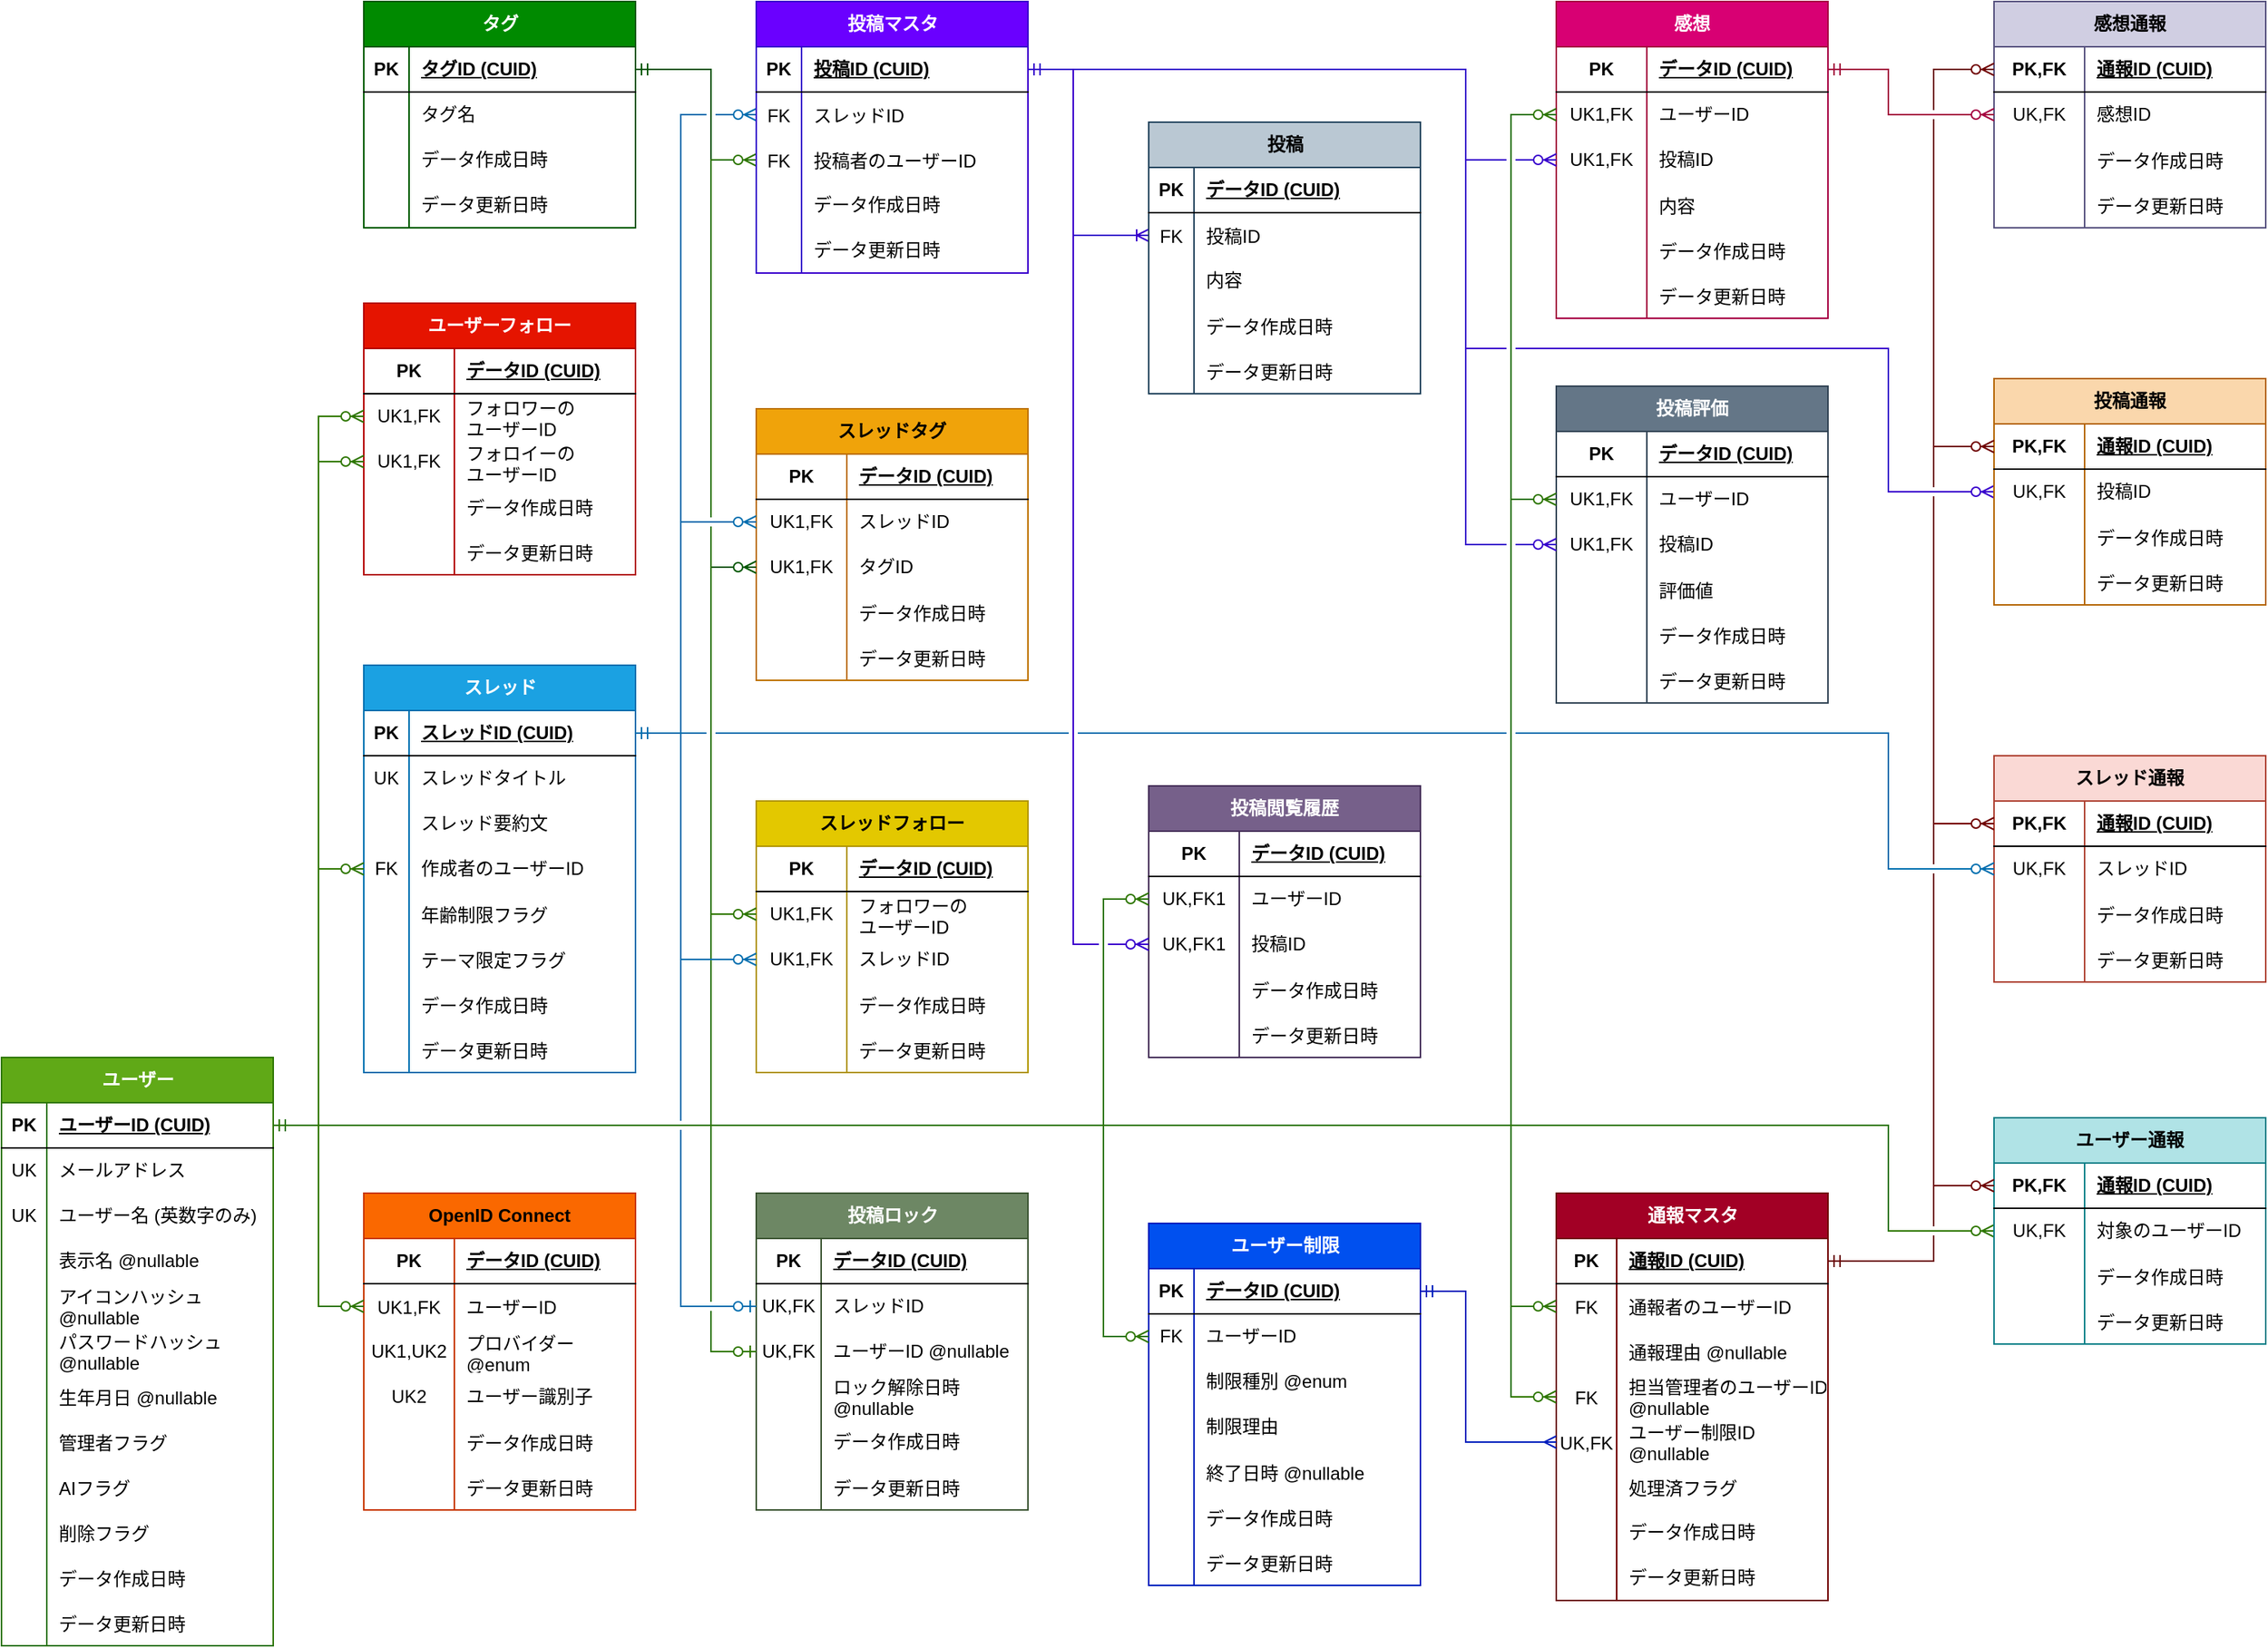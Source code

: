 <mxfile version="28.1.2">
  <diagram name="ページ1" id="wY5OEK2A_xZKNCii6x0o">
    <mxGraphModel dx="1959" dy="1008" grid="1" gridSize="10" guides="1" tooltips="1" connect="1" arrows="1" fold="1" page="1" pageScale="1" pageWidth="1654" pageHeight="1169" math="0" shadow="0">
      <root>
        <mxCell id="0" />
        <mxCell id="1" parent="0" />
        <mxCell id="jM8bfgP2uIEdl6xAP2CU-489" value="" style="edgeStyle=elbowEdgeStyle;fontSize=12;html=1;endArrow=ERzeroToMany;startArrow=ERmandOne;rounded=0;fillColor=#60a917;strokeColor=#2D7600;exitX=1;exitY=0.5;exitDx=0;exitDy=0;entryX=0;entryY=0.5;entryDx=0;entryDy=0;jumpStyle=gap;" parent="1" source="jM8bfgP2uIEdl6xAP2CU-2" target="jM8bfgP2uIEdl6xAP2CU-322" edge="1">
          <mxGeometry width="100" height="100" relative="1" as="geometry">
            <mxPoint x="760" y="730" as="sourcePoint" />
            <mxPoint x="860" y="630" as="targetPoint" />
            <Array as="points">
              <mxPoint x="1330" y="800" />
            </Array>
          </mxGeometry>
        </mxCell>
        <mxCell id="jM8bfgP2uIEdl6xAP2CU-33" value="OpenID Connect" style="shape=table;startSize=30;container=1;collapsible=1;childLayout=tableLayout;fixedRows=1;rowLines=0;fontStyle=1;align=center;resizeLast=1;html=1;whiteSpace=wrap;fillColor=#fa6800;fontColor=#000000;strokeColor=#C73500;" parent="1" vertex="1">
          <mxGeometry x="320" y="830" width="180" height="210" as="geometry" />
        </mxCell>
        <mxCell id="jM8bfgP2uIEdl6xAP2CU-37" value="" style="shape=tableRow;horizontal=0;startSize=0;swimlaneHead=0;swimlaneBody=0;fillColor=none;collapsible=0;dropTarget=0;points=[[0,0.5],[1,0.5]];portConstraint=eastwest;top=0;left=0;right=0;bottom=1;html=1;" parent="jM8bfgP2uIEdl6xAP2CU-33" vertex="1">
          <mxGeometry y="30" width="180" height="30" as="geometry" />
        </mxCell>
        <mxCell id="jM8bfgP2uIEdl6xAP2CU-38" value="PK" style="shape=partialRectangle;connectable=0;fillColor=none;top=0;left=0;bottom=0;right=0;fontStyle=1;overflow=hidden;html=1;whiteSpace=wrap;" parent="jM8bfgP2uIEdl6xAP2CU-37" vertex="1">
          <mxGeometry width="60" height="30" as="geometry">
            <mxRectangle width="60" height="30" as="alternateBounds" />
          </mxGeometry>
        </mxCell>
        <mxCell id="jM8bfgP2uIEdl6xAP2CU-39" value="データID (CUID)" style="shape=partialRectangle;connectable=0;fillColor=none;top=0;left=0;bottom=0;right=0;align=left;spacingLeft=6;fontStyle=5;overflow=hidden;html=1;whiteSpace=wrap;" parent="jM8bfgP2uIEdl6xAP2CU-37" vertex="1">
          <mxGeometry x="60" width="120" height="30" as="geometry">
            <mxRectangle width="120" height="30" as="alternateBounds" />
          </mxGeometry>
        </mxCell>
        <mxCell id="jM8bfgP2uIEdl6xAP2CU-49" value="" style="shape=tableRow;horizontal=0;startSize=0;swimlaneHead=0;swimlaneBody=0;fillColor=none;collapsible=0;dropTarget=0;points=[[0,0.5],[1,0.5]];portConstraint=eastwest;top=0;left=0;right=0;bottom=0;" parent="jM8bfgP2uIEdl6xAP2CU-33" vertex="1">
          <mxGeometry y="60" width="180" height="30" as="geometry" />
        </mxCell>
        <mxCell id="jM8bfgP2uIEdl6xAP2CU-50" value="UK1,FK" style="shape=partialRectangle;connectable=0;fillColor=none;top=0;left=0;bottom=0;right=0;editable=1;overflow=hidden;" parent="jM8bfgP2uIEdl6xAP2CU-49" vertex="1">
          <mxGeometry width="60" height="30" as="geometry">
            <mxRectangle width="60" height="30" as="alternateBounds" />
          </mxGeometry>
        </mxCell>
        <mxCell id="jM8bfgP2uIEdl6xAP2CU-51" value="ユーザーID" style="shape=partialRectangle;connectable=0;fillColor=none;top=0;left=0;bottom=0;right=0;align=left;spacingLeft=6;overflow=hidden;" parent="jM8bfgP2uIEdl6xAP2CU-49" vertex="1">
          <mxGeometry x="60" width="120" height="30" as="geometry">
            <mxRectangle width="120" height="30" as="alternateBounds" />
          </mxGeometry>
        </mxCell>
        <mxCell id="jM8bfgP2uIEdl6xAP2CU-40" value="" style="shape=tableRow;horizontal=0;startSize=0;swimlaneHead=0;swimlaneBody=0;fillColor=none;collapsible=0;dropTarget=0;points=[[0,0.5],[1,0.5]];portConstraint=eastwest;top=0;left=0;right=0;bottom=0;html=1;" parent="jM8bfgP2uIEdl6xAP2CU-33" vertex="1">
          <mxGeometry y="90" width="180" height="30" as="geometry" />
        </mxCell>
        <mxCell id="jM8bfgP2uIEdl6xAP2CU-41" value="UK1,UK2" style="shape=partialRectangle;connectable=0;fillColor=none;top=0;left=0;bottom=0;right=0;editable=1;overflow=hidden;html=1;whiteSpace=wrap;" parent="jM8bfgP2uIEdl6xAP2CU-40" vertex="1">
          <mxGeometry width="60" height="30" as="geometry">
            <mxRectangle width="60" height="30" as="alternateBounds" />
          </mxGeometry>
        </mxCell>
        <mxCell id="jM8bfgP2uIEdl6xAP2CU-42" value="プロバイダー&lt;div&gt;@enum&lt;/div&gt;" style="shape=partialRectangle;connectable=0;fillColor=none;top=0;left=0;bottom=0;right=0;align=left;spacingLeft=6;overflow=hidden;html=1;whiteSpace=wrap;" parent="jM8bfgP2uIEdl6xAP2CU-40" vertex="1">
          <mxGeometry x="60" width="120" height="30" as="geometry">
            <mxRectangle width="120" height="30" as="alternateBounds" />
          </mxGeometry>
        </mxCell>
        <mxCell id="jM8bfgP2uIEdl6xAP2CU-43" value="" style="shape=tableRow;horizontal=0;startSize=0;swimlaneHead=0;swimlaneBody=0;fillColor=none;collapsible=0;dropTarget=0;points=[[0,0.5],[1,0.5]];portConstraint=eastwest;top=0;left=0;right=0;bottom=0;html=1;" parent="jM8bfgP2uIEdl6xAP2CU-33" vertex="1">
          <mxGeometry y="120" width="180" height="30" as="geometry" />
        </mxCell>
        <mxCell id="jM8bfgP2uIEdl6xAP2CU-44" value="UK2" style="shape=partialRectangle;connectable=0;fillColor=none;top=0;left=0;bottom=0;right=0;editable=1;overflow=hidden;html=1;whiteSpace=wrap;" parent="jM8bfgP2uIEdl6xAP2CU-43" vertex="1">
          <mxGeometry width="60" height="30" as="geometry">
            <mxRectangle width="60" height="30" as="alternateBounds" />
          </mxGeometry>
        </mxCell>
        <mxCell id="jM8bfgP2uIEdl6xAP2CU-45" value="ユーザー識別子" style="shape=partialRectangle;connectable=0;fillColor=none;top=0;left=0;bottom=0;right=0;align=left;spacingLeft=6;overflow=hidden;html=1;whiteSpace=wrap;" parent="jM8bfgP2uIEdl6xAP2CU-43" vertex="1">
          <mxGeometry x="60" width="120" height="30" as="geometry">
            <mxRectangle width="120" height="30" as="alternateBounds" />
          </mxGeometry>
        </mxCell>
        <mxCell id="jM8bfgP2uIEdl6xAP2CU-53" value="" style="shape=tableRow;horizontal=0;startSize=0;swimlaneHead=0;swimlaneBody=0;fillColor=none;collapsible=0;dropTarget=0;points=[[0,0.5],[1,0.5]];portConstraint=eastwest;top=0;left=0;right=0;bottom=0;" parent="jM8bfgP2uIEdl6xAP2CU-33" vertex="1">
          <mxGeometry y="150" width="180" height="30" as="geometry" />
        </mxCell>
        <mxCell id="jM8bfgP2uIEdl6xAP2CU-54" value="" style="shape=partialRectangle;connectable=0;fillColor=none;top=0;left=0;bottom=0;right=0;editable=1;overflow=hidden;" parent="jM8bfgP2uIEdl6xAP2CU-53" vertex="1">
          <mxGeometry width="60" height="30" as="geometry">
            <mxRectangle width="60" height="30" as="alternateBounds" />
          </mxGeometry>
        </mxCell>
        <mxCell id="jM8bfgP2uIEdl6xAP2CU-55" value="データ作成日時" style="shape=partialRectangle;connectable=0;fillColor=none;top=0;left=0;bottom=0;right=0;align=left;spacingLeft=6;overflow=hidden;" parent="jM8bfgP2uIEdl6xAP2CU-53" vertex="1">
          <mxGeometry x="60" width="120" height="30" as="geometry">
            <mxRectangle width="120" height="30" as="alternateBounds" />
          </mxGeometry>
        </mxCell>
        <mxCell id="jM8bfgP2uIEdl6xAP2CU-56" value="" style="shape=tableRow;horizontal=0;startSize=0;swimlaneHead=0;swimlaneBody=0;fillColor=none;collapsible=0;dropTarget=0;points=[[0,0.5],[1,0.5]];portConstraint=eastwest;top=0;left=0;right=0;bottom=0;" parent="jM8bfgP2uIEdl6xAP2CU-33" vertex="1">
          <mxGeometry y="180" width="180" height="30" as="geometry" />
        </mxCell>
        <mxCell id="jM8bfgP2uIEdl6xAP2CU-57" value="" style="shape=partialRectangle;connectable=0;fillColor=none;top=0;left=0;bottom=0;right=0;editable=1;overflow=hidden;" parent="jM8bfgP2uIEdl6xAP2CU-56" vertex="1">
          <mxGeometry width="60" height="30" as="geometry">
            <mxRectangle width="60" height="30" as="alternateBounds" />
          </mxGeometry>
        </mxCell>
        <mxCell id="jM8bfgP2uIEdl6xAP2CU-58" value="データ更新日時" style="shape=partialRectangle;connectable=0;fillColor=none;top=0;left=0;bottom=0;right=0;align=left;spacingLeft=6;overflow=hidden;" parent="jM8bfgP2uIEdl6xAP2CU-56" vertex="1">
          <mxGeometry x="60" width="120" height="30" as="geometry">
            <mxRectangle width="120" height="30" as="alternateBounds" />
          </mxGeometry>
        </mxCell>
        <mxCell id="jM8bfgP2uIEdl6xAP2CU-52" value="" style="edgeStyle=entityRelationEdgeStyle;fontSize=12;html=1;endArrow=ERzeroToMany;startArrow=ERmandOne;rounded=0;exitX=1;exitY=0.5;exitDx=0;exitDy=0;entryX=0;entryY=0.5;entryDx=0;entryDy=0;fillColor=#60a917;strokeColor=#2D7600;" parent="1" source="jM8bfgP2uIEdl6xAP2CU-2" target="jM8bfgP2uIEdl6xAP2CU-49" edge="1">
          <mxGeometry width="100" height="100" relative="1" as="geometry">
            <mxPoint x="380" y="300" as="sourcePoint" />
            <mxPoint x="480" y="200" as="targetPoint" />
          </mxGeometry>
        </mxCell>
        <mxCell id="jM8bfgP2uIEdl6xAP2CU-59" value="スレッド" style="shape=table;startSize=30;container=1;collapsible=1;childLayout=tableLayout;fixedRows=1;rowLines=0;fontStyle=1;align=center;resizeLast=1;html=1;fillColor=#1ba1e2;fontColor=#ffffff;strokeColor=#006EAF;" parent="1" vertex="1">
          <mxGeometry x="320" y="480" width="180" height="270" as="geometry" />
        </mxCell>
        <mxCell id="jM8bfgP2uIEdl6xAP2CU-60" value="" style="shape=tableRow;horizontal=0;startSize=0;swimlaneHead=0;swimlaneBody=0;fillColor=none;collapsible=0;dropTarget=0;points=[[0,0.5],[1,0.5]];portConstraint=eastwest;top=0;left=0;right=0;bottom=1;" parent="jM8bfgP2uIEdl6xAP2CU-59" vertex="1">
          <mxGeometry y="30" width="180" height="30" as="geometry" />
        </mxCell>
        <mxCell id="jM8bfgP2uIEdl6xAP2CU-61" value="PK" style="shape=partialRectangle;connectable=0;fillColor=none;top=0;left=0;bottom=0;right=0;fontStyle=1;overflow=hidden;whiteSpace=wrap;html=1;" parent="jM8bfgP2uIEdl6xAP2CU-60" vertex="1">
          <mxGeometry width="30" height="30" as="geometry">
            <mxRectangle width="30" height="30" as="alternateBounds" />
          </mxGeometry>
        </mxCell>
        <mxCell id="jM8bfgP2uIEdl6xAP2CU-62" value="スレッドID (CUID)" style="shape=partialRectangle;connectable=0;fillColor=none;top=0;left=0;bottom=0;right=0;align=left;spacingLeft=6;fontStyle=5;overflow=hidden;whiteSpace=wrap;html=1;" parent="jM8bfgP2uIEdl6xAP2CU-60" vertex="1">
          <mxGeometry x="30" width="150" height="30" as="geometry">
            <mxRectangle width="150" height="30" as="alternateBounds" />
          </mxGeometry>
        </mxCell>
        <mxCell id="jM8bfgP2uIEdl6xAP2CU-63" value="" style="shape=tableRow;horizontal=0;startSize=0;swimlaneHead=0;swimlaneBody=0;fillColor=none;collapsible=0;dropTarget=0;points=[[0,0.5],[1,0.5]];portConstraint=eastwest;top=0;left=0;right=0;bottom=0;" parent="jM8bfgP2uIEdl6xAP2CU-59" vertex="1">
          <mxGeometry y="60" width="180" height="30" as="geometry" />
        </mxCell>
        <mxCell id="jM8bfgP2uIEdl6xAP2CU-64" value="UK" style="shape=partialRectangle;connectable=0;fillColor=none;top=0;left=0;bottom=0;right=0;editable=1;overflow=hidden;whiteSpace=wrap;html=1;" parent="jM8bfgP2uIEdl6xAP2CU-63" vertex="1">
          <mxGeometry width="30" height="30" as="geometry">
            <mxRectangle width="30" height="30" as="alternateBounds" />
          </mxGeometry>
        </mxCell>
        <mxCell id="jM8bfgP2uIEdl6xAP2CU-65" value="スレッドタイトル" style="shape=partialRectangle;connectable=0;fillColor=none;top=0;left=0;bottom=0;right=0;align=left;spacingLeft=6;overflow=hidden;whiteSpace=wrap;html=1;" parent="jM8bfgP2uIEdl6xAP2CU-63" vertex="1">
          <mxGeometry x="30" width="150" height="30" as="geometry">
            <mxRectangle width="150" height="30" as="alternateBounds" />
          </mxGeometry>
        </mxCell>
        <mxCell id="jM8bfgP2uIEdl6xAP2CU-66" value="" style="shape=tableRow;horizontal=0;startSize=0;swimlaneHead=0;swimlaneBody=0;fillColor=none;collapsible=0;dropTarget=0;points=[[0,0.5],[1,0.5]];portConstraint=eastwest;top=0;left=0;right=0;bottom=0;" parent="jM8bfgP2uIEdl6xAP2CU-59" vertex="1">
          <mxGeometry y="90" width="180" height="30" as="geometry" />
        </mxCell>
        <mxCell id="jM8bfgP2uIEdl6xAP2CU-67" value="" style="shape=partialRectangle;connectable=0;fillColor=none;top=0;left=0;bottom=0;right=0;editable=1;overflow=hidden;whiteSpace=wrap;html=1;" parent="jM8bfgP2uIEdl6xAP2CU-66" vertex="1">
          <mxGeometry width="30" height="30" as="geometry">
            <mxRectangle width="30" height="30" as="alternateBounds" />
          </mxGeometry>
        </mxCell>
        <mxCell id="jM8bfgP2uIEdl6xAP2CU-68" value="スレッド要約文" style="shape=partialRectangle;connectable=0;fillColor=none;top=0;left=0;bottom=0;right=0;align=left;spacingLeft=6;overflow=hidden;whiteSpace=wrap;html=1;" parent="jM8bfgP2uIEdl6xAP2CU-66" vertex="1">
          <mxGeometry x="30" width="150" height="30" as="geometry">
            <mxRectangle width="150" height="30" as="alternateBounds" />
          </mxGeometry>
        </mxCell>
        <mxCell id="jM8bfgP2uIEdl6xAP2CU-69" value="" style="shape=tableRow;horizontal=0;startSize=0;swimlaneHead=0;swimlaneBody=0;fillColor=none;collapsible=0;dropTarget=0;points=[[0,0.5],[1,0.5]];portConstraint=eastwest;top=0;left=0;right=0;bottom=0;" parent="jM8bfgP2uIEdl6xAP2CU-59" vertex="1">
          <mxGeometry y="120" width="180" height="30" as="geometry" />
        </mxCell>
        <mxCell id="jM8bfgP2uIEdl6xAP2CU-70" value="FK" style="shape=partialRectangle;connectable=0;fillColor=none;top=0;left=0;bottom=0;right=0;editable=1;overflow=hidden;whiteSpace=wrap;html=1;" parent="jM8bfgP2uIEdl6xAP2CU-69" vertex="1">
          <mxGeometry width="30" height="30" as="geometry">
            <mxRectangle width="30" height="30" as="alternateBounds" />
          </mxGeometry>
        </mxCell>
        <mxCell id="jM8bfgP2uIEdl6xAP2CU-71" value="作成者のユーザーID" style="shape=partialRectangle;connectable=0;fillColor=none;top=0;left=0;bottom=0;right=0;align=left;spacingLeft=6;overflow=hidden;whiteSpace=wrap;html=1;" parent="jM8bfgP2uIEdl6xAP2CU-69" vertex="1">
          <mxGeometry x="30" width="150" height="30" as="geometry">
            <mxRectangle width="150" height="30" as="alternateBounds" />
          </mxGeometry>
        </mxCell>
        <mxCell id="jM8bfgP2uIEdl6xAP2CU-282" value="" style="shape=tableRow;horizontal=0;startSize=0;swimlaneHead=0;swimlaneBody=0;fillColor=none;collapsible=0;dropTarget=0;points=[[0,0.5],[1,0.5]];portConstraint=eastwest;top=0;left=0;right=0;bottom=0;" parent="jM8bfgP2uIEdl6xAP2CU-59" vertex="1">
          <mxGeometry y="150" width="180" height="30" as="geometry" />
        </mxCell>
        <mxCell id="jM8bfgP2uIEdl6xAP2CU-283" value="" style="shape=partialRectangle;connectable=0;fillColor=none;top=0;left=0;bottom=0;right=0;editable=1;overflow=hidden;" parent="jM8bfgP2uIEdl6xAP2CU-282" vertex="1">
          <mxGeometry width="30" height="30" as="geometry">
            <mxRectangle width="30" height="30" as="alternateBounds" />
          </mxGeometry>
        </mxCell>
        <mxCell id="jM8bfgP2uIEdl6xAP2CU-284" value="年齢制限フラグ" style="shape=partialRectangle;connectable=0;fillColor=none;top=0;left=0;bottom=0;right=0;align=left;spacingLeft=6;overflow=hidden;" parent="jM8bfgP2uIEdl6xAP2CU-282" vertex="1">
          <mxGeometry x="30" width="150" height="30" as="geometry">
            <mxRectangle width="150" height="30" as="alternateBounds" />
          </mxGeometry>
        </mxCell>
        <mxCell id="jM8bfgP2uIEdl6xAP2CU-285" value="" style="shape=tableRow;horizontal=0;startSize=0;swimlaneHead=0;swimlaneBody=0;fillColor=none;collapsible=0;dropTarget=0;points=[[0,0.5],[1,0.5]];portConstraint=eastwest;top=0;left=0;right=0;bottom=0;" parent="jM8bfgP2uIEdl6xAP2CU-59" vertex="1">
          <mxGeometry y="180" width="180" height="30" as="geometry" />
        </mxCell>
        <mxCell id="jM8bfgP2uIEdl6xAP2CU-286" value="" style="shape=partialRectangle;connectable=0;fillColor=none;top=0;left=0;bottom=0;right=0;editable=1;overflow=hidden;" parent="jM8bfgP2uIEdl6xAP2CU-285" vertex="1">
          <mxGeometry width="30" height="30" as="geometry">
            <mxRectangle width="30" height="30" as="alternateBounds" />
          </mxGeometry>
        </mxCell>
        <mxCell id="jM8bfgP2uIEdl6xAP2CU-287" value="テーマ限定フラグ" style="shape=partialRectangle;connectable=0;fillColor=none;top=0;left=0;bottom=0;right=0;align=left;spacingLeft=6;overflow=hidden;" parent="jM8bfgP2uIEdl6xAP2CU-285" vertex="1">
          <mxGeometry x="30" width="150" height="30" as="geometry">
            <mxRectangle width="150" height="30" as="alternateBounds" />
          </mxGeometry>
        </mxCell>
        <mxCell id="jM8bfgP2uIEdl6xAP2CU-75" value="" style="shape=tableRow;horizontal=0;startSize=0;swimlaneHead=0;swimlaneBody=0;fillColor=none;collapsible=0;dropTarget=0;points=[[0,0.5],[1,0.5]];portConstraint=eastwest;top=0;left=0;right=0;bottom=0;" parent="jM8bfgP2uIEdl6xAP2CU-59" vertex="1">
          <mxGeometry y="210" width="180" height="30" as="geometry" />
        </mxCell>
        <mxCell id="jM8bfgP2uIEdl6xAP2CU-76" value="" style="shape=partialRectangle;connectable=0;fillColor=none;top=0;left=0;bottom=0;right=0;editable=1;overflow=hidden;" parent="jM8bfgP2uIEdl6xAP2CU-75" vertex="1">
          <mxGeometry width="30" height="30" as="geometry">
            <mxRectangle width="30" height="30" as="alternateBounds" />
          </mxGeometry>
        </mxCell>
        <mxCell id="jM8bfgP2uIEdl6xAP2CU-77" value="データ作成日時" style="shape=partialRectangle;connectable=0;fillColor=none;top=0;left=0;bottom=0;right=0;align=left;spacingLeft=6;overflow=hidden;" parent="jM8bfgP2uIEdl6xAP2CU-75" vertex="1">
          <mxGeometry x="30" width="150" height="30" as="geometry">
            <mxRectangle width="150" height="30" as="alternateBounds" />
          </mxGeometry>
        </mxCell>
        <mxCell id="jM8bfgP2uIEdl6xAP2CU-78" value="" style="shape=tableRow;horizontal=0;startSize=0;swimlaneHead=0;swimlaneBody=0;fillColor=none;collapsible=0;dropTarget=0;points=[[0,0.5],[1,0.5]];portConstraint=eastwest;top=0;left=0;right=0;bottom=0;" parent="jM8bfgP2uIEdl6xAP2CU-59" vertex="1">
          <mxGeometry y="240" width="180" height="30" as="geometry" />
        </mxCell>
        <mxCell id="jM8bfgP2uIEdl6xAP2CU-79" value="" style="shape=partialRectangle;connectable=0;fillColor=none;top=0;left=0;bottom=0;right=0;editable=1;overflow=hidden;" parent="jM8bfgP2uIEdl6xAP2CU-78" vertex="1">
          <mxGeometry width="30" height="30" as="geometry">
            <mxRectangle width="30" height="30" as="alternateBounds" />
          </mxGeometry>
        </mxCell>
        <mxCell id="jM8bfgP2uIEdl6xAP2CU-80" value="データ更新日時" style="shape=partialRectangle;connectable=0;fillColor=none;top=0;left=0;bottom=0;right=0;align=left;spacingLeft=6;overflow=hidden;" parent="jM8bfgP2uIEdl6xAP2CU-78" vertex="1">
          <mxGeometry x="30" width="150" height="30" as="geometry">
            <mxRectangle width="150" height="30" as="alternateBounds" />
          </mxGeometry>
        </mxCell>
        <mxCell id="jM8bfgP2uIEdl6xAP2CU-72" value="" style="edgeStyle=entityRelationEdgeStyle;fontSize=12;html=1;endArrow=ERzeroToMany;startArrow=ERmandOne;rounded=0;exitX=1;exitY=0.5;exitDx=0;exitDy=0;entryX=0;entryY=0.5;entryDx=0;entryDy=0;fillColor=#60a917;strokeColor=#2D7600;" parent="1" source="jM8bfgP2uIEdl6xAP2CU-2" target="jM8bfgP2uIEdl6xAP2CU-69" edge="1">
          <mxGeometry width="100" height="100" relative="1" as="geometry">
            <mxPoint x="300" y="105" as="sourcePoint" />
            <mxPoint x="590" y="175" as="targetPoint" />
          </mxGeometry>
        </mxCell>
        <mxCell id="jM8bfgP2uIEdl6xAP2CU-94" value="スレッドタグ" style="shape=table;startSize=30;container=1;collapsible=1;childLayout=tableLayout;fixedRows=1;rowLines=0;fontStyle=1;align=center;resizeLast=1;html=1;whiteSpace=wrap;fillColor=#f0a30a;fontColor=#000000;strokeColor=#BD7000;" parent="1" vertex="1">
          <mxGeometry x="580" y="310" width="180" height="180" as="geometry" />
        </mxCell>
        <mxCell id="jM8bfgP2uIEdl6xAP2CU-98" value="" style="shape=tableRow;horizontal=0;startSize=0;swimlaneHead=0;swimlaneBody=0;fillColor=none;collapsible=0;dropTarget=0;points=[[0,0.5],[1,0.5]];portConstraint=eastwest;top=0;left=0;right=0;bottom=1;html=1;" parent="jM8bfgP2uIEdl6xAP2CU-94" vertex="1">
          <mxGeometry y="30" width="180" height="30" as="geometry" />
        </mxCell>
        <mxCell id="jM8bfgP2uIEdl6xAP2CU-99" value="PK" style="shape=partialRectangle;connectable=0;fillColor=none;top=0;left=0;bottom=0;right=0;fontStyle=1;overflow=hidden;html=1;whiteSpace=wrap;" parent="jM8bfgP2uIEdl6xAP2CU-98" vertex="1">
          <mxGeometry width="60" height="30" as="geometry">
            <mxRectangle width="60" height="30" as="alternateBounds" />
          </mxGeometry>
        </mxCell>
        <mxCell id="jM8bfgP2uIEdl6xAP2CU-100" value="データID (CUID)" style="shape=partialRectangle;connectable=0;fillColor=none;top=0;left=0;bottom=0;right=0;align=left;spacingLeft=6;fontStyle=5;overflow=hidden;html=1;whiteSpace=wrap;" parent="jM8bfgP2uIEdl6xAP2CU-98" vertex="1">
          <mxGeometry x="60" width="120" height="30" as="geometry">
            <mxRectangle width="120" height="30" as="alternateBounds" />
          </mxGeometry>
        </mxCell>
        <mxCell id="jM8bfgP2uIEdl6xAP2CU-101" value="" style="shape=tableRow;horizontal=0;startSize=0;swimlaneHead=0;swimlaneBody=0;fillColor=none;collapsible=0;dropTarget=0;points=[[0,0.5],[1,0.5]];portConstraint=eastwest;top=0;left=0;right=0;bottom=0;html=1;" parent="jM8bfgP2uIEdl6xAP2CU-94" vertex="1">
          <mxGeometry y="60" width="180" height="30" as="geometry" />
        </mxCell>
        <mxCell id="jM8bfgP2uIEdl6xAP2CU-102" value="UK1,FK" style="shape=partialRectangle;connectable=0;fillColor=none;top=0;left=0;bottom=0;right=0;editable=1;overflow=hidden;html=1;whiteSpace=wrap;" parent="jM8bfgP2uIEdl6xAP2CU-101" vertex="1">
          <mxGeometry width="60" height="30" as="geometry">
            <mxRectangle width="60" height="30" as="alternateBounds" />
          </mxGeometry>
        </mxCell>
        <mxCell id="jM8bfgP2uIEdl6xAP2CU-103" value="スレッドID" style="shape=partialRectangle;connectable=0;fillColor=none;top=0;left=0;bottom=0;right=0;align=left;spacingLeft=6;overflow=hidden;html=1;whiteSpace=wrap;" parent="jM8bfgP2uIEdl6xAP2CU-101" vertex="1">
          <mxGeometry x="60" width="120" height="30" as="geometry">
            <mxRectangle width="120" height="30" as="alternateBounds" />
          </mxGeometry>
        </mxCell>
        <mxCell id="jM8bfgP2uIEdl6xAP2CU-104" value="" style="shape=tableRow;horizontal=0;startSize=0;swimlaneHead=0;swimlaneBody=0;fillColor=none;collapsible=0;dropTarget=0;points=[[0,0.5],[1,0.5]];portConstraint=eastwest;top=0;left=0;right=0;bottom=0;html=1;" parent="jM8bfgP2uIEdl6xAP2CU-94" vertex="1">
          <mxGeometry y="90" width="180" height="30" as="geometry" />
        </mxCell>
        <mxCell id="jM8bfgP2uIEdl6xAP2CU-105" value="UK1,FK" style="shape=partialRectangle;connectable=0;fillColor=none;top=0;left=0;bottom=0;right=0;editable=1;overflow=hidden;html=1;whiteSpace=wrap;" parent="jM8bfgP2uIEdl6xAP2CU-104" vertex="1">
          <mxGeometry width="60" height="30" as="geometry">
            <mxRectangle width="60" height="30" as="alternateBounds" />
          </mxGeometry>
        </mxCell>
        <mxCell id="jM8bfgP2uIEdl6xAP2CU-106" value="タグID" style="shape=partialRectangle;connectable=0;fillColor=none;top=0;left=0;bottom=0;right=0;align=left;spacingLeft=6;overflow=hidden;html=1;whiteSpace=wrap;" parent="jM8bfgP2uIEdl6xAP2CU-104" vertex="1">
          <mxGeometry x="60" width="120" height="30" as="geometry">
            <mxRectangle width="120" height="30" as="alternateBounds" />
          </mxGeometry>
        </mxCell>
        <mxCell id="jM8bfgP2uIEdl6xAP2CU-107" value="" style="shape=tableRow;horizontal=0;startSize=0;swimlaneHead=0;swimlaneBody=0;fillColor=none;collapsible=0;dropTarget=0;points=[[0,0.5],[1,0.5]];portConstraint=eastwest;top=0;left=0;right=0;bottom=0;" parent="jM8bfgP2uIEdl6xAP2CU-94" vertex="1">
          <mxGeometry y="120" width="180" height="30" as="geometry" />
        </mxCell>
        <mxCell id="jM8bfgP2uIEdl6xAP2CU-108" value="" style="shape=partialRectangle;connectable=0;fillColor=none;top=0;left=0;bottom=0;right=0;editable=1;overflow=hidden;" parent="jM8bfgP2uIEdl6xAP2CU-107" vertex="1">
          <mxGeometry width="60" height="30" as="geometry">
            <mxRectangle width="60" height="30" as="alternateBounds" />
          </mxGeometry>
        </mxCell>
        <mxCell id="jM8bfgP2uIEdl6xAP2CU-109" value="データ作成日時" style="shape=partialRectangle;connectable=0;fillColor=none;top=0;left=0;bottom=0;right=0;align=left;spacingLeft=6;overflow=hidden;" parent="jM8bfgP2uIEdl6xAP2CU-107" vertex="1">
          <mxGeometry x="60" width="120" height="30" as="geometry">
            <mxRectangle width="120" height="30" as="alternateBounds" />
          </mxGeometry>
        </mxCell>
        <mxCell id="jM8bfgP2uIEdl6xAP2CU-110" value="" style="shape=tableRow;horizontal=0;startSize=0;swimlaneHead=0;swimlaneBody=0;fillColor=none;collapsible=0;dropTarget=0;points=[[0,0.5],[1,0.5]];portConstraint=eastwest;top=0;left=0;right=0;bottom=0;" parent="jM8bfgP2uIEdl6xAP2CU-94" vertex="1">
          <mxGeometry y="150" width="180" height="30" as="geometry" />
        </mxCell>
        <mxCell id="jM8bfgP2uIEdl6xAP2CU-111" value="" style="shape=partialRectangle;connectable=0;fillColor=none;top=0;left=0;bottom=0;right=0;editable=1;overflow=hidden;" parent="jM8bfgP2uIEdl6xAP2CU-110" vertex="1">
          <mxGeometry width="60" height="30" as="geometry">
            <mxRectangle width="60" height="30" as="alternateBounds" />
          </mxGeometry>
        </mxCell>
        <mxCell id="jM8bfgP2uIEdl6xAP2CU-112" value="データ更新日時" style="shape=partialRectangle;connectable=0;fillColor=none;top=0;left=0;bottom=0;right=0;align=left;spacingLeft=6;overflow=hidden;" parent="jM8bfgP2uIEdl6xAP2CU-110" vertex="1">
          <mxGeometry x="60" width="120" height="30" as="geometry">
            <mxRectangle width="120" height="30" as="alternateBounds" />
          </mxGeometry>
        </mxCell>
        <mxCell id="jM8bfgP2uIEdl6xAP2CU-113" value="" style="edgeStyle=elbowEdgeStyle;fontSize=12;html=1;endArrow=ERzeroToMany;startArrow=ERmandOne;rounded=0;exitX=1;exitY=0.5;exitDx=0;exitDy=0;entryX=0;entryY=0.5;entryDx=0;entryDy=0;fillColor=#1ba1e2;strokeColor=#006EAF;" parent="1" source="jM8bfgP2uIEdl6xAP2CU-60" target="jM8bfgP2uIEdl6xAP2CU-101" edge="1">
          <mxGeometry width="100" height="100" relative="1" as="geometry">
            <mxPoint x="790" y="500" as="sourcePoint" />
            <mxPoint x="890" y="400" as="targetPoint" />
            <Array as="points">
              <mxPoint x="530" y="380" />
            </Array>
          </mxGeometry>
        </mxCell>
        <mxCell id="jM8bfgP2uIEdl6xAP2CU-114" value="タグ" style="shape=table;startSize=30;container=1;collapsible=1;childLayout=tableLayout;fixedRows=1;rowLines=0;fontStyle=1;align=center;resizeLast=1;html=1;fillColor=#008a00;fontColor=#ffffff;strokeColor=#005700;" parent="1" vertex="1">
          <mxGeometry x="320" y="40" width="180" height="150" as="geometry" />
        </mxCell>
        <mxCell id="jM8bfgP2uIEdl6xAP2CU-115" value="" style="shape=tableRow;horizontal=0;startSize=0;swimlaneHead=0;swimlaneBody=0;fillColor=none;collapsible=0;dropTarget=0;points=[[0,0.5],[1,0.5]];portConstraint=eastwest;top=0;left=0;right=0;bottom=1;" parent="jM8bfgP2uIEdl6xAP2CU-114" vertex="1">
          <mxGeometry y="30" width="180" height="30" as="geometry" />
        </mxCell>
        <mxCell id="jM8bfgP2uIEdl6xAP2CU-116" value="PK" style="shape=partialRectangle;connectable=0;fillColor=none;top=0;left=0;bottom=0;right=0;fontStyle=1;overflow=hidden;whiteSpace=wrap;html=1;" parent="jM8bfgP2uIEdl6xAP2CU-115" vertex="1">
          <mxGeometry width="30" height="30" as="geometry">
            <mxRectangle width="30" height="30" as="alternateBounds" />
          </mxGeometry>
        </mxCell>
        <mxCell id="jM8bfgP2uIEdl6xAP2CU-117" value="タグID (CUID)" style="shape=partialRectangle;connectable=0;fillColor=none;top=0;left=0;bottom=0;right=0;align=left;spacingLeft=6;fontStyle=5;overflow=hidden;whiteSpace=wrap;html=1;" parent="jM8bfgP2uIEdl6xAP2CU-115" vertex="1">
          <mxGeometry x="30" width="150" height="30" as="geometry">
            <mxRectangle width="150" height="30" as="alternateBounds" />
          </mxGeometry>
        </mxCell>
        <mxCell id="jM8bfgP2uIEdl6xAP2CU-118" value="" style="shape=tableRow;horizontal=0;startSize=0;swimlaneHead=0;swimlaneBody=0;fillColor=none;collapsible=0;dropTarget=0;points=[[0,0.5],[1,0.5]];portConstraint=eastwest;top=0;left=0;right=0;bottom=0;" parent="jM8bfgP2uIEdl6xAP2CU-114" vertex="1">
          <mxGeometry y="60" width="180" height="30" as="geometry" />
        </mxCell>
        <mxCell id="jM8bfgP2uIEdl6xAP2CU-119" value="" style="shape=partialRectangle;connectable=0;fillColor=none;top=0;left=0;bottom=0;right=0;editable=1;overflow=hidden;whiteSpace=wrap;html=1;" parent="jM8bfgP2uIEdl6xAP2CU-118" vertex="1">
          <mxGeometry width="30" height="30" as="geometry">
            <mxRectangle width="30" height="30" as="alternateBounds" />
          </mxGeometry>
        </mxCell>
        <mxCell id="jM8bfgP2uIEdl6xAP2CU-120" value="タグ名" style="shape=partialRectangle;connectable=0;fillColor=none;top=0;left=0;bottom=0;right=0;align=left;spacingLeft=6;overflow=hidden;whiteSpace=wrap;html=1;" parent="jM8bfgP2uIEdl6xAP2CU-118" vertex="1">
          <mxGeometry x="30" width="150" height="30" as="geometry">
            <mxRectangle width="150" height="30" as="alternateBounds" />
          </mxGeometry>
        </mxCell>
        <mxCell id="jM8bfgP2uIEdl6xAP2CU-121" value="" style="shape=tableRow;horizontal=0;startSize=0;swimlaneHead=0;swimlaneBody=0;fillColor=none;collapsible=0;dropTarget=0;points=[[0,0.5],[1,0.5]];portConstraint=eastwest;top=0;left=0;right=0;bottom=0;" parent="jM8bfgP2uIEdl6xAP2CU-114" vertex="1">
          <mxGeometry y="90" width="180" height="30" as="geometry" />
        </mxCell>
        <mxCell id="jM8bfgP2uIEdl6xAP2CU-122" value="" style="shape=partialRectangle;connectable=0;fillColor=none;top=0;left=0;bottom=0;right=0;editable=1;overflow=hidden;whiteSpace=wrap;html=1;" parent="jM8bfgP2uIEdl6xAP2CU-121" vertex="1">
          <mxGeometry width="30" height="30" as="geometry">
            <mxRectangle width="30" height="30" as="alternateBounds" />
          </mxGeometry>
        </mxCell>
        <mxCell id="jM8bfgP2uIEdl6xAP2CU-123" value="データ作成日時" style="shape=partialRectangle;connectable=0;fillColor=none;top=0;left=0;bottom=0;right=0;align=left;spacingLeft=6;overflow=hidden;whiteSpace=wrap;html=1;" parent="jM8bfgP2uIEdl6xAP2CU-121" vertex="1">
          <mxGeometry x="30" width="150" height="30" as="geometry">
            <mxRectangle width="150" height="30" as="alternateBounds" />
          </mxGeometry>
        </mxCell>
        <mxCell id="jM8bfgP2uIEdl6xAP2CU-124" value="" style="shape=tableRow;horizontal=0;startSize=0;swimlaneHead=0;swimlaneBody=0;fillColor=none;collapsible=0;dropTarget=0;points=[[0,0.5],[1,0.5]];portConstraint=eastwest;top=0;left=0;right=0;bottom=0;" parent="jM8bfgP2uIEdl6xAP2CU-114" vertex="1">
          <mxGeometry y="120" width="180" height="30" as="geometry" />
        </mxCell>
        <mxCell id="jM8bfgP2uIEdl6xAP2CU-125" value="" style="shape=partialRectangle;connectable=0;fillColor=none;top=0;left=0;bottom=0;right=0;editable=1;overflow=hidden;whiteSpace=wrap;html=1;" parent="jM8bfgP2uIEdl6xAP2CU-124" vertex="1">
          <mxGeometry width="30" height="30" as="geometry">
            <mxRectangle width="30" height="30" as="alternateBounds" />
          </mxGeometry>
        </mxCell>
        <mxCell id="jM8bfgP2uIEdl6xAP2CU-126" value="データ更新日時" style="shape=partialRectangle;connectable=0;fillColor=none;top=0;left=0;bottom=0;right=0;align=left;spacingLeft=6;overflow=hidden;whiteSpace=wrap;html=1;" parent="jM8bfgP2uIEdl6xAP2CU-124" vertex="1">
          <mxGeometry x="30" width="150" height="30" as="geometry">
            <mxRectangle width="150" height="30" as="alternateBounds" />
          </mxGeometry>
        </mxCell>
        <mxCell id="jM8bfgP2uIEdl6xAP2CU-127" value="" style="edgeStyle=elbowEdgeStyle;fontSize=12;html=1;endArrow=ERzeroToMany;startArrow=ERmandOne;rounded=0;exitX=1;exitY=0.5;exitDx=0;exitDy=0;entryX=0;entryY=0.5;entryDx=0;entryDy=0;jumpStyle=gap;fillColor=#008a00;strokeColor=#005700;" parent="1" source="jM8bfgP2uIEdl6xAP2CU-115" target="jM8bfgP2uIEdl6xAP2CU-104" edge="1">
          <mxGeometry width="100" height="100" relative="1" as="geometry">
            <mxPoint x="890" y="710" as="sourcePoint" />
            <mxPoint x="990" y="610" as="targetPoint" />
            <Array as="points">
              <mxPoint x="550" y="160" />
            </Array>
          </mxGeometry>
        </mxCell>
        <mxCell id="jM8bfgP2uIEdl6xAP2CU-154" value="" style="edgeStyle=elbowEdgeStyle;fontSize=12;html=1;endArrow=ERzeroToMany;startArrow=ERmandOne;rounded=0;entryX=0;entryY=0.5;entryDx=0;entryDy=0;fillColor=#1ba1e2;strokeColor=#006EAF;jumpStyle=gap;exitX=1;exitY=0.5;exitDx=0;exitDy=0;" parent="1" target="CWc-PNJ-8EdHGD-fhW-1-4" edge="1" source="jM8bfgP2uIEdl6xAP2CU-60">
          <mxGeometry width="100" height="100" relative="1" as="geometry">
            <mxPoint x="510" y="540" as="sourcePoint" />
            <mxPoint x="850" y="225" as="targetPoint" />
            <Array as="points">
              <mxPoint x="530" y="290" />
            </Array>
          </mxGeometry>
        </mxCell>
        <mxCell id="jM8bfgP2uIEdl6xAP2CU-155" value="" style="edgeStyle=elbowEdgeStyle;fontSize=12;html=1;endArrow=ERzeroToMany;startArrow=ERmandOne;rounded=0;exitX=1;exitY=0.5;exitDx=0;exitDy=0;entryX=0;entryY=0.5;entryDx=0;entryDy=0;fillColor=#60a917;strokeColor=#2D7600;jumpStyle=gap;" parent="1" source="jM8bfgP2uIEdl6xAP2CU-2" target="CWc-PNJ-8EdHGD-fhW-1-7" edge="1">
          <mxGeometry width="100" height="100" relative="1" as="geometry">
            <mxPoint x="300" y="105" as="sourcePoint" />
            <mxPoint x="590" y="175" as="targetPoint" />
            <Array as="points">
              <mxPoint x="550" y="730" />
            </Array>
          </mxGeometry>
        </mxCell>
        <mxCell id="jM8bfgP2uIEdl6xAP2CU-172" value="ユーザーフォロー" style="shape=table;startSize=30;container=1;collapsible=1;childLayout=tableLayout;fixedRows=1;rowLines=0;fontStyle=1;align=center;resizeLast=1;html=1;whiteSpace=wrap;fillColor=#e51400;fontColor=#ffffff;strokeColor=#B20000;" parent="1" vertex="1">
          <mxGeometry x="320" y="240" width="180" height="180" as="geometry" />
        </mxCell>
        <mxCell id="jM8bfgP2uIEdl6xAP2CU-176" value="" style="shape=tableRow;horizontal=0;startSize=0;swimlaneHead=0;swimlaneBody=0;fillColor=none;collapsible=0;dropTarget=0;points=[[0,0.5],[1,0.5]];portConstraint=eastwest;top=0;left=0;right=0;bottom=1;html=1;" parent="jM8bfgP2uIEdl6xAP2CU-172" vertex="1">
          <mxGeometry y="30" width="180" height="30" as="geometry" />
        </mxCell>
        <mxCell id="jM8bfgP2uIEdl6xAP2CU-177" value="PK" style="shape=partialRectangle;connectable=0;fillColor=none;top=0;left=0;bottom=0;right=0;fontStyle=1;overflow=hidden;html=1;whiteSpace=wrap;" parent="jM8bfgP2uIEdl6xAP2CU-176" vertex="1">
          <mxGeometry width="60" height="30" as="geometry">
            <mxRectangle width="60" height="30" as="alternateBounds" />
          </mxGeometry>
        </mxCell>
        <mxCell id="jM8bfgP2uIEdl6xAP2CU-178" value="データID (CUID)" style="shape=partialRectangle;connectable=0;fillColor=none;top=0;left=0;bottom=0;right=0;align=left;spacingLeft=6;fontStyle=5;overflow=hidden;html=1;whiteSpace=wrap;" parent="jM8bfgP2uIEdl6xAP2CU-176" vertex="1">
          <mxGeometry x="60" width="120" height="30" as="geometry">
            <mxRectangle width="120" height="30" as="alternateBounds" />
          </mxGeometry>
        </mxCell>
        <mxCell id="jM8bfgP2uIEdl6xAP2CU-179" value="" style="shape=tableRow;horizontal=0;startSize=0;swimlaneHead=0;swimlaneBody=0;fillColor=none;collapsible=0;dropTarget=0;points=[[0,0.5],[1,0.5]];portConstraint=eastwest;top=0;left=0;right=0;bottom=0;html=1;" parent="jM8bfgP2uIEdl6xAP2CU-172" vertex="1">
          <mxGeometry y="60" width="180" height="30" as="geometry" />
        </mxCell>
        <mxCell id="jM8bfgP2uIEdl6xAP2CU-180" value="UK1,FK" style="shape=partialRectangle;connectable=0;fillColor=none;top=0;left=0;bottom=0;right=0;editable=1;overflow=hidden;html=1;whiteSpace=wrap;" parent="jM8bfgP2uIEdl6xAP2CU-179" vertex="1">
          <mxGeometry width="60" height="30" as="geometry">
            <mxRectangle width="60" height="30" as="alternateBounds" />
          </mxGeometry>
        </mxCell>
        <mxCell id="jM8bfgP2uIEdl6xAP2CU-181" value="フォロワーの&lt;div&gt;ユーザーID&lt;/div&gt;" style="shape=partialRectangle;connectable=0;fillColor=none;top=0;left=0;bottom=0;right=0;align=left;spacingLeft=6;overflow=hidden;html=1;whiteSpace=wrap;" parent="jM8bfgP2uIEdl6xAP2CU-179" vertex="1">
          <mxGeometry x="60" width="120" height="30" as="geometry">
            <mxRectangle width="120" height="30" as="alternateBounds" />
          </mxGeometry>
        </mxCell>
        <mxCell id="jM8bfgP2uIEdl6xAP2CU-182" value="" style="shape=tableRow;horizontal=0;startSize=0;swimlaneHead=0;swimlaneBody=0;fillColor=none;collapsible=0;dropTarget=0;points=[[0,0.5],[1,0.5]];portConstraint=eastwest;top=0;left=0;right=0;bottom=0;html=1;" parent="jM8bfgP2uIEdl6xAP2CU-172" vertex="1">
          <mxGeometry y="90" width="180" height="30" as="geometry" />
        </mxCell>
        <mxCell id="jM8bfgP2uIEdl6xAP2CU-183" value="UK1,FK" style="shape=partialRectangle;connectable=0;fillColor=none;top=0;left=0;bottom=0;right=0;editable=1;overflow=hidden;html=1;whiteSpace=wrap;" parent="jM8bfgP2uIEdl6xAP2CU-182" vertex="1">
          <mxGeometry width="60" height="30" as="geometry">
            <mxRectangle width="60" height="30" as="alternateBounds" />
          </mxGeometry>
        </mxCell>
        <mxCell id="jM8bfgP2uIEdl6xAP2CU-184" value="フォロイーの&lt;div&gt;ユーザーID&lt;/div&gt;" style="shape=partialRectangle;connectable=0;fillColor=none;top=0;left=0;bottom=0;right=0;align=left;spacingLeft=6;overflow=hidden;html=1;whiteSpace=wrap;" parent="jM8bfgP2uIEdl6xAP2CU-182" vertex="1">
          <mxGeometry x="60" width="120" height="30" as="geometry">
            <mxRectangle width="120" height="30" as="alternateBounds" />
          </mxGeometry>
        </mxCell>
        <mxCell id="jM8bfgP2uIEdl6xAP2CU-185" value="" style="shape=tableRow;horizontal=0;startSize=0;swimlaneHead=0;swimlaneBody=0;fillColor=none;collapsible=0;dropTarget=0;points=[[0,0.5],[1,0.5]];portConstraint=eastwest;top=0;left=0;right=0;bottom=0;" parent="jM8bfgP2uIEdl6xAP2CU-172" vertex="1">
          <mxGeometry y="120" width="180" height="30" as="geometry" />
        </mxCell>
        <mxCell id="jM8bfgP2uIEdl6xAP2CU-186" value="" style="shape=partialRectangle;connectable=0;fillColor=none;top=0;left=0;bottom=0;right=0;editable=1;overflow=hidden;" parent="jM8bfgP2uIEdl6xAP2CU-185" vertex="1">
          <mxGeometry width="60" height="30" as="geometry">
            <mxRectangle width="60" height="30" as="alternateBounds" />
          </mxGeometry>
        </mxCell>
        <mxCell id="jM8bfgP2uIEdl6xAP2CU-187" value="データ作成日時" style="shape=partialRectangle;connectable=0;fillColor=none;top=0;left=0;bottom=0;right=0;align=left;spacingLeft=6;overflow=hidden;" parent="jM8bfgP2uIEdl6xAP2CU-185" vertex="1">
          <mxGeometry x="60" width="120" height="30" as="geometry">
            <mxRectangle width="120" height="30" as="alternateBounds" />
          </mxGeometry>
        </mxCell>
        <mxCell id="jM8bfgP2uIEdl6xAP2CU-188" value="" style="shape=tableRow;horizontal=0;startSize=0;swimlaneHead=0;swimlaneBody=0;fillColor=none;collapsible=0;dropTarget=0;points=[[0,0.5],[1,0.5]];portConstraint=eastwest;top=0;left=0;right=0;bottom=0;" parent="jM8bfgP2uIEdl6xAP2CU-172" vertex="1">
          <mxGeometry y="150" width="180" height="30" as="geometry" />
        </mxCell>
        <mxCell id="jM8bfgP2uIEdl6xAP2CU-189" value="" style="shape=partialRectangle;connectable=0;fillColor=none;top=0;left=0;bottom=0;right=0;editable=1;overflow=hidden;" parent="jM8bfgP2uIEdl6xAP2CU-188" vertex="1">
          <mxGeometry width="60" height="30" as="geometry">
            <mxRectangle width="60" height="30" as="alternateBounds" />
          </mxGeometry>
        </mxCell>
        <mxCell id="jM8bfgP2uIEdl6xAP2CU-190" value="データ更新日時" style="shape=partialRectangle;connectable=0;fillColor=none;top=0;left=0;bottom=0;right=0;align=left;spacingLeft=6;overflow=hidden;" parent="jM8bfgP2uIEdl6xAP2CU-188" vertex="1">
          <mxGeometry x="60" width="120" height="30" as="geometry">
            <mxRectangle width="120" height="30" as="alternateBounds" />
          </mxGeometry>
        </mxCell>
        <mxCell id="jM8bfgP2uIEdl6xAP2CU-191" value="" style="edgeStyle=entityRelationEdgeStyle;fontSize=12;html=1;endArrow=ERzeroToMany;startArrow=ERmandOne;rounded=0;exitX=1;exitY=0.5;exitDx=0;exitDy=0;entryX=0;entryY=0.5;entryDx=0;entryDy=0;fillColor=#60a917;strokeColor=#2D7600;" parent="1" source="jM8bfgP2uIEdl6xAP2CU-2" target="jM8bfgP2uIEdl6xAP2CU-179" edge="1">
          <mxGeometry width="100" height="100" relative="1" as="geometry">
            <mxPoint x="500" y="430" as="sourcePoint" />
            <mxPoint x="600" y="330" as="targetPoint" />
          </mxGeometry>
        </mxCell>
        <mxCell id="jM8bfgP2uIEdl6xAP2CU-192" value="" style="edgeStyle=entityRelationEdgeStyle;fontSize=12;html=1;endArrow=ERzeroToMany;startArrow=ERmandOne;rounded=0;exitX=1;exitY=0.5;exitDx=0;exitDy=0;entryX=0;entryY=0.5;entryDx=0;entryDy=0;fillColor=#60a917;strokeColor=#2D7600;" parent="1" source="jM8bfgP2uIEdl6xAP2CU-2" target="jM8bfgP2uIEdl6xAP2CU-182" edge="1">
          <mxGeometry width="100" height="100" relative="1" as="geometry">
            <mxPoint x="300" y="105" as="sourcePoint" />
            <mxPoint x="70" y="595" as="targetPoint" />
          </mxGeometry>
        </mxCell>
        <mxCell id="jM8bfgP2uIEdl6xAP2CU-193" value="スレッドフォロー" style="shape=table;startSize=30;container=1;collapsible=1;childLayout=tableLayout;fixedRows=1;rowLines=0;fontStyle=1;align=center;resizeLast=1;html=1;whiteSpace=wrap;fillColor=#e3c800;fontColor=#000000;strokeColor=#B09500;" parent="1" vertex="1">
          <mxGeometry x="580" y="570" width="180" height="180" as="geometry" />
        </mxCell>
        <mxCell id="jM8bfgP2uIEdl6xAP2CU-197" value="" style="shape=tableRow;horizontal=0;startSize=0;swimlaneHead=0;swimlaneBody=0;fillColor=none;collapsible=0;dropTarget=0;points=[[0,0.5],[1,0.5]];portConstraint=eastwest;top=0;left=0;right=0;bottom=1;html=1;" parent="jM8bfgP2uIEdl6xAP2CU-193" vertex="1">
          <mxGeometry y="30" width="180" height="30" as="geometry" />
        </mxCell>
        <mxCell id="jM8bfgP2uIEdl6xAP2CU-198" value="PK" style="shape=partialRectangle;connectable=0;fillColor=none;top=0;left=0;bottom=0;right=0;fontStyle=1;overflow=hidden;html=1;whiteSpace=wrap;" parent="jM8bfgP2uIEdl6xAP2CU-197" vertex="1">
          <mxGeometry width="60" height="30" as="geometry">
            <mxRectangle width="60" height="30" as="alternateBounds" />
          </mxGeometry>
        </mxCell>
        <mxCell id="jM8bfgP2uIEdl6xAP2CU-199" value="データID (CUID)" style="shape=partialRectangle;connectable=0;fillColor=none;top=0;left=0;bottom=0;right=0;align=left;spacingLeft=6;fontStyle=5;overflow=hidden;html=1;whiteSpace=wrap;" parent="jM8bfgP2uIEdl6xAP2CU-197" vertex="1">
          <mxGeometry x="60" width="120" height="30" as="geometry">
            <mxRectangle width="120" height="30" as="alternateBounds" />
          </mxGeometry>
        </mxCell>
        <mxCell id="jM8bfgP2uIEdl6xAP2CU-200" value="" style="shape=tableRow;horizontal=0;startSize=0;swimlaneHead=0;swimlaneBody=0;fillColor=none;collapsible=0;dropTarget=0;points=[[0,0.5],[1,0.5]];portConstraint=eastwest;top=0;left=0;right=0;bottom=0;html=1;" parent="jM8bfgP2uIEdl6xAP2CU-193" vertex="1">
          <mxGeometry y="60" width="180" height="30" as="geometry" />
        </mxCell>
        <mxCell id="jM8bfgP2uIEdl6xAP2CU-201" value="UK1,FK" style="shape=partialRectangle;connectable=0;fillColor=none;top=0;left=0;bottom=0;right=0;editable=1;overflow=hidden;html=1;whiteSpace=wrap;" parent="jM8bfgP2uIEdl6xAP2CU-200" vertex="1">
          <mxGeometry width="60" height="30" as="geometry">
            <mxRectangle width="60" height="30" as="alternateBounds" />
          </mxGeometry>
        </mxCell>
        <mxCell id="jM8bfgP2uIEdl6xAP2CU-202" value="フォロワーの&lt;div&gt;ユーザーID&lt;/div&gt;" style="shape=partialRectangle;connectable=0;fillColor=none;top=0;left=0;bottom=0;right=0;align=left;spacingLeft=6;overflow=hidden;html=1;whiteSpace=wrap;" parent="jM8bfgP2uIEdl6xAP2CU-200" vertex="1">
          <mxGeometry x="60" width="120" height="30" as="geometry">
            <mxRectangle width="120" height="30" as="alternateBounds" />
          </mxGeometry>
        </mxCell>
        <mxCell id="jM8bfgP2uIEdl6xAP2CU-203" value="" style="shape=tableRow;horizontal=0;startSize=0;swimlaneHead=0;swimlaneBody=0;fillColor=none;collapsible=0;dropTarget=0;points=[[0,0.5],[1,0.5]];portConstraint=eastwest;top=0;left=0;right=0;bottom=0;html=1;" parent="jM8bfgP2uIEdl6xAP2CU-193" vertex="1">
          <mxGeometry y="90" width="180" height="30" as="geometry" />
        </mxCell>
        <mxCell id="jM8bfgP2uIEdl6xAP2CU-204" value="UK1,FK" style="shape=partialRectangle;connectable=0;fillColor=none;top=0;left=0;bottom=0;right=0;editable=1;overflow=hidden;html=1;whiteSpace=wrap;" parent="jM8bfgP2uIEdl6xAP2CU-203" vertex="1">
          <mxGeometry width="60" height="30" as="geometry">
            <mxRectangle width="60" height="30" as="alternateBounds" />
          </mxGeometry>
        </mxCell>
        <mxCell id="jM8bfgP2uIEdl6xAP2CU-205" value="スレッドID" style="shape=partialRectangle;connectable=0;fillColor=none;top=0;left=0;bottom=0;right=0;align=left;spacingLeft=6;overflow=hidden;html=1;whiteSpace=wrap;" parent="jM8bfgP2uIEdl6xAP2CU-203" vertex="1">
          <mxGeometry x="60" width="120" height="30" as="geometry">
            <mxRectangle width="120" height="30" as="alternateBounds" />
          </mxGeometry>
        </mxCell>
        <mxCell id="jM8bfgP2uIEdl6xAP2CU-206" value="" style="shape=tableRow;horizontal=0;startSize=0;swimlaneHead=0;swimlaneBody=0;fillColor=none;collapsible=0;dropTarget=0;points=[[0,0.5],[1,0.5]];portConstraint=eastwest;top=0;left=0;right=0;bottom=0;" parent="jM8bfgP2uIEdl6xAP2CU-193" vertex="1">
          <mxGeometry y="120" width="180" height="30" as="geometry" />
        </mxCell>
        <mxCell id="jM8bfgP2uIEdl6xAP2CU-207" value="" style="shape=partialRectangle;connectable=0;fillColor=none;top=0;left=0;bottom=0;right=0;editable=1;overflow=hidden;" parent="jM8bfgP2uIEdl6xAP2CU-206" vertex="1">
          <mxGeometry width="60" height="30" as="geometry">
            <mxRectangle width="60" height="30" as="alternateBounds" />
          </mxGeometry>
        </mxCell>
        <mxCell id="jM8bfgP2uIEdl6xAP2CU-208" value="データ作成日時" style="shape=partialRectangle;connectable=0;fillColor=none;top=0;left=0;bottom=0;right=0;align=left;spacingLeft=6;overflow=hidden;" parent="jM8bfgP2uIEdl6xAP2CU-206" vertex="1">
          <mxGeometry x="60" width="120" height="30" as="geometry">
            <mxRectangle width="120" height="30" as="alternateBounds" />
          </mxGeometry>
        </mxCell>
        <mxCell id="jM8bfgP2uIEdl6xAP2CU-209" value="" style="shape=tableRow;horizontal=0;startSize=0;swimlaneHead=0;swimlaneBody=0;fillColor=none;collapsible=0;dropTarget=0;points=[[0,0.5],[1,0.5]];portConstraint=eastwest;top=0;left=0;right=0;bottom=0;" parent="jM8bfgP2uIEdl6xAP2CU-193" vertex="1">
          <mxGeometry y="150" width="180" height="30" as="geometry" />
        </mxCell>
        <mxCell id="jM8bfgP2uIEdl6xAP2CU-210" value="" style="shape=partialRectangle;connectable=0;fillColor=none;top=0;left=0;bottom=0;right=0;editable=1;overflow=hidden;" parent="jM8bfgP2uIEdl6xAP2CU-209" vertex="1">
          <mxGeometry width="60" height="30" as="geometry">
            <mxRectangle width="60" height="30" as="alternateBounds" />
          </mxGeometry>
        </mxCell>
        <mxCell id="jM8bfgP2uIEdl6xAP2CU-211" value="データ更新日時" style="shape=partialRectangle;connectable=0;fillColor=none;top=0;left=0;bottom=0;right=0;align=left;spacingLeft=6;overflow=hidden;" parent="jM8bfgP2uIEdl6xAP2CU-209" vertex="1">
          <mxGeometry x="60" width="120" height="30" as="geometry">
            <mxRectangle width="120" height="30" as="alternateBounds" />
          </mxGeometry>
        </mxCell>
        <mxCell id="jM8bfgP2uIEdl6xAP2CU-212" value="" style="edgeStyle=elbowEdgeStyle;fontSize=12;html=1;endArrow=ERzeroToMany;startArrow=ERmandOne;rounded=0;exitX=1;exitY=0.5;exitDx=0;exitDy=0;entryX=0;entryY=0.5;entryDx=0;entryDy=0;fillColor=#1ba1e2;strokeColor=#006EAF;" parent="1" source="jM8bfgP2uIEdl6xAP2CU-60" target="jM8bfgP2uIEdl6xAP2CU-203" edge="1">
          <mxGeometry width="100" height="100" relative="1" as="geometry">
            <mxPoint x="760" y="480" as="sourcePoint" />
            <mxPoint x="840" y="780" as="targetPoint" />
            <Array as="points">
              <mxPoint x="530" y="580" />
            </Array>
          </mxGeometry>
        </mxCell>
        <mxCell id="jM8bfgP2uIEdl6xAP2CU-213" value="" style="edgeStyle=elbowEdgeStyle;fontSize=12;html=1;endArrow=ERzeroToMany;startArrow=ERmandOne;rounded=0;exitX=1;exitY=0.5;exitDx=0;exitDy=0;entryX=0;entryY=0.5;entryDx=0;entryDy=0;jumpStyle=gap;fillColor=#60a917;strokeColor=#2D7600;" parent="1" source="jM8bfgP2uIEdl6xAP2CU-2" target="jM8bfgP2uIEdl6xAP2CU-200" edge="1">
          <mxGeometry width="100" height="100" relative="1" as="geometry">
            <mxPoint x="260" y="775" as="sourcePoint" />
            <mxPoint x="630" y="845" as="targetPoint" />
            <Array as="points">
              <mxPoint x="550" y="730" />
            </Array>
          </mxGeometry>
        </mxCell>
        <mxCell id="jM8bfgP2uIEdl6xAP2CU-214" value="投稿ロック" style="shape=table;startSize=30;container=1;collapsible=1;childLayout=tableLayout;fixedRows=1;rowLines=0;fontStyle=1;align=center;resizeLast=1;html=1;fillColor=#6d8764;fontColor=#ffffff;strokeColor=#3A5431;" parent="1" vertex="1">
          <mxGeometry x="580" y="830" width="180" height="210" as="geometry" />
        </mxCell>
        <mxCell id="jM8bfgP2uIEdl6xAP2CU-215" value="" style="shape=tableRow;horizontal=0;startSize=0;swimlaneHead=0;swimlaneBody=0;fillColor=none;collapsible=0;dropTarget=0;points=[[0,0.5],[1,0.5]];portConstraint=eastwest;top=0;left=0;right=0;bottom=1;" parent="jM8bfgP2uIEdl6xAP2CU-214" vertex="1">
          <mxGeometry y="30" width="180" height="30" as="geometry" />
        </mxCell>
        <mxCell id="jM8bfgP2uIEdl6xAP2CU-216" value="PK" style="shape=partialRectangle;connectable=0;fillColor=none;top=0;left=0;bottom=0;right=0;fontStyle=1;overflow=hidden;whiteSpace=wrap;html=1;" parent="jM8bfgP2uIEdl6xAP2CU-215" vertex="1">
          <mxGeometry width="43" height="30" as="geometry">
            <mxRectangle width="43" height="30" as="alternateBounds" />
          </mxGeometry>
        </mxCell>
        <mxCell id="jM8bfgP2uIEdl6xAP2CU-217" value="データID (CUID)" style="shape=partialRectangle;connectable=0;fillColor=none;top=0;left=0;bottom=0;right=0;align=left;spacingLeft=6;fontStyle=5;overflow=hidden;whiteSpace=wrap;html=1;" parent="jM8bfgP2uIEdl6xAP2CU-215" vertex="1">
          <mxGeometry x="43" width="137" height="30" as="geometry">
            <mxRectangle width="137" height="30" as="alternateBounds" />
          </mxGeometry>
        </mxCell>
        <mxCell id="jM8bfgP2uIEdl6xAP2CU-218" value="" style="shape=tableRow;horizontal=0;startSize=0;swimlaneHead=0;swimlaneBody=0;fillColor=none;collapsible=0;dropTarget=0;points=[[0,0.5],[1,0.5]];portConstraint=eastwest;top=0;left=0;right=0;bottom=0;" parent="jM8bfgP2uIEdl6xAP2CU-214" vertex="1">
          <mxGeometry y="60" width="180" height="30" as="geometry" />
        </mxCell>
        <mxCell id="jM8bfgP2uIEdl6xAP2CU-219" value="UK,FK" style="shape=partialRectangle;connectable=0;fillColor=none;top=0;left=0;bottom=0;right=0;editable=1;overflow=hidden;whiteSpace=wrap;html=1;" parent="jM8bfgP2uIEdl6xAP2CU-218" vertex="1">
          <mxGeometry width="43" height="30" as="geometry">
            <mxRectangle width="43" height="30" as="alternateBounds" />
          </mxGeometry>
        </mxCell>
        <mxCell id="jM8bfgP2uIEdl6xAP2CU-220" value="スレッドID" style="shape=partialRectangle;connectable=0;fillColor=none;top=0;left=0;bottom=0;right=0;align=left;spacingLeft=6;overflow=hidden;whiteSpace=wrap;html=1;" parent="jM8bfgP2uIEdl6xAP2CU-218" vertex="1">
          <mxGeometry x="43" width="137" height="30" as="geometry">
            <mxRectangle width="137" height="30" as="alternateBounds" />
          </mxGeometry>
        </mxCell>
        <mxCell id="jM8bfgP2uIEdl6xAP2CU-221" value="" style="shape=tableRow;horizontal=0;startSize=0;swimlaneHead=0;swimlaneBody=0;fillColor=none;collapsible=0;dropTarget=0;points=[[0,0.5],[1,0.5]];portConstraint=eastwest;top=0;left=0;right=0;bottom=0;" parent="jM8bfgP2uIEdl6xAP2CU-214" vertex="1">
          <mxGeometry y="90" width="180" height="30" as="geometry" />
        </mxCell>
        <mxCell id="jM8bfgP2uIEdl6xAP2CU-222" value="UK,FK" style="shape=partialRectangle;connectable=0;fillColor=none;top=0;left=0;bottom=0;right=0;editable=1;overflow=hidden;whiteSpace=wrap;html=1;" parent="jM8bfgP2uIEdl6xAP2CU-221" vertex="1">
          <mxGeometry width="43" height="30" as="geometry">
            <mxRectangle width="43" height="30" as="alternateBounds" />
          </mxGeometry>
        </mxCell>
        <mxCell id="jM8bfgP2uIEdl6xAP2CU-223" value="ユーザーID @nullable" style="shape=partialRectangle;connectable=0;fillColor=none;top=0;left=0;bottom=0;right=0;align=left;spacingLeft=6;overflow=hidden;whiteSpace=wrap;html=1;" parent="jM8bfgP2uIEdl6xAP2CU-221" vertex="1">
          <mxGeometry x="43" width="137" height="30" as="geometry">
            <mxRectangle width="137" height="30" as="alternateBounds" />
          </mxGeometry>
        </mxCell>
        <mxCell id="vHWaRLoK08wg2LahRrIt-4" value="" style="shape=tableRow;horizontal=0;startSize=0;swimlaneHead=0;swimlaneBody=0;fillColor=none;collapsible=0;dropTarget=0;points=[[0,0.5],[1,0.5]];portConstraint=eastwest;top=0;left=0;right=0;bottom=0;" parent="jM8bfgP2uIEdl6xAP2CU-214" vertex="1">
          <mxGeometry y="120" width="180" height="30" as="geometry" />
        </mxCell>
        <mxCell id="vHWaRLoK08wg2LahRrIt-5" value="" style="shape=partialRectangle;connectable=0;fillColor=none;top=0;left=0;bottom=0;right=0;editable=1;overflow=hidden;" parent="vHWaRLoK08wg2LahRrIt-4" vertex="1">
          <mxGeometry width="43" height="30" as="geometry">
            <mxRectangle width="43" height="30" as="alternateBounds" />
          </mxGeometry>
        </mxCell>
        <mxCell id="vHWaRLoK08wg2LahRrIt-6" value="ロック解除日時&#xa;@nullable" style="shape=partialRectangle;connectable=0;fillColor=none;top=0;left=0;bottom=0;right=0;align=left;spacingLeft=6;overflow=hidden;" parent="vHWaRLoK08wg2LahRrIt-4" vertex="1">
          <mxGeometry x="43" width="137" height="30" as="geometry">
            <mxRectangle width="137" height="30" as="alternateBounds" />
          </mxGeometry>
        </mxCell>
        <mxCell id="jM8bfgP2uIEdl6xAP2CU-224" value="" style="shape=tableRow;horizontal=0;startSize=0;swimlaneHead=0;swimlaneBody=0;fillColor=none;collapsible=0;dropTarget=0;points=[[0,0.5],[1,0.5]];portConstraint=eastwest;top=0;left=0;right=0;bottom=0;" parent="jM8bfgP2uIEdl6xAP2CU-214" vertex="1">
          <mxGeometry y="150" width="180" height="30" as="geometry" />
        </mxCell>
        <mxCell id="jM8bfgP2uIEdl6xAP2CU-225" value="" style="shape=partialRectangle;connectable=0;fillColor=none;top=0;left=0;bottom=0;right=0;editable=1;overflow=hidden;whiteSpace=wrap;html=1;" parent="jM8bfgP2uIEdl6xAP2CU-224" vertex="1">
          <mxGeometry width="43" height="30" as="geometry">
            <mxRectangle width="43" height="30" as="alternateBounds" />
          </mxGeometry>
        </mxCell>
        <mxCell id="jM8bfgP2uIEdl6xAP2CU-226" value="データ作成日時" style="shape=partialRectangle;connectable=0;fillColor=none;top=0;left=0;bottom=0;right=0;align=left;spacingLeft=6;overflow=hidden;whiteSpace=wrap;html=1;" parent="jM8bfgP2uIEdl6xAP2CU-224" vertex="1">
          <mxGeometry x="43" width="137" height="30" as="geometry">
            <mxRectangle width="137" height="30" as="alternateBounds" />
          </mxGeometry>
        </mxCell>
        <mxCell id="jM8bfgP2uIEdl6xAP2CU-227" value="" style="shape=tableRow;horizontal=0;startSize=0;swimlaneHead=0;swimlaneBody=0;fillColor=none;collapsible=0;dropTarget=0;points=[[0,0.5],[1,0.5]];portConstraint=eastwest;top=0;left=0;right=0;bottom=0;" parent="jM8bfgP2uIEdl6xAP2CU-214" vertex="1">
          <mxGeometry y="180" width="180" height="30" as="geometry" />
        </mxCell>
        <mxCell id="jM8bfgP2uIEdl6xAP2CU-228" value="" style="shape=partialRectangle;connectable=0;fillColor=none;top=0;left=0;bottom=0;right=0;editable=1;overflow=hidden;" parent="jM8bfgP2uIEdl6xAP2CU-227" vertex="1">
          <mxGeometry width="43" height="30" as="geometry">
            <mxRectangle width="43" height="30" as="alternateBounds" />
          </mxGeometry>
        </mxCell>
        <mxCell id="jM8bfgP2uIEdl6xAP2CU-229" value="データ更新日時" style="shape=partialRectangle;connectable=0;fillColor=none;top=0;left=0;bottom=0;right=0;align=left;spacingLeft=6;overflow=hidden;" parent="jM8bfgP2uIEdl6xAP2CU-227" vertex="1">
          <mxGeometry x="43" width="137" height="30" as="geometry">
            <mxRectangle width="137" height="30" as="alternateBounds" />
          </mxGeometry>
        </mxCell>
        <mxCell id="jM8bfgP2uIEdl6xAP2CU-230" value="" style="edgeStyle=elbowEdgeStyle;fontSize=12;html=1;endArrow=ERzeroToOne;startArrow=ERmandOne;rounded=0;exitX=1;exitY=0.5;exitDx=0;exitDy=0;entryX=0;entryY=0.5;entryDx=0;entryDy=0;jumpStyle=gap;fillColor=#1ba1e2;strokeColor=#006EAF;" parent="1" source="jM8bfgP2uIEdl6xAP2CU-60" target="jM8bfgP2uIEdl6xAP2CU-218" edge="1">
          <mxGeometry width="100" height="100" relative="1" as="geometry">
            <mxPoint x="550" y="1030" as="sourcePoint" />
            <mxPoint x="650" y="930" as="targetPoint" />
            <Array as="points">
              <mxPoint x="530" y="720" />
            </Array>
          </mxGeometry>
        </mxCell>
        <mxCell id="jM8bfgP2uIEdl6xAP2CU-231" value="" style="edgeStyle=elbowEdgeStyle;fontSize=12;html=1;endArrow=ERzeroToOne;startArrow=ERmandOne;rounded=0;exitX=1;exitY=0.5;exitDx=0;exitDy=0;entryX=0;entryY=0.5;entryDx=0;entryDy=0;jumpStyle=gap;fillColor=#60a917;strokeColor=#2D7600;" parent="1" source="jM8bfgP2uIEdl6xAP2CU-2" target="jM8bfgP2uIEdl6xAP2CU-221" edge="1">
          <mxGeometry width="100" height="100" relative="1" as="geometry">
            <mxPoint x="570" y="545" as="sourcePoint" />
            <mxPoint x="747" y="1075" as="targetPoint" />
            <Array as="points">
              <mxPoint x="550" y="870" />
            </Array>
          </mxGeometry>
        </mxCell>
        <mxCell id="jM8bfgP2uIEdl6xAP2CU-258" value="投稿閲覧履歴" style="shape=table;startSize=30;container=1;collapsible=1;childLayout=tableLayout;fixedRows=1;rowLines=0;fontStyle=1;align=center;resizeLast=1;html=1;whiteSpace=wrap;fillColor=#76608a;fontColor=#ffffff;strokeColor=#432D57;" parent="1" vertex="1">
          <mxGeometry x="840" y="560" width="180" height="180" as="geometry" />
        </mxCell>
        <mxCell id="jM8bfgP2uIEdl6xAP2CU-262" value="" style="shape=tableRow;horizontal=0;startSize=0;swimlaneHead=0;swimlaneBody=0;fillColor=none;collapsible=0;dropTarget=0;points=[[0,0.5],[1,0.5]];portConstraint=eastwest;top=0;left=0;right=0;bottom=1;html=1;" parent="jM8bfgP2uIEdl6xAP2CU-258" vertex="1">
          <mxGeometry y="30" width="180" height="30" as="geometry" />
        </mxCell>
        <mxCell id="jM8bfgP2uIEdl6xAP2CU-263" value="PK" style="shape=partialRectangle;connectable=0;fillColor=none;top=0;left=0;bottom=0;right=0;fontStyle=1;overflow=hidden;html=1;whiteSpace=wrap;" parent="jM8bfgP2uIEdl6xAP2CU-262" vertex="1">
          <mxGeometry width="60" height="30" as="geometry">
            <mxRectangle width="60" height="30" as="alternateBounds" />
          </mxGeometry>
        </mxCell>
        <mxCell id="jM8bfgP2uIEdl6xAP2CU-264" value="データID (CUID)" style="shape=partialRectangle;connectable=0;fillColor=none;top=0;left=0;bottom=0;right=0;align=left;spacingLeft=6;fontStyle=5;overflow=hidden;html=1;whiteSpace=wrap;" parent="jM8bfgP2uIEdl6xAP2CU-262" vertex="1">
          <mxGeometry x="60" width="120" height="30" as="geometry">
            <mxRectangle width="120" height="30" as="alternateBounds" />
          </mxGeometry>
        </mxCell>
        <mxCell id="jM8bfgP2uIEdl6xAP2CU-265" value="" style="shape=tableRow;horizontal=0;startSize=0;swimlaneHead=0;swimlaneBody=0;fillColor=none;collapsible=0;dropTarget=0;points=[[0,0.5],[1,0.5]];portConstraint=eastwest;top=0;left=0;right=0;bottom=0;html=1;" parent="jM8bfgP2uIEdl6xAP2CU-258" vertex="1">
          <mxGeometry y="60" width="180" height="30" as="geometry" />
        </mxCell>
        <mxCell id="jM8bfgP2uIEdl6xAP2CU-266" value="UK,FK1" style="shape=partialRectangle;connectable=0;fillColor=none;top=0;left=0;bottom=0;right=0;editable=1;overflow=hidden;html=1;whiteSpace=wrap;" parent="jM8bfgP2uIEdl6xAP2CU-265" vertex="1">
          <mxGeometry width="60" height="30" as="geometry">
            <mxRectangle width="60" height="30" as="alternateBounds" />
          </mxGeometry>
        </mxCell>
        <mxCell id="jM8bfgP2uIEdl6xAP2CU-267" value="ユーザーID" style="shape=partialRectangle;connectable=0;fillColor=none;top=0;left=0;bottom=0;right=0;align=left;spacingLeft=6;overflow=hidden;html=1;whiteSpace=wrap;" parent="jM8bfgP2uIEdl6xAP2CU-265" vertex="1">
          <mxGeometry x="60" width="120" height="30" as="geometry">
            <mxRectangle width="120" height="30" as="alternateBounds" />
          </mxGeometry>
        </mxCell>
        <mxCell id="jM8bfgP2uIEdl6xAP2CU-268" value="" style="shape=tableRow;horizontal=0;startSize=0;swimlaneHead=0;swimlaneBody=0;fillColor=none;collapsible=0;dropTarget=0;points=[[0,0.5],[1,0.5]];portConstraint=eastwest;top=0;left=0;right=0;bottom=0;html=1;" parent="jM8bfgP2uIEdl6xAP2CU-258" vertex="1">
          <mxGeometry y="90" width="180" height="30" as="geometry" />
        </mxCell>
        <mxCell id="jM8bfgP2uIEdl6xAP2CU-269" value="UK,FK1" style="shape=partialRectangle;connectable=0;fillColor=none;top=0;left=0;bottom=0;right=0;editable=1;overflow=hidden;html=1;whiteSpace=wrap;" parent="jM8bfgP2uIEdl6xAP2CU-268" vertex="1">
          <mxGeometry width="60" height="30" as="geometry">
            <mxRectangle width="60" height="30" as="alternateBounds" />
          </mxGeometry>
        </mxCell>
        <mxCell id="jM8bfgP2uIEdl6xAP2CU-270" value="投稿ID" style="shape=partialRectangle;connectable=0;fillColor=none;top=0;left=0;bottom=0;right=0;align=left;spacingLeft=6;overflow=hidden;html=1;whiteSpace=wrap;" parent="jM8bfgP2uIEdl6xAP2CU-268" vertex="1">
          <mxGeometry x="60" width="120" height="30" as="geometry">
            <mxRectangle width="120" height="30" as="alternateBounds" />
          </mxGeometry>
        </mxCell>
        <mxCell id="jM8bfgP2uIEdl6xAP2CU-271" value="" style="shape=tableRow;horizontal=0;startSize=0;swimlaneHead=0;swimlaneBody=0;fillColor=none;collapsible=0;dropTarget=0;points=[[0,0.5],[1,0.5]];portConstraint=eastwest;top=0;left=0;right=0;bottom=0;" parent="jM8bfgP2uIEdl6xAP2CU-258" vertex="1">
          <mxGeometry y="120" width="180" height="30" as="geometry" />
        </mxCell>
        <mxCell id="jM8bfgP2uIEdl6xAP2CU-272" value="" style="shape=partialRectangle;connectable=0;fillColor=none;top=0;left=0;bottom=0;right=0;editable=1;overflow=hidden;" parent="jM8bfgP2uIEdl6xAP2CU-271" vertex="1">
          <mxGeometry width="60" height="30" as="geometry">
            <mxRectangle width="60" height="30" as="alternateBounds" />
          </mxGeometry>
        </mxCell>
        <mxCell id="jM8bfgP2uIEdl6xAP2CU-273" value="データ作成日時" style="shape=partialRectangle;connectable=0;fillColor=none;top=0;left=0;bottom=0;right=0;align=left;spacingLeft=6;overflow=hidden;" parent="jM8bfgP2uIEdl6xAP2CU-271" vertex="1">
          <mxGeometry x="60" width="120" height="30" as="geometry">
            <mxRectangle width="120" height="30" as="alternateBounds" />
          </mxGeometry>
        </mxCell>
        <mxCell id="jM8bfgP2uIEdl6xAP2CU-274" value="" style="shape=tableRow;horizontal=0;startSize=0;swimlaneHead=0;swimlaneBody=0;fillColor=none;collapsible=0;dropTarget=0;points=[[0,0.5],[1,0.5]];portConstraint=eastwest;top=0;left=0;right=0;bottom=0;" parent="jM8bfgP2uIEdl6xAP2CU-258" vertex="1">
          <mxGeometry y="150" width="180" height="30" as="geometry" />
        </mxCell>
        <mxCell id="jM8bfgP2uIEdl6xAP2CU-275" value="" style="shape=partialRectangle;connectable=0;fillColor=none;top=0;left=0;bottom=0;right=0;editable=1;overflow=hidden;" parent="jM8bfgP2uIEdl6xAP2CU-274" vertex="1">
          <mxGeometry width="60" height="30" as="geometry">
            <mxRectangle width="60" height="30" as="alternateBounds" />
          </mxGeometry>
        </mxCell>
        <mxCell id="jM8bfgP2uIEdl6xAP2CU-276" value="データ更新日時" style="shape=partialRectangle;connectable=0;fillColor=none;top=0;left=0;bottom=0;right=0;align=left;spacingLeft=6;overflow=hidden;" parent="jM8bfgP2uIEdl6xAP2CU-274" vertex="1">
          <mxGeometry x="60" width="120" height="30" as="geometry">
            <mxRectangle width="120" height="30" as="alternateBounds" />
          </mxGeometry>
        </mxCell>
        <mxCell id="jM8bfgP2uIEdl6xAP2CU-277" value="" style="edgeStyle=elbowEdgeStyle;fontSize=12;html=1;endArrow=ERzeroToMany;startArrow=ERmandOne;rounded=0;exitX=1;exitY=0.5;exitDx=0;exitDy=0;entryX=0;entryY=0.5;entryDx=0;entryDy=0;fillColor=#60a917;strokeColor=#2D7600;" parent="1" source="jM8bfgP2uIEdl6xAP2CU-2" target="jM8bfgP2uIEdl6xAP2CU-265" edge="1">
          <mxGeometry width="100" height="100" relative="1" as="geometry">
            <mxPoint x="260" y="775" as="sourcePoint" />
            <mxPoint x="900" y="580" as="targetPoint" />
            <Array as="points">
              <mxPoint x="810" y="720" />
            </Array>
          </mxGeometry>
        </mxCell>
        <mxCell id="jM8bfgP2uIEdl6xAP2CU-278" value="" style="edgeStyle=orthogonalEdgeStyle;fontSize=12;html=1;endArrow=ERzeroToMany;startArrow=ERmandOne;rounded=0;exitX=1;exitY=0.5;exitDx=0;exitDy=0;entryX=0;entryY=0.5;entryDx=0;entryDy=0;elbow=vertical;jumpStyle=gap;fillColor=#6a00ff;strokeColor=#3700CC;" parent="1" source="vHWaRLoK08wg2LahRrIt-8" target="jM8bfgP2uIEdl6xAP2CU-268" edge="1">
          <mxGeometry width="100" height="100" relative="1" as="geometry">
            <mxPoint x="260" y="775" as="sourcePoint" />
            <mxPoint x="950" y="885" as="targetPoint" />
            <Array as="points">
              <mxPoint x="790" y="85" />
              <mxPoint x="790" y="665" />
            </Array>
          </mxGeometry>
        </mxCell>
        <mxCell id="jM8bfgP2uIEdl6xAP2CU-1" value="ユーザー" style="shape=table;startSize=30;container=1;collapsible=1;childLayout=tableLayout;fixedRows=1;rowLines=0;fontStyle=1;align=center;resizeLast=1;html=1;fillColor=#60a917;strokeColor=#2D7600;fontColor=#ffffff;" parent="1" vertex="1">
          <mxGeometry x="80" y="740" width="180" height="390" as="geometry" />
        </mxCell>
        <mxCell id="jM8bfgP2uIEdl6xAP2CU-2" value="" style="shape=tableRow;horizontal=0;startSize=0;swimlaneHead=0;swimlaneBody=0;fillColor=none;collapsible=0;dropTarget=0;points=[[0,0.5],[1,0.5]];portConstraint=eastwest;top=0;left=0;right=0;bottom=1;" parent="jM8bfgP2uIEdl6xAP2CU-1" vertex="1">
          <mxGeometry y="30" width="180" height="30" as="geometry" />
        </mxCell>
        <mxCell id="jM8bfgP2uIEdl6xAP2CU-3" value="PK" style="shape=partialRectangle;connectable=0;fillColor=none;top=0;left=0;bottom=0;right=0;fontStyle=1;overflow=hidden;whiteSpace=wrap;html=1;" parent="jM8bfgP2uIEdl6xAP2CU-2" vertex="1">
          <mxGeometry width="30" height="30" as="geometry">
            <mxRectangle width="30" height="30" as="alternateBounds" />
          </mxGeometry>
        </mxCell>
        <mxCell id="jM8bfgP2uIEdl6xAP2CU-4" value="ユーザーID (CUID)" style="shape=partialRectangle;connectable=0;fillColor=none;top=0;left=0;bottom=0;right=0;align=left;spacingLeft=6;fontStyle=5;overflow=hidden;whiteSpace=wrap;html=1;" parent="jM8bfgP2uIEdl6xAP2CU-2" vertex="1">
          <mxGeometry x="30" width="150" height="30" as="geometry">
            <mxRectangle width="150" height="30" as="alternateBounds" />
          </mxGeometry>
        </mxCell>
        <mxCell id="jM8bfgP2uIEdl6xAP2CU-11" value="" style="shape=tableRow;horizontal=0;startSize=0;swimlaneHead=0;swimlaneBody=0;fillColor=none;collapsible=0;dropTarget=0;points=[[0,0.5],[1,0.5]];portConstraint=eastwest;top=0;left=0;right=0;bottom=0;" parent="jM8bfgP2uIEdl6xAP2CU-1" vertex="1">
          <mxGeometry y="60" width="180" height="30" as="geometry" />
        </mxCell>
        <mxCell id="jM8bfgP2uIEdl6xAP2CU-12" value="UK" style="shape=partialRectangle;connectable=0;fillColor=none;top=0;left=0;bottom=0;right=0;editable=1;overflow=hidden;whiteSpace=wrap;html=1;" parent="jM8bfgP2uIEdl6xAP2CU-11" vertex="1">
          <mxGeometry width="30" height="30" as="geometry">
            <mxRectangle width="30" height="30" as="alternateBounds" />
          </mxGeometry>
        </mxCell>
        <mxCell id="jM8bfgP2uIEdl6xAP2CU-13" value="メールアドレス" style="shape=partialRectangle;connectable=0;fillColor=none;top=0;left=0;bottom=0;right=0;align=left;spacingLeft=6;overflow=hidden;whiteSpace=wrap;html=1;" parent="jM8bfgP2uIEdl6xAP2CU-11" vertex="1">
          <mxGeometry x="30" width="150" height="30" as="geometry">
            <mxRectangle width="150" height="30" as="alternateBounds" />
          </mxGeometry>
        </mxCell>
        <mxCell id="jM8bfgP2uIEdl6xAP2CU-5" value="" style="shape=tableRow;horizontal=0;startSize=0;swimlaneHead=0;swimlaneBody=0;fillColor=none;collapsible=0;dropTarget=0;points=[[0,0.5],[1,0.5]];portConstraint=eastwest;top=0;left=0;right=0;bottom=0;" parent="jM8bfgP2uIEdl6xAP2CU-1" vertex="1">
          <mxGeometry y="90" width="180" height="30" as="geometry" />
        </mxCell>
        <mxCell id="jM8bfgP2uIEdl6xAP2CU-6" value="UK" style="shape=partialRectangle;connectable=0;fillColor=none;top=0;left=0;bottom=0;right=0;editable=1;overflow=hidden;whiteSpace=wrap;html=1;" parent="jM8bfgP2uIEdl6xAP2CU-5" vertex="1">
          <mxGeometry width="30" height="30" as="geometry">
            <mxRectangle width="30" height="30" as="alternateBounds" />
          </mxGeometry>
        </mxCell>
        <mxCell id="jM8bfgP2uIEdl6xAP2CU-7" value="ユーザー名 (英数字のみ)" style="shape=partialRectangle;connectable=0;fillColor=none;top=0;left=0;bottom=0;right=0;align=left;spacingLeft=6;overflow=hidden;whiteSpace=wrap;html=1;" parent="jM8bfgP2uIEdl6xAP2CU-5" vertex="1">
          <mxGeometry x="30" width="150" height="30" as="geometry">
            <mxRectangle width="150" height="30" as="alternateBounds" />
          </mxGeometry>
        </mxCell>
        <mxCell id="jM8bfgP2uIEdl6xAP2CU-8" value="" style="shape=tableRow;horizontal=0;startSize=0;swimlaneHead=0;swimlaneBody=0;fillColor=none;collapsible=0;dropTarget=0;points=[[0,0.5],[1,0.5]];portConstraint=eastwest;top=0;left=0;right=0;bottom=0;" parent="jM8bfgP2uIEdl6xAP2CU-1" vertex="1">
          <mxGeometry y="120" width="180" height="30" as="geometry" />
        </mxCell>
        <mxCell id="jM8bfgP2uIEdl6xAP2CU-9" value="" style="shape=partialRectangle;connectable=0;fillColor=none;top=0;left=0;bottom=0;right=0;editable=1;overflow=hidden;whiteSpace=wrap;html=1;" parent="jM8bfgP2uIEdl6xAP2CU-8" vertex="1">
          <mxGeometry width="30" height="30" as="geometry">
            <mxRectangle width="30" height="30" as="alternateBounds" />
          </mxGeometry>
        </mxCell>
        <mxCell id="jM8bfgP2uIEdl6xAP2CU-10" value="表示名 @nullable" style="shape=partialRectangle;connectable=0;fillColor=none;top=0;left=0;bottom=0;right=0;align=left;spacingLeft=6;overflow=hidden;whiteSpace=wrap;html=1;" parent="jM8bfgP2uIEdl6xAP2CU-8" vertex="1">
          <mxGeometry x="30" width="150" height="30" as="geometry">
            <mxRectangle width="150" height="30" as="alternateBounds" />
          </mxGeometry>
        </mxCell>
        <mxCell id="vHWaRLoK08wg2LahRrIt-1" value="" style="shape=tableRow;horizontal=0;startSize=0;swimlaneHead=0;swimlaneBody=0;fillColor=none;collapsible=0;dropTarget=0;points=[[0,0.5],[1,0.5]];portConstraint=eastwest;top=0;left=0;right=0;bottom=0;" parent="jM8bfgP2uIEdl6xAP2CU-1" vertex="1">
          <mxGeometry y="150" width="180" height="30" as="geometry" />
        </mxCell>
        <mxCell id="vHWaRLoK08wg2LahRrIt-2" value="" style="shape=partialRectangle;connectable=0;fillColor=none;top=0;left=0;bottom=0;right=0;editable=1;overflow=hidden;" parent="vHWaRLoK08wg2LahRrIt-1" vertex="1">
          <mxGeometry width="30" height="30" as="geometry">
            <mxRectangle width="30" height="30" as="alternateBounds" />
          </mxGeometry>
        </mxCell>
        <mxCell id="vHWaRLoK08wg2LahRrIt-3" value="アイコンハッシュ&#xa;@nullable" style="shape=partialRectangle;connectable=0;fillColor=none;top=0;left=0;bottom=0;right=0;align=left;spacingLeft=6;overflow=hidden;" parent="vHWaRLoK08wg2LahRrIt-1" vertex="1">
          <mxGeometry x="30" width="150" height="30" as="geometry">
            <mxRectangle width="150" height="30" as="alternateBounds" />
          </mxGeometry>
        </mxCell>
        <mxCell id="jM8bfgP2uIEdl6xAP2CU-151" value="" style="shape=tableRow;horizontal=0;startSize=0;swimlaneHead=0;swimlaneBody=0;fillColor=none;collapsible=0;dropTarget=0;points=[[0,0.5],[1,0.5]];portConstraint=eastwest;top=0;left=0;right=0;bottom=0;" parent="jM8bfgP2uIEdl6xAP2CU-1" vertex="1">
          <mxGeometry y="180" width="180" height="30" as="geometry" />
        </mxCell>
        <mxCell id="jM8bfgP2uIEdl6xAP2CU-152" value="" style="shape=partialRectangle;connectable=0;fillColor=none;top=0;left=0;bottom=0;right=0;editable=1;overflow=hidden;" parent="jM8bfgP2uIEdl6xAP2CU-151" vertex="1">
          <mxGeometry width="30" height="30" as="geometry">
            <mxRectangle width="30" height="30" as="alternateBounds" />
          </mxGeometry>
        </mxCell>
        <mxCell id="jM8bfgP2uIEdl6xAP2CU-153" value="パスワードハッシュ&#xa;@nullable" style="shape=partialRectangle;connectable=0;fillColor=none;top=0;left=0;bottom=0;right=0;align=left;spacingLeft=6;overflow=hidden;" parent="jM8bfgP2uIEdl6xAP2CU-151" vertex="1">
          <mxGeometry x="30" width="150" height="30" as="geometry">
            <mxRectangle width="150" height="30" as="alternateBounds" />
          </mxGeometry>
        </mxCell>
        <mxCell id="jM8bfgP2uIEdl6xAP2CU-279" value="" style="shape=tableRow;horizontal=0;startSize=0;swimlaneHead=0;swimlaneBody=0;fillColor=none;collapsible=0;dropTarget=0;points=[[0,0.5],[1,0.5]];portConstraint=eastwest;top=0;left=0;right=0;bottom=0;" parent="jM8bfgP2uIEdl6xAP2CU-1" vertex="1">
          <mxGeometry y="210" width="180" height="30" as="geometry" />
        </mxCell>
        <mxCell id="jM8bfgP2uIEdl6xAP2CU-280" value="" style="shape=partialRectangle;connectable=0;fillColor=none;top=0;left=0;bottom=0;right=0;editable=1;overflow=hidden;" parent="jM8bfgP2uIEdl6xAP2CU-279" vertex="1">
          <mxGeometry width="30" height="30" as="geometry">
            <mxRectangle width="30" height="30" as="alternateBounds" />
          </mxGeometry>
        </mxCell>
        <mxCell id="jM8bfgP2uIEdl6xAP2CU-281" value="生年月日 @nullable" style="shape=partialRectangle;connectable=0;fillColor=none;top=0;left=0;bottom=0;right=0;align=left;spacingLeft=6;overflow=hidden;" parent="jM8bfgP2uIEdl6xAP2CU-279" vertex="1">
          <mxGeometry x="30" width="150" height="30" as="geometry">
            <mxRectangle width="150" height="30" as="alternateBounds" />
          </mxGeometry>
        </mxCell>
        <mxCell id="jM8bfgP2uIEdl6xAP2CU-156" value="" style="shape=tableRow;horizontal=0;startSize=0;swimlaneHead=0;swimlaneBody=0;fillColor=none;collapsible=0;dropTarget=0;points=[[0,0.5],[1,0.5]];portConstraint=eastwest;top=0;left=0;right=0;bottom=0;" parent="jM8bfgP2uIEdl6xAP2CU-1" vertex="1">
          <mxGeometry y="240" width="180" height="30" as="geometry" />
        </mxCell>
        <mxCell id="jM8bfgP2uIEdl6xAP2CU-157" value="" style="shape=partialRectangle;connectable=0;fillColor=none;top=0;left=0;bottom=0;right=0;editable=1;overflow=hidden;" parent="jM8bfgP2uIEdl6xAP2CU-156" vertex="1">
          <mxGeometry width="30" height="30" as="geometry">
            <mxRectangle width="30" height="30" as="alternateBounds" />
          </mxGeometry>
        </mxCell>
        <mxCell id="jM8bfgP2uIEdl6xAP2CU-158" value="管理者フラグ" style="shape=partialRectangle;connectable=0;fillColor=none;top=0;left=0;bottom=0;right=0;align=left;spacingLeft=6;overflow=hidden;" parent="jM8bfgP2uIEdl6xAP2CU-156" vertex="1">
          <mxGeometry x="30" width="150" height="30" as="geometry">
            <mxRectangle width="150" height="30" as="alternateBounds" />
          </mxGeometry>
        </mxCell>
        <mxCell id="jM8bfgP2uIEdl6xAP2CU-148" value="" style="shape=tableRow;horizontal=0;startSize=0;swimlaneHead=0;swimlaneBody=0;fillColor=none;collapsible=0;dropTarget=0;points=[[0,0.5],[1,0.5]];portConstraint=eastwest;top=0;left=0;right=0;bottom=0;" parent="jM8bfgP2uIEdl6xAP2CU-1" vertex="1">
          <mxGeometry y="270" width="180" height="30" as="geometry" />
        </mxCell>
        <mxCell id="jM8bfgP2uIEdl6xAP2CU-149" value="" style="shape=partialRectangle;connectable=0;fillColor=none;top=0;left=0;bottom=0;right=0;editable=1;overflow=hidden;" parent="jM8bfgP2uIEdl6xAP2CU-148" vertex="1">
          <mxGeometry width="30" height="30" as="geometry">
            <mxRectangle width="30" height="30" as="alternateBounds" />
          </mxGeometry>
        </mxCell>
        <mxCell id="jM8bfgP2uIEdl6xAP2CU-150" value="AIフラグ" style="shape=partialRectangle;connectable=0;fillColor=none;top=0;left=0;bottom=0;right=0;align=left;spacingLeft=6;overflow=hidden;" parent="jM8bfgP2uIEdl6xAP2CU-148" vertex="1">
          <mxGeometry x="30" width="150" height="30" as="geometry">
            <mxRectangle width="150" height="30" as="alternateBounds" />
          </mxGeometry>
        </mxCell>
        <mxCell id="jM8bfgP2uIEdl6xAP2CU-490" value="" style="shape=tableRow;horizontal=0;startSize=0;swimlaneHead=0;swimlaneBody=0;fillColor=none;collapsible=0;dropTarget=0;points=[[0,0.5],[1,0.5]];portConstraint=eastwest;top=0;left=0;right=0;bottom=0;" parent="jM8bfgP2uIEdl6xAP2CU-1" vertex="1">
          <mxGeometry y="300" width="180" height="30" as="geometry" />
        </mxCell>
        <mxCell id="jM8bfgP2uIEdl6xAP2CU-491" value="" style="shape=partialRectangle;connectable=0;fillColor=none;top=0;left=0;bottom=0;right=0;editable=1;overflow=hidden;" parent="jM8bfgP2uIEdl6xAP2CU-490" vertex="1">
          <mxGeometry width="30" height="30" as="geometry">
            <mxRectangle width="30" height="30" as="alternateBounds" />
          </mxGeometry>
        </mxCell>
        <mxCell id="jM8bfgP2uIEdl6xAP2CU-492" value="削除フラグ" style="shape=partialRectangle;connectable=0;fillColor=none;top=0;left=0;bottom=0;right=0;align=left;spacingLeft=6;overflow=hidden;" parent="jM8bfgP2uIEdl6xAP2CU-490" vertex="1">
          <mxGeometry x="30" width="150" height="30" as="geometry">
            <mxRectangle width="150" height="30" as="alternateBounds" />
          </mxGeometry>
        </mxCell>
        <mxCell id="jM8bfgP2uIEdl6xAP2CU-17" value="" style="shape=tableRow;horizontal=0;startSize=0;swimlaneHead=0;swimlaneBody=0;fillColor=none;collapsible=0;dropTarget=0;points=[[0,0.5],[1,0.5]];portConstraint=eastwest;top=0;left=0;right=0;bottom=0;" parent="jM8bfgP2uIEdl6xAP2CU-1" vertex="1">
          <mxGeometry y="330" width="180" height="30" as="geometry" />
        </mxCell>
        <mxCell id="jM8bfgP2uIEdl6xAP2CU-18" value="" style="shape=partialRectangle;connectable=0;fillColor=none;top=0;left=0;bottom=0;right=0;editable=1;overflow=hidden;" parent="jM8bfgP2uIEdl6xAP2CU-17" vertex="1">
          <mxGeometry width="30" height="30" as="geometry">
            <mxRectangle width="30" height="30" as="alternateBounds" />
          </mxGeometry>
        </mxCell>
        <mxCell id="jM8bfgP2uIEdl6xAP2CU-19" value="データ作成日時" style="shape=partialRectangle;connectable=0;fillColor=none;top=0;left=0;bottom=0;right=0;align=left;spacingLeft=6;overflow=hidden;" parent="jM8bfgP2uIEdl6xAP2CU-17" vertex="1">
          <mxGeometry x="30" width="150" height="30" as="geometry">
            <mxRectangle width="150" height="30" as="alternateBounds" />
          </mxGeometry>
        </mxCell>
        <mxCell id="jM8bfgP2uIEdl6xAP2CU-14" value="" style="shape=tableRow;horizontal=0;startSize=0;swimlaneHead=0;swimlaneBody=0;fillColor=none;collapsible=0;dropTarget=0;points=[[0,0.5],[1,0.5]];portConstraint=eastwest;top=0;left=0;right=0;bottom=0;" parent="jM8bfgP2uIEdl6xAP2CU-1" vertex="1">
          <mxGeometry y="360" width="180" height="30" as="geometry" />
        </mxCell>
        <mxCell id="jM8bfgP2uIEdl6xAP2CU-15" value="" style="shape=partialRectangle;connectable=0;fillColor=none;top=0;left=0;bottom=0;right=0;editable=1;overflow=hidden;" parent="jM8bfgP2uIEdl6xAP2CU-14" vertex="1">
          <mxGeometry width="30" height="30" as="geometry">
            <mxRectangle width="30" height="30" as="alternateBounds" />
          </mxGeometry>
        </mxCell>
        <mxCell id="jM8bfgP2uIEdl6xAP2CU-16" value="データ更新日時" style="shape=partialRectangle;connectable=0;fillColor=none;top=0;left=0;bottom=0;right=0;align=left;spacingLeft=6;overflow=hidden;" parent="jM8bfgP2uIEdl6xAP2CU-14" vertex="1">
          <mxGeometry x="30" width="150" height="30" as="geometry">
            <mxRectangle width="150" height="30" as="alternateBounds" />
          </mxGeometry>
        </mxCell>
        <mxCell id="jM8bfgP2uIEdl6xAP2CU-288" value="投稿評価" style="shape=table;startSize=30;container=1;collapsible=1;childLayout=tableLayout;fixedRows=1;rowLines=0;fontStyle=1;align=center;resizeLast=1;html=1;whiteSpace=wrap;fillColor=#647687;fontColor=#ffffff;strokeColor=#314354;" parent="1" vertex="1">
          <mxGeometry x="1110" y="295" width="180" height="210" as="geometry" />
        </mxCell>
        <mxCell id="jM8bfgP2uIEdl6xAP2CU-292" value="" style="shape=tableRow;horizontal=0;startSize=0;swimlaneHead=0;swimlaneBody=0;fillColor=none;collapsible=0;dropTarget=0;points=[[0,0.5],[1,0.5]];portConstraint=eastwest;top=0;left=0;right=0;bottom=1;html=1;" parent="jM8bfgP2uIEdl6xAP2CU-288" vertex="1">
          <mxGeometry y="30" width="180" height="30" as="geometry" />
        </mxCell>
        <mxCell id="jM8bfgP2uIEdl6xAP2CU-293" value="PK" style="shape=partialRectangle;connectable=0;fillColor=none;top=0;left=0;bottom=0;right=0;fontStyle=1;overflow=hidden;html=1;whiteSpace=wrap;" parent="jM8bfgP2uIEdl6xAP2CU-292" vertex="1">
          <mxGeometry width="60" height="30" as="geometry">
            <mxRectangle width="60" height="30" as="alternateBounds" />
          </mxGeometry>
        </mxCell>
        <mxCell id="jM8bfgP2uIEdl6xAP2CU-294" value="データID (CUID)" style="shape=partialRectangle;connectable=0;fillColor=none;top=0;left=0;bottom=0;right=0;align=left;spacingLeft=6;fontStyle=5;overflow=hidden;html=1;whiteSpace=wrap;" parent="jM8bfgP2uIEdl6xAP2CU-292" vertex="1">
          <mxGeometry x="60" width="120" height="30" as="geometry">
            <mxRectangle width="120" height="30" as="alternateBounds" />
          </mxGeometry>
        </mxCell>
        <mxCell id="jM8bfgP2uIEdl6xAP2CU-295" value="" style="shape=tableRow;horizontal=0;startSize=0;swimlaneHead=0;swimlaneBody=0;fillColor=none;collapsible=0;dropTarget=0;points=[[0,0.5],[1,0.5]];portConstraint=eastwest;top=0;left=0;right=0;bottom=0;html=1;" parent="jM8bfgP2uIEdl6xAP2CU-288" vertex="1">
          <mxGeometry y="60" width="180" height="30" as="geometry" />
        </mxCell>
        <mxCell id="jM8bfgP2uIEdl6xAP2CU-296" value="UK1,FK" style="shape=partialRectangle;connectable=0;fillColor=none;top=0;left=0;bottom=0;right=0;editable=1;overflow=hidden;html=1;whiteSpace=wrap;" parent="jM8bfgP2uIEdl6xAP2CU-295" vertex="1">
          <mxGeometry width="60" height="30" as="geometry">
            <mxRectangle width="60" height="30" as="alternateBounds" />
          </mxGeometry>
        </mxCell>
        <mxCell id="jM8bfgP2uIEdl6xAP2CU-297" value="ユーザーID" style="shape=partialRectangle;connectable=0;fillColor=none;top=0;left=0;bottom=0;right=0;align=left;spacingLeft=6;overflow=hidden;html=1;whiteSpace=wrap;" parent="jM8bfgP2uIEdl6xAP2CU-295" vertex="1">
          <mxGeometry x="60" width="120" height="30" as="geometry">
            <mxRectangle width="120" height="30" as="alternateBounds" />
          </mxGeometry>
        </mxCell>
        <mxCell id="jM8bfgP2uIEdl6xAP2CU-298" value="" style="shape=tableRow;horizontal=0;startSize=0;swimlaneHead=0;swimlaneBody=0;fillColor=none;collapsible=0;dropTarget=0;points=[[0,0.5],[1,0.5]];portConstraint=eastwest;top=0;left=0;right=0;bottom=0;html=1;" parent="jM8bfgP2uIEdl6xAP2CU-288" vertex="1">
          <mxGeometry y="90" width="180" height="30" as="geometry" />
        </mxCell>
        <mxCell id="jM8bfgP2uIEdl6xAP2CU-299" value="UK1,FK" style="shape=partialRectangle;connectable=0;fillColor=none;top=0;left=0;bottom=0;right=0;editable=1;overflow=hidden;html=1;whiteSpace=wrap;" parent="jM8bfgP2uIEdl6xAP2CU-298" vertex="1">
          <mxGeometry width="60" height="30" as="geometry">
            <mxRectangle width="60" height="30" as="alternateBounds" />
          </mxGeometry>
        </mxCell>
        <mxCell id="jM8bfgP2uIEdl6xAP2CU-300" value="投稿ID" style="shape=partialRectangle;connectable=0;fillColor=none;top=0;left=0;bottom=0;right=0;align=left;spacingLeft=6;overflow=hidden;html=1;whiteSpace=wrap;" parent="jM8bfgP2uIEdl6xAP2CU-298" vertex="1">
          <mxGeometry x="60" width="120" height="30" as="geometry">
            <mxRectangle width="120" height="30" as="alternateBounds" />
          </mxGeometry>
        </mxCell>
        <mxCell id="jM8bfgP2uIEdl6xAP2CU-301" value="" style="shape=tableRow;horizontal=0;startSize=0;swimlaneHead=0;swimlaneBody=0;fillColor=none;collapsible=0;dropTarget=0;points=[[0,0.5],[1,0.5]];portConstraint=eastwest;top=0;left=0;right=0;bottom=0;" parent="jM8bfgP2uIEdl6xAP2CU-288" vertex="1">
          <mxGeometry y="120" width="180" height="30" as="geometry" />
        </mxCell>
        <mxCell id="jM8bfgP2uIEdl6xAP2CU-302" value="" style="shape=partialRectangle;connectable=0;fillColor=none;top=0;left=0;bottom=0;right=0;editable=1;overflow=hidden;" parent="jM8bfgP2uIEdl6xAP2CU-301" vertex="1">
          <mxGeometry width="60" height="30" as="geometry">
            <mxRectangle width="60" height="30" as="alternateBounds" />
          </mxGeometry>
        </mxCell>
        <mxCell id="jM8bfgP2uIEdl6xAP2CU-303" value="評価値" style="shape=partialRectangle;connectable=0;fillColor=none;top=0;left=0;bottom=0;right=0;align=left;spacingLeft=6;overflow=hidden;" parent="jM8bfgP2uIEdl6xAP2CU-301" vertex="1">
          <mxGeometry x="60" width="120" height="30" as="geometry">
            <mxRectangle width="120" height="30" as="alternateBounds" />
          </mxGeometry>
        </mxCell>
        <mxCell id="jM8bfgP2uIEdl6xAP2CU-304" value="" style="shape=tableRow;horizontal=0;startSize=0;swimlaneHead=0;swimlaneBody=0;fillColor=none;collapsible=0;dropTarget=0;points=[[0,0.5],[1,0.5]];portConstraint=eastwest;top=0;left=0;right=0;bottom=0;" parent="jM8bfgP2uIEdl6xAP2CU-288" vertex="1">
          <mxGeometry y="150" width="180" height="30" as="geometry" />
        </mxCell>
        <mxCell id="jM8bfgP2uIEdl6xAP2CU-305" value="" style="shape=partialRectangle;connectable=0;fillColor=none;top=0;left=0;bottom=0;right=0;editable=1;overflow=hidden;" parent="jM8bfgP2uIEdl6xAP2CU-304" vertex="1">
          <mxGeometry width="60" height="30" as="geometry">
            <mxRectangle width="60" height="30" as="alternateBounds" />
          </mxGeometry>
        </mxCell>
        <mxCell id="jM8bfgP2uIEdl6xAP2CU-306" value="データ作成日時" style="shape=partialRectangle;connectable=0;fillColor=none;top=0;left=0;bottom=0;right=0;align=left;spacingLeft=6;overflow=hidden;" parent="jM8bfgP2uIEdl6xAP2CU-304" vertex="1">
          <mxGeometry x="60" width="120" height="30" as="geometry">
            <mxRectangle width="120" height="30" as="alternateBounds" />
          </mxGeometry>
        </mxCell>
        <mxCell id="jM8bfgP2uIEdl6xAP2CU-307" value="" style="shape=tableRow;horizontal=0;startSize=0;swimlaneHead=0;swimlaneBody=0;fillColor=none;collapsible=0;dropTarget=0;points=[[0,0.5],[1,0.5]];portConstraint=eastwest;top=0;left=0;right=0;bottom=0;" parent="jM8bfgP2uIEdl6xAP2CU-288" vertex="1">
          <mxGeometry y="180" width="180" height="30" as="geometry" />
        </mxCell>
        <mxCell id="jM8bfgP2uIEdl6xAP2CU-308" value="" style="shape=partialRectangle;connectable=0;fillColor=none;top=0;left=0;bottom=0;right=0;editable=1;overflow=hidden;" parent="jM8bfgP2uIEdl6xAP2CU-307" vertex="1">
          <mxGeometry width="60" height="30" as="geometry">
            <mxRectangle width="60" height="30" as="alternateBounds" />
          </mxGeometry>
        </mxCell>
        <mxCell id="jM8bfgP2uIEdl6xAP2CU-309" value="データ更新日時" style="shape=partialRectangle;connectable=0;fillColor=none;top=0;left=0;bottom=0;right=0;align=left;spacingLeft=6;overflow=hidden;" parent="jM8bfgP2uIEdl6xAP2CU-307" vertex="1">
          <mxGeometry x="60" width="120" height="30" as="geometry">
            <mxRectangle width="120" height="30" as="alternateBounds" />
          </mxGeometry>
        </mxCell>
        <mxCell id="jM8bfgP2uIEdl6xAP2CU-310" value="" style="edgeStyle=elbowEdgeStyle;fontSize=12;html=1;endArrow=ERzeroToMany;startArrow=ERmandOne;rounded=0;exitX=1;exitY=0.5;exitDx=0;exitDy=0;entryX=0;entryY=0.5;entryDx=0;entryDy=0;jumpStyle=gap;fillColor=#60a917;strokeColor=#2D7600;" parent="1" source="jM8bfgP2uIEdl6xAP2CU-2" target="jM8bfgP2uIEdl6xAP2CU-295" edge="1">
          <mxGeometry width="100" height="100" relative="1" as="geometry">
            <mxPoint x="260" y="755" as="sourcePoint" />
            <mxPoint x="900" y="580" as="targetPoint" />
            <Array as="points">
              <mxPoint x="1080" y="590" />
            </Array>
          </mxGeometry>
        </mxCell>
        <mxCell id="jM8bfgP2uIEdl6xAP2CU-311" value="" style="edgeStyle=elbowEdgeStyle;fontSize=12;html=1;endArrow=ERzeroToMany;startArrow=ERmandOne;rounded=0;exitX=1;exitY=0.5;exitDx=0;exitDy=0;entryX=0;entryY=0.5;entryDx=0;entryDy=0;fillColor=#6a00ff;strokeColor=#3700CC;jumpStyle=gap;" parent="1" source="vHWaRLoK08wg2LahRrIt-8" target="jM8bfgP2uIEdl6xAP2CU-298" edge="1">
          <mxGeometry width="100" height="100" relative="1" as="geometry">
            <mxPoint x="820" y="765" as="sourcePoint" />
            <mxPoint x="950" y="905" as="targetPoint" />
            <Array as="points">
              <mxPoint x="1050" y="240" />
            </Array>
          </mxGeometry>
        </mxCell>
        <mxCell id="jM8bfgP2uIEdl6xAP2CU-312" value="ユーザー通報" style="shape=table;startSize=30;container=1;collapsible=1;childLayout=tableLayout;fixedRows=1;rowLines=0;fontStyle=1;align=center;resizeLast=1;html=1;whiteSpace=wrap;fillColor=#b0e3e6;strokeColor=#0e8088;" parent="1" vertex="1">
          <mxGeometry x="1400" y="780" width="180" height="150" as="geometry" />
        </mxCell>
        <mxCell id="jM8bfgP2uIEdl6xAP2CU-316" value="" style="shape=tableRow;horizontal=0;startSize=0;swimlaneHead=0;swimlaneBody=0;fillColor=none;collapsible=0;dropTarget=0;points=[[0,0.5],[1,0.5]];portConstraint=eastwest;top=0;left=0;right=0;bottom=1;html=1;" parent="jM8bfgP2uIEdl6xAP2CU-312" vertex="1">
          <mxGeometry y="30" width="180" height="30" as="geometry" />
        </mxCell>
        <mxCell id="jM8bfgP2uIEdl6xAP2CU-317" value="PK,FK" style="shape=partialRectangle;connectable=0;fillColor=none;top=0;left=0;bottom=0;right=0;fontStyle=1;overflow=hidden;html=1;whiteSpace=wrap;" parent="jM8bfgP2uIEdl6xAP2CU-316" vertex="1">
          <mxGeometry width="60" height="30" as="geometry">
            <mxRectangle width="60" height="30" as="alternateBounds" />
          </mxGeometry>
        </mxCell>
        <mxCell id="jM8bfgP2uIEdl6xAP2CU-318" value="通報ID (CUID)" style="shape=partialRectangle;connectable=0;fillColor=none;top=0;left=0;bottom=0;right=0;align=left;spacingLeft=6;fontStyle=5;overflow=hidden;html=1;whiteSpace=wrap;" parent="jM8bfgP2uIEdl6xAP2CU-316" vertex="1">
          <mxGeometry x="60" width="120" height="30" as="geometry">
            <mxRectangle width="120" height="30" as="alternateBounds" />
          </mxGeometry>
        </mxCell>
        <mxCell id="jM8bfgP2uIEdl6xAP2CU-322" value="" style="shape=tableRow;horizontal=0;startSize=0;swimlaneHead=0;swimlaneBody=0;fillColor=none;collapsible=0;dropTarget=0;points=[[0,0.5],[1,0.5]];portConstraint=eastwest;top=0;left=0;right=0;bottom=0;html=1;" parent="jM8bfgP2uIEdl6xAP2CU-312" vertex="1">
          <mxGeometry y="60" width="180" height="30" as="geometry" />
        </mxCell>
        <mxCell id="jM8bfgP2uIEdl6xAP2CU-323" value="UK,FK" style="shape=partialRectangle;connectable=0;fillColor=none;top=0;left=0;bottom=0;right=0;editable=1;overflow=hidden;html=1;whiteSpace=wrap;" parent="jM8bfgP2uIEdl6xAP2CU-322" vertex="1">
          <mxGeometry width="60" height="30" as="geometry">
            <mxRectangle width="60" height="30" as="alternateBounds" />
          </mxGeometry>
        </mxCell>
        <mxCell id="jM8bfgP2uIEdl6xAP2CU-324" value="対象のユーザーID" style="shape=partialRectangle;connectable=0;fillColor=none;top=0;left=0;bottom=0;right=0;align=left;spacingLeft=6;overflow=hidden;html=1;whiteSpace=wrap;" parent="jM8bfgP2uIEdl6xAP2CU-322" vertex="1">
          <mxGeometry x="60" width="120" height="30" as="geometry">
            <mxRectangle width="120" height="30" as="alternateBounds" />
          </mxGeometry>
        </mxCell>
        <mxCell id="jM8bfgP2uIEdl6xAP2CU-328" value="" style="shape=tableRow;horizontal=0;startSize=0;swimlaneHead=0;swimlaneBody=0;fillColor=none;collapsible=0;dropTarget=0;points=[[0,0.5],[1,0.5]];portConstraint=eastwest;top=0;left=0;right=0;bottom=0;" parent="jM8bfgP2uIEdl6xAP2CU-312" vertex="1">
          <mxGeometry y="90" width="180" height="30" as="geometry" />
        </mxCell>
        <mxCell id="jM8bfgP2uIEdl6xAP2CU-329" value="" style="shape=partialRectangle;connectable=0;fillColor=none;top=0;left=0;bottom=0;right=0;editable=1;overflow=hidden;" parent="jM8bfgP2uIEdl6xAP2CU-328" vertex="1">
          <mxGeometry width="60" height="30" as="geometry">
            <mxRectangle width="60" height="30" as="alternateBounds" />
          </mxGeometry>
        </mxCell>
        <mxCell id="jM8bfgP2uIEdl6xAP2CU-330" value="データ作成日時" style="shape=partialRectangle;connectable=0;fillColor=none;top=0;left=0;bottom=0;right=0;align=left;spacingLeft=6;overflow=hidden;" parent="jM8bfgP2uIEdl6xAP2CU-328" vertex="1">
          <mxGeometry x="60" width="120" height="30" as="geometry">
            <mxRectangle width="120" height="30" as="alternateBounds" />
          </mxGeometry>
        </mxCell>
        <mxCell id="jM8bfgP2uIEdl6xAP2CU-332" value="" style="shape=tableRow;horizontal=0;startSize=0;swimlaneHead=0;swimlaneBody=0;fillColor=none;collapsible=0;dropTarget=0;points=[[0,0.5],[1,0.5]];portConstraint=eastwest;top=0;left=0;right=0;bottom=0;" parent="jM8bfgP2uIEdl6xAP2CU-312" vertex="1">
          <mxGeometry y="120" width="180" height="30" as="geometry" />
        </mxCell>
        <mxCell id="jM8bfgP2uIEdl6xAP2CU-333" value="" style="shape=partialRectangle;connectable=0;fillColor=none;top=0;left=0;bottom=0;right=0;editable=1;overflow=hidden;" parent="jM8bfgP2uIEdl6xAP2CU-332" vertex="1">
          <mxGeometry width="60" height="30" as="geometry">
            <mxRectangle width="60" height="30" as="alternateBounds" />
          </mxGeometry>
        </mxCell>
        <mxCell id="jM8bfgP2uIEdl6xAP2CU-334" value="データ更新日時" style="shape=partialRectangle;connectable=0;fillColor=none;top=0;left=0;bottom=0;right=0;align=left;spacingLeft=6;overflow=hidden;" parent="jM8bfgP2uIEdl6xAP2CU-332" vertex="1">
          <mxGeometry x="60" width="120" height="30" as="geometry">
            <mxRectangle width="120" height="30" as="alternateBounds" />
          </mxGeometry>
        </mxCell>
        <mxCell id="jM8bfgP2uIEdl6xAP2CU-337" value="スレッド通報" style="shape=table;startSize=30;container=1;collapsible=1;childLayout=tableLayout;fixedRows=1;rowLines=0;fontStyle=1;align=center;resizeLast=1;html=1;whiteSpace=wrap;fillColor=#fad9d5;strokeColor=#ae4132;" parent="1" vertex="1">
          <mxGeometry x="1400" y="540" width="180" height="150" as="geometry" />
        </mxCell>
        <mxCell id="jM8bfgP2uIEdl6xAP2CU-338" value="" style="shape=tableRow;horizontal=0;startSize=0;swimlaneHead=0;swimlaneBody=0;fillColor=none;collapsible=0;dropTarget=0;points=[[0,0.5],[1,0.5]];portConstraint=eastwest;top=0;left=0;right=0;bottom=1;html=1;" parent="jM8bfgP2uIEdl6xAP2CU-337" vertex="1">
          <mxGeometry y="30" width="180" height="30" as="geometry" />
        </mxCell>
        <mxCell id="jM8bfgP2uIEdl6xAP2CU-339" value="PK,FK" style="shape=partialRectangle;connectable=0;fillColor=none;top=0;left=0;bottom=0;right=0;fontStyle=1;overflow=hidden;html=1;whiteSpace=wrap;" parent="jM8bfgP2uIEdl6xAP2CU-338" vertex="1">
          <mxGeometry width="60" height="30" as="geometry">
            <mxRectangle width="60" height="30" as="alternateBounds" />
          </mxGeometry>
        </mxCell>
        <mxCell id="jM8bfgP2uIEdl6xAP2CU-340" value="通報ID (CUID)" style="shape=partialRectangle;connectable=0;fillColor=none;top=0;left=0;bottom=0;right=0;align=left;spacingLeft=6;fontStyle=5;overflow=hidden;html=1;whiteSpace=wrap;" parent="jM8bfgP2uIEdl6xAP2CU-338" vertex="1">
          <mxGeometry x="60" width="120" height="30" as="geometry">
            <mxRectangle width="120" height="30" as="alternateBounds" />
          </mxGeometry>
        </mxCell>
        <mxCell id="jM8bfgP2uIEdl6xAP2CU-344" value="" style="shape=tableRow;horizontal=0;startSize=0;swimlaneHead=0;swimlaneBody=0;fillColor=none;collapsible=0;dropTarget=0;points=[[0,0.5],[1,0.5]];portConstraint=eastwest;top=0;left=0;right=0;bottom=0;html=1;" parent="jM8bfgP2uIEdl6xAP2CU-337" vertex="1">
          <mxGeometry y="60" width="180" height="30" as="geometry" />
        </mxCell>
        <mxCell id="jM8bfgP2uIEdl6xAP2CU-345" value="UK,FK" style="shape=partialRectangle;connectable=0;fillColor=none;top=0;left=0;bottom=0;right=0;editable=1;overflow=hidden;html=1;whiteSpace=wrap;" parent="jM8bfgP2uIEdl6xAP2CU-344" vertex="1">
          <mxGeometry width="60" height="30" as="geometry">
            <mxRectangle width="60" height="30" as="alternateBounds" />
          </mxGeometry>
        </mxCell>
        <mxCell id="jM8bfgP2uIEdl6xAP2CU-346" value="スレッドID" style="shape=partialRectangle;connectable=0;fillColor=none;top=0;left=0;bottom=0;right=0;align=left;spacingLeft=6;overflow=hidden;html=1;whiteSpace=wrap;" parent="jM8bfgP2uIEdl6xAP2CU-344" vertex="1">
          <mxGeometry x="60" width="120" height="30" as="geometry">
            <mxRectangle width="120" height="30" as="alternateBounds" />
          </mxGeometry>
        </mxCell>
        <mxCell id="jM8bfgP2uIEdl6xAP2CU-350" value="" style="shape=tableRow;horizontal=0;startSize=0;swimlaneHead=0;swimlaneBody=0;fillColor=none;collapsible=0;dropTarget=0;points=[[0,0.5],[1,0.5]];portConstraint=eastwest;top=0;left=0;right=0;bottom=0;" parent="jM8bfgP2uIEdl6xAP2CU-337" vertex="1">
          <mxGeometry y="90" width="180" height="30" as="geometry" />
        </mxCell>
        <mxCell id="jM8bfgP2uIEdl6xAP2CU-351" value="" style="shape=partialRectangle;connectable=0;fillColor=none;top=0;left=0;bottom=0;right=0;editable=1;overflow=hidden;" parent="jM8bfgP2uIEdl6xAP2CU-350" vertex="1">
          <mxGeometry width="60" height="30" as="geometry">
            <mxRectangle width="60" height="30" as="alternateBounds" />
          </mxGeometry>
        </mxCell>
        <mxCell id="jM8bfgP2uIEdl6xAP2CU-352" value="データ作成日時" style="shape=partialRectangle;connectable=0;fillColor=none;top=0;left=0;bottom=0;right=0;align=left;spacingLeft=6;overflow=hidden;" parent="jM8bfgP2uIEdl6xAP2CU-350" vertex="1">
          <mxGeometry x="60" width="120" height="30" as="geometry">
            <mxRectangle width="120" height="30" as="alternateBounds" />
          </mxGeometry>
        </mxCell>
        <mxCell id="jM8bfgP2uIEdl6xAP2CU-353" value="" style="shape=tableRow;horizontal=0;startSize=0;swimlaneHead=0;swimlaneBody=0;fillColor=none;collapsible=0;dropTarget=0;points=[[0,0.5],[1,0.5]];portConstraint=eastwest;top=0;left=0;right=0;bottom=0;" parent="jM8bfgP2uIEdl6xAP2CU-337" vertex="1">
          <mxGeometry y="120" width="180" height="30" as="geometry" />
        </mxCell>
        <mxCell id="jM8bfgP2uIEdl6xAP2CU-354" value="" style="shape=partialRectangle;connectable=0;fillColor=none;top=0;left=0;bottom=0;right=0;editable=1;overflow=hidden;" parent="jM8bfgP2uIEdl6xAP2CU-353" vertex="1">
          <mxGeometry width="60" height="30" as="geometry">
            <mxRectangle width="60" height="30" as="alternateBounds" />
          </mxGeometry>
        </mxCell>
        <mxCell id="jM8bfgP2uIEdl6xAP2CU-355" value="データ更新日時" style="shape=partialRectangle;connectable=0;fillColor=none;top=0;left=0;bottom=0;right=0;align=left;spacingLeft=6;overflow=hidden;" parent="jM8bfgP2uIEdl6xAP2CU-353" vertex="1">
          <mxGeometry x="60" width="120" height="30" as="geometry">
            <mxRectangle width="120" height="30" as="alternateBounds" />
          </mxGeometry>
        </mxCell>
        <mxCell id="jM8bfgP2uIEdl6xAP2CU-357" value="" style="edgeStyle=elbowEdgeStyle;fontSize=12;html=1;endArrow=ERzeroToMany;startArrow=ERmandOne;rounded=0;exitX=1;exitY=0.5;exitDx=0;exitDy=0;entryX=0;entryY=0.5;entryDx=0;entryDy=0;jumpStyle=gap;fillColor=#1ba1e2;strokeColor=#006EAF;" parent="1" source="jM8bfgP2uIEdl6xAP2CU-60" target="jM8bfgP2uIEdl6xAP2CU-344" edge="1">
          <mxGeometry width="100" height="100" relative="1" as="geometry">
            <mxPoint x="570" y="545" as="sourcePoint" />
            <mxPoint x="900" y="610" as="targetPoint" />
            <Array as="points">
              <mxPoint x="1330" y="550" />
            </Array>
          </mxGeometry>
        </mxCell>
        <mxCell id="jM8bfgP2uIEdl6xAP2CU-379" value="感想" style="shape=table;startSize=30;container=1;collapsible=1;childLayout=tableLayout;fixedRows=1;rowLines=0;fontStyle=1;align=center;resizeLast=1;html=1;whiteSpace=wrap;fillColor=#d80073;fontColor=#ffffff;strokeColor=#A50040;" parent="1" vertex="1">
          <mxGeometry x="1110" y="40" width="180" height="210" as="geometry" />
        </mxCell>
        <mxCell id="jM8bfgP2uIEdl6xAP2CU-383" value="" style="shape=tableRow;horizontal=0;startSize=0;swimlaneHead=0;swimlaneBody=0;fillColor=none;collapsible=0;dropTarget=0;points=[[0,0.5],[1,0.5]];portConstraint=eastwest;top=0;left=0;right=0;bottom=1;html=1;" parent="jM8bfgP2uIEdl6xAP2CU-379" vertex="1">
          <mxGeometry y="30" width="180" height="30" as="geometry" />
        </mxCell>
        <mxCell id="jM8bfgP2uIEdl6xAP2CU-384" value="PK" style="shape=partialRectangle;connectable=0;fillColor=none;top=0;left=0;bottom=0;right=0;fontStyle=1;overflow=hidden;html=1;whiteSpace=wrap;" parent="jM8bfgP2uIEdl6xAP2CU-383" vertex="1">
          <mxGeometry width="60" height="30" as="geometry">
            <mxRectangle width="60" height="30" as="alternateBounds" />
          </mxGeometry>
        </mxCell>
        <mxCell id="jM8bfgP2uIEdl6xAP2CU-385" value="データID (CUID)" style="shape=partialRectangle;connectable=0;fillColor=none;top=0;left=0;bottom=0;right=0;align=left;spacingLeft=6;fontStyle=5;overflow=hidden;html=1;whiteSpace=wrap;" parent="jM8bfgP2uIEdl6xAP2CU-383" vertex="1">
          <mxGeometry x="60" width="120" height="30" as="geometry">
            <mxRectangle width="120" height="30" as="alternateBounds" />
          </mxGeometry>
        </mxCell>
        <mxCell id="jM8bfgP2uIEdl6xAP2CU-386" value="" style="shape=tableRow;horizontal=0;startSize=0;swimlaneHead=0;swimlaneBody=0;fillColor=none;collapsible=0;dropTarget=0;points=[[0,0.5],[1,0.5]];portConstraint=eastwest;top=0;left=0;right=0;bottom=0;html=1;" parent="jM8bfgP2uIEdl6xAP2CU-379" vertex="1">
          <mxGeometry y="60" width="180" height="30" as="geometry" />
        </mxCell>
        <mxCell id="jM8bfgP2uIEdl6xAP2CU-387" value="UK1,FK" style="shape=partialRectangle;connectable=0;fillColor=none;top=0;left=0;bottom=0;right=0;editable=1;overflow=hidden;html=1;whiteSpace=wrap;" parent="jM8bfgP2uIEdl6xAP2CU-386" vertex="1">
          <mxGeometry width="60" height="30" as="geometry">
            <mxRectangle width="60" height="30" as="alternateBounds" />
          </mxGeometry>
        </mxCell>
        <mxCell id="jM8bfgP2uIEdl6xAP2CU-388" value="ユーザーID" style="shape=partialRectangle;connectable=0;fillColor=none;top=0;left=0;bottom=0;right=0;align=left;spacingLeft=6;overflow=hidden;html=1;whiteSpace=wrap;" parent="jM8bfgP2uIEdl6xAP2CU-386" vertex="1">
          <mxGeometry x="60" width="120" height="30" as="geometry">
            <mxRectangle width="120" height="30" as="alternateBounds" />
          </mxGeometry>
        </mxCell>
        <mxCell id="jM8bfgP2uIEdl6xAP2CU-389" value="" style="shape=tableRow;horizontal=0;startSize=0;swimlaneHead=0;swimlaneBody=0;fillColor=none;collapsible=0;dropTarget=0;points=[[0,0.5],[1,0.5]];portConstraint=eastwest;top=0;left=0;right=0;bottom=0;html=1;" parent="jM8bfgP2uIEdl6xAP2CU-379" vertex="1">
          <mxGeometry y="90" width="180" height="30" as="geometry" />
        </mxCell>
        <mxCell id="jM8bfgP2uIEdl6xAP2CU-390" value="UK1,FK" style="shape=partialRectangle;connectable=0;fillColor=none;top=0;left=0;bottom=0;right=0;editable=1;overflow=hidden;html=1;whiteSpace=wrap;" parent="jM8bfgP2uIEdl6xAP2CU-389" vertex="1">
          <mxGeometry width="60" height="30" as="geometry">
            <mxRectangle width="60" height="30" as="alternateBounds" />
          </mxGeometry>
        </mxCell>
        <mxCell id="jM8bfgP2uIEdl6xAP2CU-391" value="投稿ID" style="shape=partialRectangle;connectable=0;fillColor=none;top=0;left=0;bottom=0;right=0;align=left;spacingLeft=6;overflow=hidden;html=1;whiteSpace=wrap;" parent="jM8bfgP2uIEdl6xAP2CU-389" vertex="1">
          <mxGeometry x="60" width="120" height="30" as="geometry">
            <mxRectangle width="120" height="30" as="alternateBounds" />
          </mxGeometry>
        </mxCell>
        <mxCell id="jM8bfgP2uIEdl6xAP2CU-392" value="" style="shape=tableRow;horizontal=0;startSize=0;swimlaneHead=0;swimlaneBody=0;fillColor=none;collapsible=0;dropTarget=0;points=[[0,0.5],[1,0.5]];portConstraint=eastwest;top=0;left=0;right=0;bottom=0;" parent="jM8bfgP2uIEdl6xAP2CU-379" vertex="1">
          <mxGeometry y="120" width="180" height="30" as="geometry" />
        </mxCell>
        <mxCell id="jM8bfgP2uIEdl6xAP2CU-393" value="" style="shape=partialRectangle;connectable=0;fillColor=none;top=0;left=0;bottom=0;right=0;editable=1;overflow=hidden;" parent="jM8bfgP2uIEdl6xAP2CU-392" vertex="1">
          <mxGeometry width="60" height="30" as="geometry">
            <mxRectangle width="60" height="30" as="alternateBounds" />
          </mxGeometry>
        </mxCell>
        <mxCell id="jM8bfgP2uIEdl6xAP2CU-394" value="内容" style="shape=partialRectangle;connectable=0;fillColor=none;top=0;left=0;bottom=0;right=0;align=left;spacingLeft=6;overflow=hidden;" parent="jM8bfgP2uIEdl6xAP2CU-392" vertex="1">
          <mxGeometry x="60" width="120" height="30" as="geometry">
            <mxRectangle width="120" height="30" as="alternateBounds" />
          </mxGeometry>
        </mxCell>
        <mxCell id="jM8bfgP2uIEdl6xAP2CU-395" value="" style="shape=tableRow;horizontal=0;startSize=0;swimlaneHead=0;swimlaneBody=0;fillColor=none;collapsible=0;dropTarget=0;points=[[0,0.5],[1,0.5]];portConstraint=eastwest;top=0;left=0;right=0;bottom=0;" parent="jM8bfgP2uIEdl6xAP2CU-379" vertex="1">
          <mxGeometry y="150" width="180" height="30" as="geometry" />
        </mxCell>
        <mxCell id="jM8bfgP2uIEdl6xAP2CU-396" value="" style="shape=partialRectangle;connectable=0;fillColor=none;top=0;left=0;bottom=0;right=0;editable=1;overflow=hidden;" parent="jM8bfgP2uIEdl6xAP2CU-395" vertex="1">
          <mxGeometry width="60" height="30" as="geometry">
            <mxRectangle width="60" height="30" as="alternateBounds" />
          </mxGeometry>
        </mxCell>
        <mxCell id="jM8bfgP2uIEdl6xAP2CU-397" value="データ作成日時" style="shape=partialRectangle;connectable=0;fillColor=none;top=0;left=0;bottom=0;right=0;align=left;spacingLeft=6;overflow=hidden;" parent="jM8bfgP2uIEdl6xAP2CU-395" vertex="1">
          <mxGeometry x="60" width="120" height="30" as="geometry">
            <mxRectangle width="120" height="30" as="alternateBounds" />
          </mxGeometry>
        </mxCell>
        <mxCell id="jM8bfgP2uIEdl6xAP2CU-398" value="" style="shape=tableRow;horizontal=0;startSize=0;swimlaneHead=0;swimlaneBody=0;fillColor=none;collapsible=0;dropTarget=0;points=[[0,0.5],[1,0.5]];portConstraint=eastwest;top=0;left=0;right=0;bottom=0;" parent="jM8bfgP2uIEdl6xAP2CU-379" vertex="1">
          <mxGeometry y="180" width="180" height="30" as="geometry" />
        </mxCell>
        <mxCell id="jM8bfgP2uIEdl6xAP2CU-399" value="" style="shape=partialRectangle;connectable=0;fillColor=none;top=0;left=0;bottom=0;right=0;editable=1;overflow=hidden;" parent="jM8bfgP2uIEdl6xAP2CU-398" vertex="1">
          <mxGeometry width="60" height="30" as="geometry">
            <mxRectangle width="60" height="30" as="alternateBounds" />
          </mxGeometry>
        </mxCell>
        <mxCell id="jM8bfgP2uIEdl6xAP2CU-400" value="データ更新日時" style="shape=partialRectangle;connectable=0;fillColor=none;top=0;left=0;bottom=0;right=0;align=left;spacingLeft=6;overflow=hidden;" parent="jM8bfgP2uIEdl6xAP2CU-398" vertex="1">
          <mxGeometry x="60" width="120" height="30" as="geometry">
            <mxRectangle width="120" height="30" as="alternateBounds" />
          </mxGeometry>
        </mxCell>
        <mxCell id="jM8bfgP2uIEdl6xAP2CU-401" value="" style="edgeStyle=elbowEdgeStyle;fontSize=12;html=1;endArrow=ERzeroToMany;startArrow=ERmandOne;rounded=0;exitX=1;exitY=0.5;exitDx=0;exitDy=0;entryX=0;entryY=0.5;entryDx=0;entryDy=0;jumpStyle=gap;fillColor=#60a917;strokeColor=#2D7600;" parent="1" source="jM8bfgP2uIEdl6xAP2CU-2" target="jM8bfgP2uIEdl6xAP2CU-386" edge="1">
          <mxGeometry width="100" height="100" relative="1" as="geometry">
            <mxPoint x="260" y="755" as="sourcePoint" />
            <mxPoint x="920" y="295" as="targetPoint" />
            <Array as="points">
              <mxPoint x="1080" y="480" />
            </Array>
          </mxGeometry>
        </mxCell>
        <mxCell id="jM8bfgP2uIEdl6xAP2CU-402" value="" style="edgeStyle=orthogonalEdgeStyle;fontSize=12;html=1;endArrow=ERzeroToMany;startArrow=ERmandOne;rounded=0;exitX=1;exitY=0.5;exitDx=0;exitDy=0;entryX=0;entryY=0.5;entryDx=0;entryDy=0;elbow=vertical;jumpStyle=gap;fillColor=#6a00ff;strokeColor=#3700CC;" parent="1" source="vHWaRLoK08wg2LahRrIt-8" target="jM8bfgP2uIEdl6xAP2CU-389" edge="1">
          <mxGeometry width="100" height="100" relative="1" as="geometry">
            <mxPoint x="820" y="765" as="sourcePoint" />
            <mxPoint x="940" y="995" as="targetPoint" />
            <Array as="points">
              <mxPoint x="1050" y="85" />
              <mxPoint x="1050" y="145" />
            </Array>
          </mxGeometry>
        </mxCell>
        <mxCell id="jM8bfgP2uIEdl6xAP2CU-403" value="感想通報" style="shape=table;startSize=30;container=1;collapsible=1;childLayout=tableLayout;fixedRows=1;rowLines=0;fontStyle=1;align=center;resizeLast=1;html=1;whiteSpace=wrap;fillColor=#d0cee2;strokeColor=#56517e;" parent="1" vertex="1">
          <mxGeometry x="1400" y="40" width="180" height="150" as="geometry" />
        </mxCell>
        <mxCell id="jM8bfgP2uIEdl6xAP2CU-404" value="" style="shape=tableRow;horizontal=0;startSize=0;swimlaneHead=0;swimlaneBody=0;fillColor=none;collapsible=0;dropTarget=0;points=[[0,0.5],[1,0.5]];portConstraint=eastwest;top=0;left=0;right=0;bottom=1;html=1;" parent="jM8bfgP2uIEdl6xAP2CU-403" vertex="1">
          <mxGeometry y="30" width="180" height="30" as="geometry" />
        </mxCell>
        <mxCell id="jM8bfgP2uIEdl6xAP2CU-405" value="PK,FK" style="shape=partialRectangle;connectable=0;fillColor=none;top=0;left=0;bottom=0;right=0;fontStyle=1;overflow=hidden;html=1;whiteSpace=wrap;" parent="jM8bfgP2uIEdl6xAP2CU-404" vertex="1">
          <mxGeometry width="60" height="30" as="geometry">
            <mxRectangle width="60" height="30" as="alternateBounds" />
          </mxGeometry>
        </mxCell>
        <mxCell id="jM8bfgP2uIEdl6xAP2CU-406" value="通報ID (CUID)" style="shape=partialRectangle;connectable=0;fillColor=none;top=0;left=0;bottom=0;right=0;align=left;spacingLeft=6;fontStyle=5;overflow=hidden;html=1;whiteSpace=wrap;" parent="jM8bfgP2uIEdl6xAP2CU-404" vertex="1">
          <mxGeometry x="60" width="120" height="30" as="geometry">
            <mxRectangle width="120" height="30" as="alternateBounds" />
          </mxGeometry>
        </mxCell>
        <mxCell id="jM8bfgP2uIEdl6xAP2CU-410" value="" style="shape=tableRow;horizontal=0;startSize=0;swimlaneHead=0;swimlaneBody=0;fillColor=none;collapsible=0;dropTarget=0;points=[[0,0.5],[1,0.5]];portConstraint=eastwest;top=0;left=0;right=0;bottom=0;html=1;" parent="jM8bfgP2uIEdl6xAP2CU-403" vertex="1">
          <mxGeometry y="60" width="180" height="30" as="geometry" />
        </mxCell>
        <mxCell id="jM8bfgP2uIEdl6xAP2CU-411" value="UK,FK" style="shape=partialRectangle;connectable=0;fillColor=none;top=0;left=0;bottom=0;right=0;editable=1;overflow=hidden;html=1;whiteSpace=wrap;" parent="jM8bfgP2uIEdl6xAP2CU-410" vertex="1">
          <mxGeometry width="60" height="30" as="geometry">
            <mxRectangle width="60" height="30" as="alternateBounds" />
          </mxGeometry>
        </mxCell>
        <mxCell id="jM8bfgP2uIEdl6xAP2CU-412" value="感想ID" style="shape=partialRectangle;connectable=0;fillColor=none;top=0;left=0;bottom=0;right=0;align=left;spacingLeft=6;overflow=hidden;html=1;whiteSpace=wrap;" parent="jM8bfgP2uIEdl6xAP2CU-410" vertex="1">
          <mxGeometry x="60" width="120" height="30" as="geometry">
            <mxRectangle width="120" height="30" as="alternateBounds" />
          </mxGeometry>
        </mxCell>
        <mxCell id="jM8bfgP2uIEdl6xAP2CU-416" value="" style="shape=tableRow;horizontal=0;startSize=0;swimlaneHead=0;swimlaneBody=0;fillColor=none;collapsible=0;dropTarget=0;points=[[0,0.5],[1,0.5]];portConstraint=eastwest;top=0;left=0;right=0;bottom=0;" parent="jM8bfgP2uIEdl6xAP2CU-403" vertex="1">
          <mxGeometry y="90" width="180" height="30" as="geometry" />
        </mxCell>
        <mxCell id="jM8bfgP2uIEdl6xAP2CU-417" value="" style="shape=partialRectangle;connectable=0;fillColor=none;top=0;left=0;bottom=0;right=0;editable=1;overflow=hidden;" parent="jM8bfgP2uIEdl6xAP2CU-416" vertex="1">
          <mxGeometry width="60" height="30" as="geometry">
            <mxRectangle width="60" height="30" as="alternateBounds" />
          </mxGeometry>
        </mxCell>
        <mxCell id="jM8bfgP2uIEdl6xAP2CU-418" value="データ作成日時" style="shape=partialRectangle;connectable=0;fillColor=none;top=0;left=0;bottom=0;right=0;align=left;spacingLeft=6;overflow=hidden;" parent="jM8bfgP2uIEdl6xAP2CU-416" vertex="1">
          <mxGeometry x="60" width="120" height="30" as="geometry">
            <mxRectangle width="120" height="30" as="alternateBounds" />
          </mxGeometry>
        </mxCell>
        <mxCell id="jM8bfgP2uIEdl6xAP2CU-419" value="" style="shape=tableRow;horizontal=0;startSize=0;swimlaneHead=0;swimlaneBody=0;fillColor=none;collapsible=0;dropTarget=0;points=[[0,0.5],[1,0.5]];portConstraint=eastwest;top=0;left=0;right=0;bottom=0;" parent="jM8bfgP2uIEdl6xAP2CU-403" vertex="1">
          <mxGeometry y="120" width="180" height="30" as="geometry" />
        </mxCell>
        <mxCell id="jM8bfgP2uIEdl6xAP2CU-420" value="" style="shape=partialRectangle;connectable=0;fillColor=none;top=0;left=0;bottom=0;right=0;editable=1;overflow=hidden;" parent="jM8bfgP2uIEdl6xAP2CU-419" vertex="1">
          <mxGeometry width="60" height="30" as="geometry">
            <mxRectangle width="60" height="30" as="alternateBounds" />
          </mxGeometry>
        </mxCell>
        <mxCell id="jM8bfgP2uIEdl6xAP2CU-421" value="データ更新日時" style="shape=partialRectangle;connectable=0;fillColor=none;top=0;left=0;bottom=0;right=0;align=left;spacingLeft=6;overflow=hidden;" parent="jM8bfgP2uIEdl6xAP2CU-419" vertex="1">
          <mxGeometry x="60" width="120" height="30" as="geometry">
            <mxRectangle width="120" height="30" as="alternateBounds" />
          </mxGeometry>
        </mxCell>
        <mxCell id="jM8bfgP2uIEdl6xAP2CU-423" value="" style="edgeStyle=elbowEdgeStyle;fontSize=12;html=1;endArrow=ERzeroToMany;startArrow=ERmandOne;rounded=0;exitX=1;exitY=0.5;exitDx=0;exitDy=0;entryX=0;entryY=0.5;entryDx=0;entryDy=0;jumpStyle=gap;fillColor=#d80073;strokeColor=#A50040;" parent="1" source="jM8bfgP2uIEdl6xAP2CU-383" target="jM8bfgP2uIEdl6xAP2CU-410" edge="1">
          <mxGeometry width="100" height="100" relative="1" as="geometry">
            <mxPoint x="1220" y="430" as="sourcePoint" />
            <mxPoint x="1320" y="330" as="targetPoint" />
            <Array as="points">
              <mxPoint x="1330" y="100" />
            </Array>
          </mxGeometry>
        </mxCell>
        <mxCell id="jM8bfgP2uIEdl6xAP2CU-425" value="" style="edgeStyle=orthogonalEdgeStyle;fontSize=12;html=1;endArrow=ERzeroToMany;startArrow=ERmandOne;rounded=0;exitX=1;exitY=0.5;exitDx=0;exitDy=0;entryX=0;entryY=0.5;entryDx=0;entryDy=0;jumpStyle=gap;fillColor=#6a00ff;strokeColor=#3700CC;" parent="1" source="vHWaRLoK08wg2LahRrIt-8" target="jM8bfgP2uIEdl6xAP2CU-358" edge="1">
          <mxGeometry width="100" height="100" relative="1" as="geometry">
            <mxPoint x="250" y="745" as="sourcePoint" />
            <mxPoint x="1400" y="275" as="targetPoint" />
            <Array as="points">
              <mxPoint x="1050" y="85" />
              <mxPoint x="1050" y="270" />
              <mxPoint x="1330" y="270" />
              <mxPoint x="1330" y="365" />
            </Array>
          </mxGeometry>
        </mxCell>
        <mxCell id="jM8bfgP2uIEdl6xAP2CU-358" value="投稿通報" style="shape=table;startSize=30;container=1;collapsible=1;childLayout=tableLayout;fixedRows=1;rowLines=0;fontStyle=1;align=center;resizeLast=1;html=1;whiteSpace=wrap;fillColor=#fad7ac;strokeColor=#b46504;" parent="1" vertex="1">
          <mxGeometry x="1400" y="290" width="180" height="150" as="geometry" />
        </mxCell>
        <mxCell id="jM8bfgP2uIEdl6xAP2CU-359" value="" style="shape=tableRow;horizontal=0;startSize=0;swimlaneHead=0;swimlaneBody=0;fillColor=none;collapsible=0;dropTarget=0;points=[[0,0.5],[1,0.5]];portConstraint=eastwest;top=0;left=0;right=0;bottom=1;html=1;" parent="jM8bfgP2uIEdl6xAP2CU-358" vertex="1">
          <mxGeometry y="30" width="180" height="30" as="geometry" />
        </mxCell>
        <mxCell id="jM8bfgP2uIEdl6xAP2CU-360" value="PK,FK" style="shape=partialRectangle;connectable=0;fillColor=none;top=0;left=0;bottom=0;right=0;fontStyle=1;overflow=hidden;html=1;whiteSpace=wrap;" parent="jM8bfgP2uIEdl6xAP2CU-359" vertex="1">
          <mxGeometry width="60" height="30" as="geometry">
            <mxRectangle width="60" height="30" as="alternateBounds" />
          </mxGeometry>
        </mxCell>
        <mxCell id="jM8bfgP2uIEdl6xAP2CU-361" value="通報ID (CUID)" style="shape=partialRectangle;connectable=0;fillColor=none;top=0;left=0;bottom=0;right=0;align=left;spacingLeft=6;fontStyle=5;overflow=hidden;html=1;whiteSpace=wrap;" parent="jM8bfgP2uIEdl6xAP2CU-359" vertex="1">
          <mxGeometry x="60" width="120" height="30" as="geometry">
            <mxRectangle width="120" height="30" as="alternateBounds" />
          </mxGeometry>
        </mxCell>
        <mxCell id="jM8bfgP2uIEdl6xAP2CU-365" value="" style="shape=tableRow;horizontal=0;startSize=0;swimlaneHead=0;swimlaneBody=0;fillColor=none;collapsible=0;dropTarget=0;points=[[0,0.5],[1,0.5]];portConstraint=eastwest;top=0;left=0;right=0;bottom=0;html=1;" parent="jM8bfgP2uIEdl6xAP2CU-358" vertex="1">
          <mxGeometry y="60" width="180" height="30" as="geometry" />
        </mxCell>
        <mxCell id="jM8bfgP2uIEdl6xAP2CU-366" value="UK,FK" style="shape=partialRectangle;connectable=0;fillColor=none;top=0;left=0;bottom=0;right=0;editable=1;overflow=hidden;html=1;whiteSpace=wrap;" parent="jM8bfgP2uIEdl6xAP2CU-365" vertex="1">
          <mxGeometry width="60" height="30" as="geometry">
            <mxRectangle width="60" height="30" as="alternateBounds" />
          </mxGeometry>
        </mxCell>
        <mxCell id="jM8bfgP2uIEdl6xAP2CU-367" value="投稿ID" style="shape=partialRectangle;connectable=0;fillColor=none;top=0;left=0;bottom=0;right=0;align=left;spacingLeft=6;overflow=hidden;html=1;whiteSpace=wrap;" parent="jM8bfgP2uIEdl6xAP2CU-365" vertex="1">
          <mxGeometry x="60" width="120" height="30" as="geometry">
            <mxRectangle width="120" height="30" as="alternateBounds" />
          </mxGeometry>
        </mxCell>
        <mxCell id="jM8bfgP2uIEdl6xAP2CU-371" value="" style="shape=tableRow;horizontal=0;startSize=0;swimlaneHead=0;swimlaneBody=0;fillColor=none;collapsible=0;dropTarget=0;points=[[0,0.5],[1,0.5]];portConstraint=eastwest;top=0;left=0;right=0;bottom=0;" parent="jM8bfgP2uIEdl6xAP2CU-358" vertex="1">
          <mxGeometry y="90" width="180" height="30" as="geometry" />
        </mxCell>
        <mxCell id="jM8bfgP2uIEdl6xAP2CU-372" value="" style="shape=partialRectangle;connectable=0;fillColor=none;top=0;left=0;bottom=0;right=0;editable=1;overflow=hidden;" parent="jM8bfgP2uIEdl6xAP2CU-371" vertex="1">
          <mxGeometry width="60" height="30" as="geometry">
            <mxRectangle width="60" height="30" as="alternateBounds" />
          </mxGeometry>
        </mxCell>
        <mxCell id="jM8bfgP2uIEdl6xAP2CU-373" value="データ作成日時" style="shape=partialRectangle;connectable=0;fillColor=none;top=0;left=0;bottom=0;right=0;align=left;spacingLeft=6;overflow=hidden;" parent="jM8bfgP2uIEdl6xAP2CU-371" vertex="1">
          <mxGeometry x="60" width="120" height="30" as="geometry">
            <mxRectangle width="120" height="30" as="alternateBounds" />
          </mxGeometry>
        </mxCell>
        <mxCell id="jM8bfgP2uIEdl6xAP2CU-374" value="" style="shape=tableRow;horizontal=0;startSize=0;swimlaneHead=0;swimlaneBody=0;fillColor=none;collapsible=0;dropTarget=0;points=[[0,0.5],[1,0.5]];portConstraint=eastwest;top=0;left=0;right=0;bottom=0;" parent="jM8bfgP2uIEdl6xAP2CU-358" vertex="1">
          <mxGeometry y="120" width="180" height="30" as="geometry" />
        </mxCell>
        <mxCell id="jM8bfgP2uIEdl6xAP2CU-375" value="" style="shape=partialRectangle;connectable=0;fillColor=none;top=0;left=0;bottom=0;right=0;editable=1;overflow=hidden;" parent="jM8bfgP2uIEdl6xAP2CU-374" vertex="1">
          <mxGeometry width="60" height="30" as="geometry">
            <mxRectangle width="60" height="30" as="alternateBounds" />
          </mxGeometry>
        </mxCell>
        <mxCell id="jM8bfgP2uIEdl6xAP2CU-376" value="データ更新日時" style="shape=partialRectangle;connectable=0;fillColor=none;top=0;left=0;bottom=0;right=0;align=left;spacingLeft=6;overflow=hidden;" parent="jM8bfgP2uIEdl6xAP2CU-374" vertex="1">
          <mxGeometry x="60" width="120" height="30" as="geometry">
            <mxRectangle width="120" height="30" as="alternateBounds" />
          </mxGeometry>
        </mxCell>
        <mxCell id="jM8bfgP2uIEdl6xAP2CU-426" value="ユーザー制限" style="shape=table;startSize=30;container=1;collapsible=1;childLayout=tableLayout;fixedRows=1;rowLines=0;fontStyle=1;align=center;resizeLast=1;html=1;fillColor=#0050ef;fontColor=#ffffff;strokeColor=#001DBC;" parent="1" vertex="1">
          <mxGeometry x="840" y="850" width="180" height="240" as="geometry" />
        </mxCell>
        <mxCell id="jM8bfgP2uIEdl6xAP2CU-427" value="" style="shape=tableRow;horizontal=0;startSize=0;swimlaneHead=0;swimlaneBody=0;fillColor=none;collapsible=0;dropTarget=0;points=[[0,0.5],[1,0.5]];portConstraint=eastwest;top=0;left=0;right=0;bottom=1;" parent="jM8bfgP2uIEdl6xAP2CU-426" vertex="1">
          <mxGeometry y="30" width="180" height="30" as="geometry" />
        </mxCell>
        <mxCell id="jM8bfgP2uIEdl6xAP2CU-428" value="PK" style="shape=partialRectangle;connectable=0;fillColor=none;top=0;left=0;bottom=0;right=0;fontStyle=1;overflow=hidden;whiteSpace=wrap;html=1;" parent="jM8bfgP2uIEdl6xAP2CU-427" vertex="1">
          <mxGeometry width="30" height="30" as="geometry">
            <mxRectangle width="30" height="30" as="alternateBounds" />
          </mxGeometry>
        </mxCell>
        <mxCell id="jM8bfgP2uIEdl6xAP2CU-429" value="データID (CUID)" style="shape=partialRectangle;connectable=0;fillColor=none;top=0;left=0;bottom=0;right=0;align=left;spacingLeft=6;fontStyle=5;overflow=hidden;whiteSpace=wrap;html=1;" parent="jM8bfgP2uIEdl6xAP2CU-427" vertex="1">
          <mxGeometry x="30" width="150" height="30" as="geometry">
            <mxRectangle width="150" height="30" as="alternateBounds" />
          </mxGeometry>
        </mxCell>
        <mxCell id="jM8bfgP2uIEdl6xAP2CU-430" value="" style="shape=tableRow;horizontal=0;startSize=0;swimlaneHead=0;swimlaneBody=0;fillColor=none;collapsible=0;dropTarget=0;points=[[0,0.5],[1,0.5]];portConstraint=eastwest;top=0;left=0;right=0;bottom=0;" parent="jM8bfgP2uIEdl6xAP2CU-426" vertex="1">
          <mxGeometry y="60" width="180" height="30" as="geometry" />
        </mxCell>
        <mxCell id="jM8bfgP2uIEdl6xAP2CU-431" value="FK" style="shape=partialRectangle;connectable=0;fillColor=none;top=0;left=0;bottom=0;right=0;editable=1;overflow=hidden;whiteSpace=wrap;html=1;" parent="jM8bfgP2uIEdl6xAP2CU-430" vertex="1">
          <mxGeometry width="30" height="30" as="geometry">
            <mxRectangle width="30" height="30" as="alternateBounds" />
          </mxGeometry>
        </mxCell>
        <mxCell id="jM8bfgP2uIEdl6xAP2CU-432" value="ユーザーID" style="shape=partialRectangle;connectable=0;fillColor=none;top=0;left=0;bottom=0;right=0;align=left;spacingLeft=6;overflow=hidden;whiteSpace=wrap;html=1;" parent="jM8bfgP2uIEdl6xAP2CU-430" vertex="1">
          <mxGeometry x="30" width="150" height="30" as="geometry">
            <mxRectangle width="150" height="30" as="alternateBounds" />
          </mxGeometry>
        </mxCell>
        <mxCell id="jM8bfgP2uIEdl6xAP2CU-433" value="" style="shape=tableRow;horizontal=0;startSize=0;swimlaneHead=0;swimlaneBody=0;fillColor=none;collapsible=0;dropTarget=0;points=[[0,0.5],[1,0.5]];portConstraint=eastwest;top=0;left=0;right=0;bottom=0;" parent="jM8bfgP2uIEdl6xAP2CU-426" vertex="1">
          <mxGeometry y="90" width="180" height="30" as="geometry" />
        </mxCell>
        <mxCell id="jM8bfgP2uIEdl6xAP2CU-434" value="" style="shape=partialRectangle;connectable=0;fillColor=none;top=0;left=0;bottom=0;right=0;editable=1;overflow=hidden;whiteSpace=wrap;html=1;" parent="jM8bfgP2uIEdl6xAP2CU-433" vertex="1">
          <mxGeometry width="30" height="30" as="geometry">
            <mxRectangle width="30" height="30" as="alternateBounds" />
          </mxGeometry>
        </mxCell>
        <mxCell id="jM8bfgP2uIEdl6xAP2CU-435" value="制限種別 @enum" style="shape=partialRectangle;connectable=0;fillColor=none;top=0;left=0;bottom=0;right=0;align=left;spacingLeft=6;overflow=hidden;whiteSpace=wrap;html=1;" parent="jM8bfgP2uIEdl6xAP2CU-433" vertex="1">
          <mxGeometry x="30" width="150" height="30" as="geometry">
            <mxRectangle width="150" height="30" as="alternateBounds" />
          </mxGeometry>
        </mxCell>
        <mxCell id="jM8bfgP2uIEdl6xAP2CU-436" value="" style="shape=tableRow;horizontal=0;startSize=0;swimlaneHead=0;swimlaneBody=0;fillColor=none;collapsible=0;dropTarget=0;points=[[0,0.5],[1,0.5]];portConstraint=eastwest;top=0;left=0;right=0;bottom=0;" parent="jM8bfgP2uIEdl6xAP2CU-426" vertex="1">
          <mxGeometry y="120" width="180" height="30" as="geometry" />
        </mxCell>
        <mxCell id="jM8bfgP2uIEdl6xAP2CU-437" value="" style="shape=partialRectangle;connectable=0;fillColor=none;top=0;left=0;bottom=0;right=0;editable=1;overflow=hidden;whiteSpace=wrap;html=1;" parent="jM8bfgP2uIEdl6xAP2CU-436" vertex="1">
          <mxGeometry width="30" height="30" as="geometry">
            <mxRectangle width="30" height="30" as="alternateBounds" />
          </mxGeometry>
        </mxCell>
        <mxCell id="jM8bfgP2uIEdl6xAP2CU-438" value="制限理由" style="shape=partialRectangle;connectable=0;fillColor=none;top=0;left=0;bottom=0;right=0;align=left;spacingLeft=6;overflow=hidden;whiteSpace=wrap;html=1;" parent="jM8bfgP2uIEdl6xAP2CU-436" vertex="1">
          <mxGeometry x="30" width="150" height="30" as="geometry">
            <mxRectangle width="150" height="30" as="alternateBounds" />
          </mxGeometry>
        </mxCell>
        <mxCell id="jM8bfgP2uIEdl6xAP2CU-439" value="" style="shape=tableRow;horizontal=0;startSize=0;swimlaneHead=0;swimlaneBody=0;fillColor=none;collapsible=0;dropTarget=0;points=[[0,0.5],[1,0.5]];portConstraint=eastwest;top=0;left=0;right=0;bottom=0;" parent="jM8bfgP2uIEdl6xAP2CU-426" vertex="1">
          <mxGeometry y="150" width="180" height="30" as="geometry" />
        </mxCell>
        <mxCell id="jM8bfgP2uIEdl6xAP2CU-440" value="" style="shape=partialRectangle;connectable=0;fillColor=none;top=0;left=0;bottom=0;right=0;editable=1;overflow=hidden;" parent="jM8bfgP2uIEdl6xAP2CU-439" vertex="1">
          <mxGeometry width="30" height="30" as="geometry">
            <mxRectangle width="30" height="30" as="alternateBounds" />
          </mxGeometry>
        </mxCell>
        <mxCell id="jM8bfgP2uIEdl6xAP2CU-441" value="終了日時 @nullable" style="shape=partialRectangle;connectable=0;fillColor=none;top=0;left=0;bottom=0;right=0;align=left;spacingLeft=6;overflow=hidden;" parent="jM8bfgP2uIEdl6xAP2CU-439" vertex="1">
          <mxGeometry x="30" width="150" height="30" as="geometry">
            <mxRectangle width="150" height="30" as="alternateBounds" />
          </mxGeometry>
        </mxCell>
        <mxCell id="jM8bfgP2uIEdl6xAP2CU-442" value="" style="shape=tableRow;horizontal=0;startSize=0;swimlaneHead=0;swimlaneBody=0;fillColor=none;collapsible=0;dropTarget=0;points=[[0,0.5],[1,0.5]];portConstraint=eastwest;top=0;left=0;right=0;bottom=0;" parent="jM8bfgP2uIEdl6xAP2CU-426" vertex="1">
          <mxGeometry y="180" width="180" height="30" as="geometry" />
        </mxCell>
        <mxCell id="jM8bfgP2uIEdl6xAP2CU-443" value="" style="shape=partialRectangle;connectable=0;fillColor=none;top=0;left=0;bottom=0;right=0;editable=1;overflow=hidden;" parent="jM8bfgP2uIEdl6xAP2CU-442" vertex="1">
          <mxGeometry width="30" height="30" as="geometry">
            <mxRectangle width="30" height="30" as="alternateBounds" />
          </mxGeometry>
        </mxCell>
        <mxCell id="jM8bfgP2uIEdl6xAP2CU-444" value="データ作成日時" style="shape=partialRectangle;connectable=0;fillColor=none;top=0;left=0;bottom=0;right=0;align=left;spacingLeft=6;overflow=hidden;" parent="jM8bfgP2uIEdl6xAP2CU-442" vertex="1">
          <mxGeometry x="30" width="150" height="30" as="geometry">
            <mxRectangle width="150" height="30" as="alternateBounds" />
          </mxGeometry>
        </mxCell>
        <mxCell id="jM8bfgP2uIEdl6xAP2CU-445" value="" style="shape=tableRow;horizontal=0;startSize=0;swimlaneHead=0;swimlaneBody=0;fillColor=none;collapsible=0;dropTarget=0;points=[[0,0.5],[1,0.5]];portConstraint=eastwest;top=0;left=0;right=0;bottom=0;" parent="jM8bfgP2uIEdl6xAP2CU-426" vertex="1">
          <mxGeometry y="210" width="180" height="30" as="geometry" />
        </mxCell>
        <mxCell id="jM8bfgP2uIEdl6xAP2CU-446" value="" style="shape=partialRectangle;connectable=0;fillColor=none;top=0;left=0;bottom=0;right=0;editable=1;overflow=hidden;" parent="jM8bfgP2uIEdl6xAP2CU-445" vertex="1">
          <mxGeometry width="30" height="30" as="geometry">
            <mxRectangle width="30" height="30" as="alternateBounds" />
          </mxGeometry>
        </mxCell>
        <mxCell id="jM8bfgP2uIEdl6xAP2CU-447" value="データ更新日時" style="shape=partialRectangle;connectable=0;fillColor=none;top=0;left=0;bottom=0;right=0;align=left;spacingLeft=6;overflow=hidden;" parent="jM8bfgP2uIEdl6xAP2CU-445" vertex="1">
          <mxGeometry x="30" width="150" height="30" as="geometry">
            <mxRectangle width="150" height="30" as="alternateBounds" />
          </mxGeometry>
        </mxCell>
        <mxCell id="jM8bfgP2uIEdl6xAP2CU-451" value="通報マスタ" style="shape=table;startSize=30;container=1;collapsible=1;childLayout=tableLayout;fixedRows=1;rowLines=0;fontStyle=1;align=center;resizeLast=1;html=1;fillColor=#a20025;fontColor=#ffffff;strokeColor=#6F0000;" parent="1" vertex="1">
          <mxGeometry x="1110" y="830" width="180" height="270" as="geometry" />
        </mxCell>
        <mxCell id="jM8bfgP2uIEdl6xAP2CU-452" value="" style="shape=tableRow;horizontal=0;startSize=0;swimlaneHead=0;swimlaneBody=0;fillColor=none;collapsible=0;dropTarget=0;points=[[0,0.5],[1,0.5]];portConstraint=eastwest;top=0;left=0;right=0;bottom=1;" parent="jM8bfgP2uIEdl6xAP2CU-451" vertex="1">
          <mxGeometry y="30" width="180" height="30" as="geometry" />
        </mxCell>
        <mxCell id="jM8bfgP2uIEdl6xAP2CU-453" value="PK" style="shape=partialRectangle;connectable=0;fillColor=none;top=0;left=0;bottom=0;right=0;fontStyle=1;overflow=hidden;whiteSpace=wrap;html=1;" parent="jM8bfgP2uIEdl6xAP2CU-452" vertex="1">
          <mxGeometry width="40" height="30" as="geometry">
            <mxRectangle width="40" height="30" as="alternateBounds" />
          </mxGeometry>
        </mxCell>
        <mxCell id="jM8bfgP2uIEdl6xAP2CU-454" value="通報ID (CUID)" style="shape=partialRectangle;connectable=0;fillColor=none;top=0;left=0;bottom=0;right=0;align=left;spacingLeft=6;fontStyle=5;overflow=hidden;whiteSpace=wrap;html=1;" parent="jM8bfgP2uIEdl6xAP2CU-452" vertex="1">
          <mxGeometry x="40" width="140" height="30" as="geometry">
            <mxRectangle width="140" height="30" as="alternateBounds" />
          </mxGeometry>
        </mxCell>
        <mxCell id="jM8bfgP2uIEdl6xAP2CU-470" value="" style="shape=tableRow;horizontal=0;startSize=0;swimlaneHead=0;swimlaneBody=0;fillColor=none;collapsible=0;dropTarget=0;points=[[0,0.5],[1,0.5]];portConstraint=eastwest;top=0;left=0;right=0;bottom=0;" parent="jM8bfgP2uIEdl6xAP2CU-451" vertex="1">
          <mxGeometry y="60" width="180" height="30" as="geometry" />
        </mxCell>
        <mxCell id="jM8bfgP2uIEdl6xAP2CU-471" value="FK" style="shape=partialRectangle;connectable=0;fillColor=none;top=0;left=0;bottom=0;right=0;editable=1;overflow=hidden;" parent="jM8bfgP2uIEdl6xAP2CU-470" vertex="1">
          <mxGeometry width="40" height="30" as="geometry">
            <mxRectangle width="40" height="30" as="alternateBounds" />
          </mxGeometry>
        </mxCell>
        <mxCell id="jM8bfgP2uIEdl6xAP2CU-472" value="通報者のユーザーID" style="shape=partialRectangle;connectable=0;fillColor=none;top=0;left=0;bottom=0;right=0;align=left;spacingLeft=6;overflow=hidden;" parent="jM8bfgP2uIEdl6xAP2CU-470" vertex="1">
          <mxGeometry x="40" width="140" height="30" as="geometry">
            <mxRectangle width="140" height="30" as="alternateBounds" />
          </mxGeometry>
        </mxCell>
        <mxCell id="jM8bfgP2uIEdl6xAP2CU-473" value="" style="shape=tableRow;horizontal=0;startSize=0;swimlaneHead=0;swimlaneBody=0;fillColor=none;collapsible=0;dropTarget=0;points=[[0,0.5],[1,0.5]];portConstraint=eastwest;top=0;left=0;right=0;bottom=0;" parent="jM8bfgP2uIEdl6xAP2CU-451" vertex="1">
          <mxGeometry y="90" width="180" height="30" as="geometry" />
        </mxCell>
        <mxCell id="jM8bfgP2uIEdl6xAP2CU-474" value="" style="shape=partialRectangle;connectable=0;fillColor=none;top=0;left=0;bottom=0;right=0;editable=1;overflow=hidden;" parent="jM8bfgP2uIEdl6xAP2CU-473" vertex="1">
          <mxGeometry width="40" height="30" as="geometry">
            <mxRectangle width="40" height="30" as="alternateBounds" />
          </mxGeometry>
        </mxCell>
        <mxCell id="jM8bfgP2uIEdl6xAP2CU-475" value="通報理由 @nullable" style="shape=partialRectangle;connectable=0;fillColor=none;top=0;left=0;bottom=0;right=0;align=left;spacingLeft=6;overflow=hidden;" parent="jM8bfgP2uIEdl6xAP2CU-473" vertex="1">
          <mxGeometry x="40" width="140" height="30" as="geometry">
            <mxRectangle width="140" height="30" as="alternateBounds" />
          </mxGeometry>
        </mxCell>
        <mxCell id="jM8bfgP2uIEdl6xAP2CU-478" value="" style="shape=tableRow;horizontal=0;startSize=0;swimlaneHead=0;swimlaneBody=0;fillColor=none;collapsible=0;dropTarget=0;points=[[0,0.5],[1,0.5]];portConstraint=eastwest;top=0;left=0;right=0;bottom=0;" parent="jM8bfgP2uIEdl6xAP2CU-451" vertex="1">
          <mxGeometry y="120" width="180" height="30" as="geometry" />
        </mxCell>
        <mxCell id="jM8bfgP2uIEdl6xAP2CU-479" value="FK" style="shape=partialRectangle;connectable=0;fillColor=none;top=0;left=0;bottom=0;right=0;editable=1;overflow=hidden;" parent="jM8bfgP2uIEdl6xAP2CU-478" vertex="1">
          <mxGeometry width="40" height="30" as="geometry">
            <mxRectangle width="40" height="30" as="alternateBounds" />
          </mxGeometry>
        </mxCell>
        <mxCell id="jM8bfgP2uIEdl6xAP2CU-480" value="担当管理者のユーザーID&#xa;@nullable" style="shape=partialRectangle;connectable=0;fillColor=none;top=0;left=0;bottom=0;right=0;align=left;spacingLeft=6;overflow=hidden;" parent="jM8bfgP2uIEdl6xAP2CU-478" vertex="1">
          <mxGeometry x="40" width="140" height="30" as="geometry">
            <mxRectangle width="140" height="30" as="alternateBounds" />
          </mxGeometry>
        </mxCell>
        <mxCell id="jM8bfgP2uIEdl6xAP2CU-481" value="" style="shape=tableRow;horizontal=0;startSize=0;swimlaneHead=0;swimlaneBody=0;fillColor=none;collapsible=0;dropTarget=0;points=[[0,0.5],[1,0.5]];portConstraint=eastwest;top=0;left=0;right=0;bottom=0;" parent="jM8bfgP2uIEdl6xAP2CU-451" vertex="1">
          <mxGeometry y="150" width="180" height="30" as="geometry" />
        </mxCell>
        <mxCell id="jM8bfgP2uIEdl6xAP2CU-482" value="UK,FK" style="shape=partialRectangle;connectable=0;fillColor=none;top=0;left=0;bottom=0;right=0;editable=1;overflow=hidden;" parent="jM8bfgP2uIEdl6xAP2CU-481" vertex="1">
          <mxGeometry width="40" height="30" as="geometry">
            <mxRectangle width="40" height="30" as="alternateBounds" />
          </mxGeometry>
        </mxCell>
        <mxCell id="jM8bfgP2uIEdl6xAP2CU-483" value="ユーザー制限ID&#xa;@nullable" style="shape=partialRectangle;connectable=0;fillColor=none;top=0;left=0;bottom=0;right=0;align=left;spacingLeft=6;overflow=hidden;" parent="jM8bfgP2uIEdl6xAP2CU-481" vertex="1">
          <mxGeometry x="40" width="140" height="30" as="geometry">
            <mxRectangle width="140" height="30" as="alternateBounds" />
          </mxGeometry>
        </mxCell>
        <mxCell id="jM8bfgP2uIEdl6xAP2CU-484" value="" style="shape=tableRow;horizontal=0;startSize=0;swimlaneHead=0;swimlaneBody=0;fillColor=none;collapsible=0;dropTarget=0;points=[[0,0.5],[1,0.5]];portConstraint=eastwest;top=0;left=0;right=0;bottom=0;" parent="jM8bfgP2uIEdl6xAP2CU-451" vertex="1">
          <mxGeometry y="180" width="180" height="30" as="geometry" />
        </mxCell>
        <mxCell id="jM8bfgP2uIEdl6xAP2CU-485" value="" style="shape=partialRectangle;connectable=0;fillColor=none;top=0;left=0;bottom=0;right=0;editable=1;overflow=hidden;" parent="jM8bfgP2uIEdl6xAP2CU-484" vertex="1">
          <mxGeometry width="40" height="30" as="geometry">
            <mxRectangle width="40" height="30" as="alternateBounds" />
          </mxGeometry>
        </mxCell>
        <mxCell id="jM8bfgP2uIEdl6xAP2CU-486" value="処理済フラグ" style="shape=partialRectangle;connectable=0;fillColor=none;top=0;left=0;bottom=0;right=0;align=left;spacingLeft=6;overflow=hidden;" parent="jM8bfgP2uIEdl6xAP2CU-484" vertex="1">
          <mxGeometry x="40" width="140" height="30" as="geometry">
            <mxRectangle width="140" height="30" as="alternateBounds" />
          </mxGeometry>
        </mxCell>
        <mxCell id="jM8bfgP2uIEdl6xAP2CU-455" value="" style="shape=tableRow;horizontal=0;startSize=0;swimlaneHead=0;swimlaneBody=0;fillColor=none;collapsible=0;dropTarget=0;points=[[0,0.5],[1,0.5]];portConstraint=eastwest;top=0;left=0;right=0;bottom=0;" parent="jM8bfgP2uIEdl6xAP2CU-451" vertex="1">
          <mxGeometry y="210" width="180" height="30" as="geometry" />
        </mxCell>
        <mxCell id="jM8bfgP2uIEdl6xAP2CU-456" value="" style="shape=partialRectangle;connectable=0;fillColor=none;top=0;left=0;bottom=0;right=0;editable=1;overflow=hidden;whiteSpace=wrap;html=1;" parent="jM8bfgP2uIEdl6xAP2CU-455" vertex="1">
          <mxGeometry width="40" height="30" as="geometry">
            <mxRectangle width="40" height="30" as="alternateBounds" />
          </mxGeometry>
        </mxCell>
        <mxCell id="jM8bfgP2uIEdl6xAP2CU-457" value="データ作成日時" style="shape=partialRectangle;connectable=0;fillColor=none;top=0;left=0;bottom=0;right=0;align=left;spacingLeft=6;overflow=hidden;whiteSpace=wrap;html=1;" parent="jM8bfgP2uIEdl6xAP2CU-455" vertex="1">
          <mxGeometry x="40" width="140" height="30" as="geometry">
            <mxRectangle width="140" height="30" as="alternateBounds" />
          </mxGeometry>
        </mxCell>
        <mxCell id="jM8bfgP2uIEdl6xAP2CU-458" value="" style="shape=tableRow;horizontal=0;startSize=0;swimlaneHead=0;swimlaneBody=0;fillColor=none;collapsible=0;dropTarget=0;points=[[0,0.5],[1,0.5]];portConstraint=eastwest;top=0;left=0;right=0;bottom=0;" parent="jM8bfgP2uIEdl6xAP2CU-451" vertex="1">
          <mxGeometry y="240" width="180" height="30" as="geometry" />
        </mxCell>
        <mxCell id="jM8bfgP2uIEdl6xAP2CU-459" value="" style="shape=partialRectangle;connectable=0;fillColor=none;top=0;left=0;bottom=0;right=0;editable=1;overflow=hidden;whiteSpace=wrap;html=1;" parent="jM8bfgP2uIEdl6xAP2CU-458" vertex="1">
          <mxGeometry width="40" height="30" as="geometry">
            <mxRectangle width="40" height="30" as="alternateBounds" />
          </mxGeometry>
        </mxCell>
        <mxCell id="jM8bfgP2uIEdl6xAP2CU-460" value="データ更新日時" style="shape=partialRectangle;connectable=0;fillColor=none;top=0;left=0;bottom=0;right=0;align=left;spacingLeft=6;overflow=hidden;whiteSpace=wrap;html=1;" parent="jM8bfgP2uIEdl6xAP2CU-458" vertex="1">
          <mxGeometry x="40" width="140" height="30" as="geometry">
            <mxRectangle width="140" height="30" as="alternateBounds" />
          </mxGeometry>
        </mxCell>
        <mxCell id="jM8bfgP2uIEdl6xAP2CU-464" value="" style="edgeStyle=elbowEdgeStyle;fontSize=12;html=1;endArrow=ERzeroToMany;startArrow=ERmandOne;rounded=0;exitX=1;exitY=0.5;exitDx=0;exitDy=0;entryX=0;entryY=0.5;entryDx=0;entryDy=0;fillColor=#a20025;strokeColor=#6F0000;jumpStyle=gap;" parent="1" source="jM8bfgP2uIEdl6xAP2CU-452" target="jM8bfgP2uIEdl6xAP2CU-316" edge="1">
          <mxGeometry width="100" height="100" relative="1" as="geometry">
            <mxPoint x="1360" y="1100" as="sourcePoint" />
            <mxPoint x="1460" y="1000" as="targetPoint" />
            <Array as="points">
              <mxPoint x="1360" y="850" />
            </Array>
          </mxGeometry>
        </mxCell>
        <mxCell id="jM8bfgP2uIEdl6xAP2CU-465" value="" style="edgeStyle=elbowEdgeStyle;fontSize=12;html=1;endArrow=ERzeroToMany;startArrow=ERmandOne;rounded=0;exitX=1;exitY=0.5;exitDx=0;exitDy=0;entryX=0;entryY=0.5;entryDx=0;entryDy=0;jumpStyle=gap;fillColor=#a20025;strokeColor=#6F0000;" parent="1" source="jM8bfgP2uIEdl6xAP2CU-452" target="jM8bfgP2uIEdl6xAP2CU-338" edge="1">
          <mxGeometry width="100" height="100" relative="1" as="geometry">
            <mxPoint x="1240" y="1015" as="sourcePoint" />
            <mxPoint x="1140" y="775" as="targetPoint" />
            <Array as="points">
              <mxPoint x="1360" y="720" />
            </Array>
          </mxGeometry>
        </mxCell>
        <mxCell id="jM8bfgP2uIEdl6xAP2CU-466" value="" style="edgeStyle=elbowEdgeStyle;fontSize=12;html=1;endArrow=ERzeroToMany;startArrow=ERmandOne;rounded=0;exitX=1;exitY=0.5;exitDx=0;exitDy=0;entryX=0;entryY=0.5;entryDx=0;entryDy=0;jumpStyle=gap;fillColor=#a20025;strokeColor=#6F0000;" parent="1" source="jM8bfgP2uIEdl6xAP2CU-452" target="jM8bfgP2uIEdl6xAP2CU-404" edge="1">
          <mxGeometry width="100" height="100" relative="1" as="geometry">
            <mxPoint x="1240" y="1015" as="sourcePoint" />
            <mxPoint x="1100" y="485" as="targetPoint" />
            <Array as="points">
              <mxPoint x="1360" y="480" />
            </Array>
          </mxGeometry>
        </mxCell>
        <mxCell id="jM8bfgP2uIEdl6xAP2CU-467" value="" style="edgeStyle=elbowEdgeStyle;fontSize=12;html=1;endArrow=ERzeroToMany;startArrow=ERmandOne;rounded=0;exitX=1;exitY=0.5;exitDx=0;exitDy=0;entryX=0;entryY=0.5;entryDx=0;entryDy=0;jumpStyle=gap;fillColor=#a20025;strokeColor=#6F0000;" parent="1" source="jM8bfgP2uIEdl6xAP2CU-452" target="jM8bfgP2uIEdl6xAP2CU-359" edge="1">
          <mxGeometry width="100" height="100" relative="1" as="geometry">
            <mxPoint x="1240" y="1015" as="sourcePoint" />
            <mxPoint x="1400" y="385" as="targetPoint" />
            <Array as="points">
              <mxPoint x="1360" y="620" />
            </Array>
          </mxGeometry>
        </mxCell>
        <mxCell id="jM8bfgP2uIEdl6xAP2CU-469" value="" style="edgeStyle=elbowEdgeStyle;fontSize=12;html=1;endArrow=ERzeroToMany;startArrow=ERmandOne;rounded=0;exitX=1;exitY=0.5;exitDx=0;exitDy=0;entryX=0;entryY=0.5;entryDx=0;entryDy=0;fillColor=#60a917;strokeColor=#2D7600;" parent="1" source="jM8bfgP2uIEdl6xAP2CU-2" target="jM8bfgP2uIEdl6xAP2CU-430" edge="1">
          <mxGeometry width="100" height="100" relative="1" as="geometry">
            <mxPoint x="260" y="805" as="sourcePoint" />
            <mxPoint x="1400" y="905" as="targetPoint" />
            <Array as="points">
              <mxPoint x="810" y="860" />
            </Array>
          </mxGeometry>
        </mxCell>
        <mxCell id="jM8bfgP2uIEdl6xAP2CU-476" value="" style="edgeStyle=elbowEdgeStyle;fontSize=12;html=1;endArrow=ERzeroToMany;startArrow=ERmandOne;rounded=0;exitX=1;exitY=0.5;exitDx=0;exitDy=0;entryX=0;entryY=0.5;entryDx=0;entryDy=0;fillColor=#60a917;strokeColor=#2D7600;" parent="1" source="jM8bfgP2uIEdl6xAP2CU-2" target="jM8bfgP2uIEdl6xAP2CU-470" edge="1">
          <mxGeometry width="100" height="100" relative="1" as="geometry">
            <mxPoint x="890" y="770" as="sourcePoint" />
            <mxPoint x="990" y="670" as="targetPoint" />
            <Array as="points">
              <mxPoint x="1080" y="860" />
            </Array>
          </mxGeometry>
        </mxCell>
        <mxCell id="jM8bfgP2uIEdl6xAP2CU-487" value="" style="edgeStyle=elbowEdgeStyle;fontSize=12;html=1;endArrow=ERzeroToMany;startArrow=ERmandOne;rounded=0;exitX=1;exitY=0.5;exitDx=0;exitDy=0;entryX=0;entryY=0.5;entryDx=0;entryDy=0;fillColor=#60a917;strokeColor=#2D7600;" parent="1" source="jM8bfgP2uIEdl6xAP2CU-2" target="jM8bfgP2uIEdl6xAP2CU-478" edge="1">
          <mxGeometry width="100" height="100" relative="1" as="geometry">
            <mxPoint x="260" y="805" as="sourcePoint" />
            <mxPoint x="1040" y="965" as="targetPoint" />
            <Array as="points">
              <mxPoint x="1080" y="890" />
            </Array>
          </mxGeometry>
        </mxCell>
        <mxCell id="jM8bfgP2uIEdl6xAP2CU-488" value="" style="edgeStyle=elbowEdgeStyle;fontSize=12;html=1;endArrow=ERmany;startArrow=ERmandOne;rounded=0;exitX=1;exitY=0.5;exitDx=0;exitDy=0;entryX=0;entryY=0.5;entryDx=0;entryDy=0;fillColor=#0050ef;strokeColor=#001DBC;endFill=0;" parent="1" source="jM8bfgP2uIEdl6xAP2CU-427" target="jM8bfgP2uIEdl6xAP2CU-481" edge="1">
          <mxGeometry width="100" height="100" relative="1" as="geometry">
            <mxPoint x="1210" y="1080" as="sourcePoint" />
            <mxPoint x="1310" y="980" as="targetPoint" />
            <Array as="points">
              <mxPoint x="1050" y="940" />
            </Array>
          </mxGeometry>
        </mxCell>
        <mxCell id="vHWaRLoK08wg2LahRrIt-7" value="投稿マスタ" style="shape=table;startSize=30;container=1;collapsible=1;childLayout=tableLayout;fixedRows=1;rowLines=0;fontStyle=1;align=center;resizeLast=1;html=1;fillColor=#6a00ff;strokeColor=#3700CC;fontColor=#ffffff;" parent="1" vertex="1">
          <mxGeometry x="580" y="40" width="180" height="180" as="geometry" />
        </mxCell>
        <mxCell id="vHWaRLoK08wg2LahRrIt-8" value="" style="shape=tableRow;horizontal=0;startSize=0;swimlaneHead=0;swimlaneBody=0;fillColor=none;collapsible=0;dropTarget=0;points=[[0,0.5],[1,0.5]];portConstraint=eastwest;top=0;left=0;right=0;bottom=1;" parent="vHWaRLoK08wg2LahRrIt-7" vertex="1">
          <mxGeometry y="30" width="180" height="30" as="geometry" />
        </mxCell>
        <mxCell id="vHWaRLoK08wg2LahRrIt-9" value="PK" style="shape=partialRectangle;connectable=0;fillColor=none;top=0;left=0;bottom=0;right=0;fontStyle=1;overflow=hidden;whiteSpace=wrap;html=1;" parent="vHWaRLoK08wg2LahRrIt-8" vertex="1">
          <mxGeometry width="30" height="30" as="geometry">
            <mxRectangle width="30" height="30" as="alternateBounds" />
          </mxGeometry>
        </mxCell>
        <mxCell id="vHWaRLoK08wg2LahRrIt-10" value="投稿ID (CUID)" style="shape=partialRectangle;connectable=0;fillColor=none;top=0;left=0;bottom=0;right=0;align=left;spacingLeft=6;fontStyle=5;overflow=hidden;whiteSpace=wrap;html=1;" parent="vHWaRLoK08wg2LahRrIt-8" vertex="1">
          <mxGeometry x="30" width="150" height="30" as="geometry">
            <mxRectangle width="150" height="30" as="alternateBounds" />
          </mxGeometry>
        </mxCell>
        <mxCell id="CWc-PNJ-8EdHGD-fhW-1-4" value="" style="shape=tableRow;horizontal=0;startSize=0;swimlaneHead=0;swimlaneBody=0;fillColor=none;collapsible=0;dropTarget=0;points=[[0,0.5],[1,0.5]];portConstraint=eastwest;top=0;left=0;right=0;bottom=0;" parent="vHWaRLoK08wg2LahRrIt-7" vertex="1">
          <mxGeometry y="60" width="180" height="30" as="geometry" />
        </mxCell>
        <mxCell id="CWc-PNJ-8EdHGD-fhW-1-5" value="FK" style="shape=partialRectangle;connectable=0;fillColor=none;top=0;left=0;bottom=0;right=0;editable=1;overflow=hidden;" parent="CWc-PNJ-8EdHGD-fhW-1-4" vertex="1">
          <mxGeometry width="30" height="30" as="geometry">
            <mxRectangle width="30" height="30" as="alternateBounds" />
          </mxGeometry>
        </mxCell>
        <mxCell id="CWc-PNJ-8EdHGD-fhW-1-6" value="スレッドID" style="shape=partialRectangle;connectable=0;fillColor=none;top=0;left=0;bottom=0;right=0;align=left;spacingLeft=6;overflow=hidden;" parent="CWc-PNJ-8EdHGD-fhW-1-4" vertex="1">
          <mxGeometry x="30" width="150" height="30" as="geometry">
            <mxRectangle width="150" height="30" as="alternateBounds" />
          </mxGeometry>
        </mxCell>
        <mxCell id="CWc-PNJ-8EdHGD-fhW-1-7" value="" style="shape=tableRow;horizontal=0;startSize=0;swimlaneHead=0;swimlaneBody=0;fillColor=none;collapsible=0;dropTarget=0;points=[[0,0.5],[1,0.5]];portConstraint=eastwest;top=0;left=0;right=0;bottom=0;" parent="vHWaRLoK08wg2LahRrIt-7" vertex="1">
          <mxGeometry y="90" width="180" height="30" as="geometry" />
        </mxCell>
        <mxCell id="CWc-PNJ-8EdHGD-fhW-1-8" value="FK" style="shape=partialRectangle;connectable=0;fillColor=none;top=0;left=0;bottom=0;right=0;editable=1;overflow=hidden;" parent="CWc-PNJ-8EdHGD-fhW-1-7" vertex="1">
          <mxGeometry width="30" height="30" as="geometry">
            <mxRectangle width="30" height="30" as="alternateBounds" />
          </mxGeometry>
        </mxCell>
        <mxCell id="CWc-PNJ-8EdHGD-fhW-1-9" value="投稿者のユーザーID" style="shape=partialRectangle;connectable=0;fillColor=none;top=0;left=0;bottom=0;right=0;align=left;spacingLeft=6;overflow=hidden;" parent="CWc-PNJ-8EdHGD-fhW-1-7" vertex="1">
          <mxGeometry x="30" width="150" height="30" as="geometry">
            <mxRectangle width="150" height="30" as="alternateBounds" />
          </mxGeometry>
        </mxCell>
        <mxCell id="vHWaRLoK08wg2LahRrIt-11" value="" style="shape=tableRow;horizontal=0;startSize=0;swimlaneHead=0;swimlaneBody=0;fillColor=none;collapsible=0;dropTarget=0;points=[[0,0.5],[1,0.5]];portConstraint=eastwest;top=0;left=0;right=0;bottom=0;" parent="vHWaRLoK08wg2LahRrIt-7" vertex="1">
          <mxGeometry y="120" width="180" height="30" as="geometry" />
        </mxCell>
        <mxCell id="vHWaRLoK08wg2LahRrIt-12" value="" style="shape=partialRectangle;connectable=0;fillColor=none;top=0;left=0;bottom=0;right=0;editable=1;overflow=hidden;whiteSpace=wrap;html=1;" parent="vHWaRLoK08wg2LahRrIt-11" vertex="1">
          <mxGeometry width="30" height="30" as="geometry">
            <mxRectangle width="30" height="30" as="alternateBounds" />
          </mxGeometry>
        </mxCell>
        <mxCell id="vHWaRLoK08wg2LahRrIt-13" value="データ作成日時" style="shape=partialRectangle;connectable=0;fillColor=none;top=0;left=0;bottom=0;right=0;align=left;spacingLeft=6;overflow=hidden;whiteSpace=wrap;html=1;" parent="vHWaRLoK08wg2LahRrIt-11" vertex="1">
          <mxGeometry x="30" width="150" height="30" as="geometry">
            <mxRectangle width="150" height="30" as="alternateBounds" />
          </mxGeometry>
        </mxCell>
        <mxCell id="vHWaRLoK08wg2LahRrIt-14" value="" style="shape=tableRow;horizontal=0;startSize=0;swimlaneHead=0;swimlaneBody=0;fillColor=none;collapsible=0;dropTarget=0;points=[[0,0.5],[1,0.5]];portConstraint=eastwest;top=0;left=0;right=0;bottom=0;" parent="vHWaRLoK08wg2LahRrIt-7" vertex="1">
          <mxGeometry y="150" width="180" height="30" as="geometry" />
        </mxCell>
        <mxCell id="vHWaRLoK08wg2LahRrIt-15" value="" style="shape=partialRectangle;connectable=0;fillColor=none;top=0;left=0;bottom=0;right=0;editable=1;overflow=hidden;whiteSpace=wrap;html=1;" parent="vHWaRLoK08wg2LahRrIt-14" vertex="1">
          <mxGeometry width="30" height="30" as="geometry">
            <mxRectangle width="30" height="30" as="alternateBounds" />
          </mxGeometry>
        </mxCell>
        <mxCell id="vHWaRLoK08wg2LahRrIt-16" value="データ更新日時" style="shape=partialRectangle;connectable=0;fillColor=none;top=0;left=0;bottom=0;right=0;align=left;spacingLeft=6;overflow=hidden;whiteSpace=wrap;html=1;" parent="vHWaRLoK08wg2LahRrIt-14" vertex="1">
          <mxGeometry x="30" width="150" height="30" as="geometry">
            <mxRectangle width="150" height="30" as="alternateBounds" />
          </mxGeometry>
        </mxCell>
        <mxCell id="vHWaRLoK08wg2LahRrIt-24" value="" style="edgeStyle=elbowEdgeStyle;fontSize=12;html=1;endArrow=ERoneToMany;startArrow=ERmandOne;rounded=0;fillColor=#6a00ff;strokeColor=#3700CC;exitX=1;exitY=0.5;exitDx=0;exitDy=0;entryX=0;entryY=0.5;entryDx=0;entryDy=0;" parent="1" source="vHWaRLoK08wg2LahRrIt-8" target="vHWaRLoK08wg2LahRrIt-21" edge="1">
          <mxGeometry width="100" height="100" relative="1" as="geometry">
            <mxPoint x="690" y="660" as="sourcePoint" />
            <mxPoint x="790" y="560" as="targetPoint" />
            <Array as="points">
              <mxPoint x="790" y="130" />
            </Array>
          </mxGeometry>
        </mxCell>
        <mxCell id="jM8bfgP2uIEdl6xAP2CU-128" value="投稿" style="shape=table;startSize=30;container=1;collapsible=1;childLayout=tableLayout;fixedRows=1;rowLines=0;fontStyle=1;align=center;resizeLast=1;html=1;fillColor=#bac8d3;strokeColor=#23445d;" parent="1" vertex="1">
          <mxGeometry x="840" y="120" width="180" height="180" as="geometry" />
        </mxCell>
        <mxCell id="jM8bfgP2uIEdl6xAP2CU-129" value="" style="shape=tableRow;horizontal=0;startSize=0;swimlaneHead=0;swimlaneBody=0;fillColor=none;collapsible=0;dropTarget=0;points=[[0,0.5],[1,0.5]];portConstraint=eastwest;top=0;left=0;right=0;bottom=1;" parent="jM8bfgP2uIEdl6xAP2CU-128" vertex="1">
          <mxGeometry y="30" width="180" height="30" as="geometry" />
        </mxCell>
        <mxCell id="jM8bfgP2uIEdl6xAP2CU-130" value="PK" style="shape=partialRectangle;connectable=0;fillColor=none;top=0;left=0;bottom=0;right=0;fontStyle=1;overflow=hidden;whiteSpace=wrap;html=1;" parent="jM8bfgP2uIEdl6xAP2CU-129" vertex="1">
          <mxGeometry width="30" height="30" as="geometry">
            <mxRectangle width="30" height="30" as="alternateBounds" />
          </mxGeometry>
        </mxCell>
        <mxCell id="jM8bfgP2uIEdl6xAP2CU-131" value="データID (CUID)" style="shape=partialRectangle;connectable=0;fillColor=none;top=0;left=0;bottom=0;right=0;align=left;spacingLeft=6;fontStyle=5;overflow=hidden;whiteSpace=wrap;html=1;" parent="jM8bfgP2uIEdl6xAP2CU-129" vertex="1">
          <mxGeometry x="30" width="150" height="30" as="geometry">
            <mxRectangle width="150" height="30" as="alternateBounds" />
          </mxGeometry>
        </mxCell>
        <mxCell id="vHWaRLoK08wg2LahRrIt-21" value="" style="shape=tableRow;horizontal=0;startSize=0;swimlaneHead=0;swimlaneBody=0;fillColor=none;collapsible=0;dropTarget=0;points=[[0,0.5],[1,0.5]];portConstraint=eastwest;top=0;left=0;right=0;bottom=0;" parent="jM8bfgP2uIEdl6xAP2CU-128" vertex="1">
          <mxGeometry y="60" width="180" height="30" as="geometry" />
        </mxCell>
        <mxCell id="vHWaRLoK08wg2LahRrIt-22" value="FK" style="shape=partialRectangle;connectable=0;fillColor=none;top=0;left=0;bottom=0;right=0;editable=1;overflow=hidden;" parent="vHWaRLoK08wg2LahRrIt-21" vertex="1">
          <mxGeometry width="30" height="30" as="geometry">
            <mxRectangle width="30" height="30" as="alternateBounds" />
          </mxGeometry>
        </mxCell>
        <mxCell id="vHWaRLoK08wg2LahRrIt-23" value="投稿ID" style="shape=partialRectangle;connectable=0;fillColor=none;top=0;left=0;bottom=0;right=0;align=left;spacingLeft=6;overflow=hidden;" parent="vHWaRLoK08wg2LahRrIt-21" vertex="1">
          <mxGeometry x="30" width="150" height="30" as="geometry">
            <mxRectangle width="150" height="30" as="alternateBounds" />
          </mxGeometry>
        </mxCell>
        <mxCell id="jM8bfgP2uIEdl6xAP2CU-138" value="" style="shape=tableRow;horizontal=0;startSize=0;swimlaneHead=0;swimlaneBody=0;fillColor=none;collapsible=0;dropTarget=0;points=[[0,0.5],[1,0.5]];portConstraint=eastwest;top=0;left=0;right=0;bottom=0;" parent="jM8bfgP2uIEdl6xAP2CU-128" vertex="1">
          <mxGeometry y="90" width="180" height="30" as="geometry" />
        </mxCell>
        <mxCell id="jM8bfgP2uIEdl6xAP2CU-139" value="" style="shape=partialRectangle;connectable=0;fillColor=none;top=0;left=0;bottom=0;right=0;editable=1;overflow=hidden;whiteSpace=wrap;html=1;" parent="jM8bfgP2uIEdl6xAP2CU-138" vertex="1">
          <mxGeometry width="30" height="30" as="geometry">
            <mxRectangle width="30" height="30" as="alternateBounds" />
          </mxGeometry>
        </mxCell>
        <mxCell id="jM8bfgP2uIEdl6xAP2CU-140" value="内容" style="shape=partialRectangle;connectable=0;fillColor=none;top=0;left=0;bottom=0;right=0;align=left;spacingLeft=6;overflow=hidden;whiteSpace=wrap;html=1;" parent="jM8bfgP2uIEdl6xAP2CU-138" vertex="1">
          <mxGeometry x="30" width="150" height="30" as="geometry">
            <mxRectangle width="150" height="30" as="alternateBounds" />
          </mxGeometry>
        </mxCell>
        <mxCell id="jM8bfgP2uIEdl6xAP2CU-141" value="" style="shape=tableRow;horizontal=0;startSize=0;swimlaneHead=0;swimlaneBody=0;fillColor=none;collapsible=0;dropTarget=0;points=[[0,0.5],[1,0.5]];portConstraint=eastwest;top=0;left=0;right=0;bottom=0;" parent="jM8bfgP2uIEdl6xAP2CU-128" vertex="1">
          <mxGeometry y="120" width="180" height="30" as="geometry" />
        </mxCell>
        <mxCell id="jM8bfgP2uIEdl6xAP2CU-142" value="" style="shape=partialRectangle;connectable=0;fillColor=none;top=0;left=0;bottom=0;right=0;editable=1;overflow=hidden;" parent="jM8bfgP2uIEdl6xAP2CU-141" vertex="1">
          <mxGeometry width="30" height="30" as="geometry">
            <mxRectangle width="30" height="30" as="alternateBounds" />
          </mxGeometry>
        </mxCell>
        <mxCell id="jM8bfgP2uIEdl6xAP2CU-143" value="データ作成日時" style="shape=partialRectangle;connectable=0;fillColor=none;top=0;left=0;bottom=0;right=0;align=left;spacingLeft=6;overflow=hidden;" parent="jM8bfgP2uIEdl6xAP2CU-141" vertex="1">
          <mxGeometry x="30" width="150" height="30" as="geometry">
            <mxRectangle width="150" height="30" as="alternateBounds" />
          </mxGeometry>
        </mxCell>
        <mxCell id="jM8bfgP2uIEdl6xAP2CU-144" value="" style="shape=tableRow;horizontal=0;startSize=0;swimlaneHead=0;swimlaneBody=0;fillColor=none;collapsible=0;dropTarget=0;points=[[0,0.5],[1,0.5]];portConstraint=eastwest;top=0;left=0;right=0;bottom=0;" parent="jM8bfgP2uIEdl6xAP2CU-128" vertex="1">
          <mxGeometry y="150" width="180" height="30" as="geometry" />
        </mxCell>
        <mxCell id="jM8bfgP2uIEdl6xAP2CU-145" value="" style="shape=partialRectangle;connectable=0;fillColor=none;top=0;left=0;bottom=0;right=0;editable=1;overflow=hidden;" parent="jM8bfgP2uIEdl6xAP2CU-144" vertex="1">
          <mxGeometry width="30" height="30" as="geometry">
            <mxRectangle width="30" height="30" as="alternateBounds" />
          </mxGeometry>
        </mxCell>
        <mxCell id="jM8bfgP2uIEdl6xAP2CU-146" value="データ更新日時" style="shape=partialRectangle;connectable=0;fillColor=none;top=0;left=0;bottom=0;right=0;align=left;spacingLeft=6;overflow=hidden;" parent="jM8bfgP2uIEdl6xAP2CU-144" vertex="1">
          <mxGeometry x="30" width="150" height="30" as="geometry">
            <mxRectangle width="150" height="30" as="alternateBounds" />
          </mxGeometry>
        </mxCell>
      </root>
    </mxGraphModel>
  </diagram>
</mxfile>
